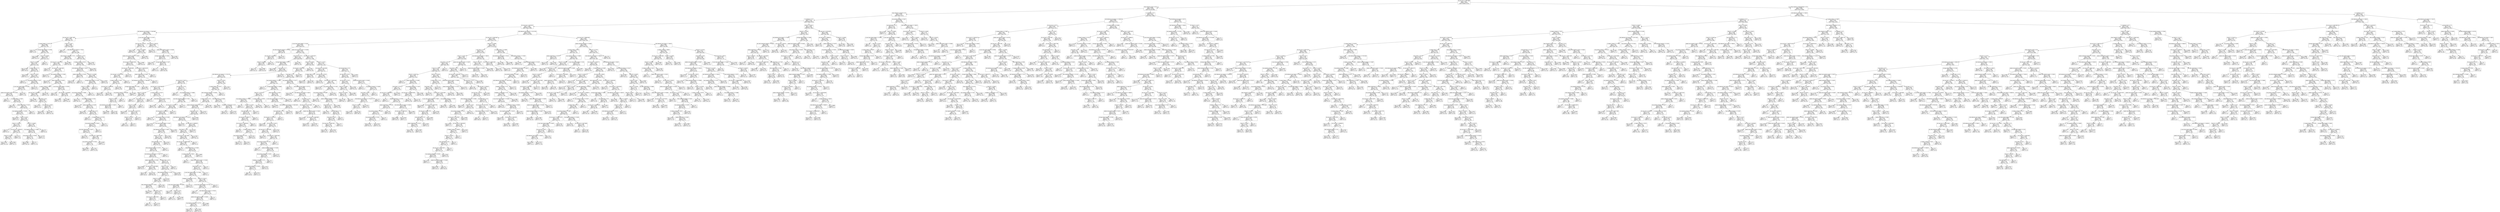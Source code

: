 digraph Tree {
node [shape=box] ;
0 [label="kw_avg_avg <= 2887.8569\ngini = 0.4977\nsamples = 39644\nvalue = [18490, 21154]"] ;
1 [label="data_channel_is_tech <= 0.5\ngini = 0.4928\nsamples = 20119\nvalue = [11264, 8855]"] ;
0 -> 1 [labeldistance=2.5, labelangle=45, headlabel="True"] ;
2 [label="data_channel_is_socmed <= 0.5\ngini = 0.4795\nsamples = 15477\nvalue = [9307, 6170]"] ;
1 -> 2 ;
3 [label="is_weekend <= 0.5\ngini = 0.4714\nsamples = 14657\nvalue = [9082, 5575]"] ;
2 -> 3 ;
4 [label="kw_max_max <= 654150.0\ngini = 0.4585\nsamples = 13050\nvalue = [8405, 4645]"] ;
3 -> 4 ;
5 [label="self_reference_avg_sharess <= 2240.0962\ngini = 0.4999\nsamples = 2494\nvalue = [1265, 1229]"] ;
4 -> 5 ;
6 [label="kw_max_avg <= 2861.1499\ngini = 0.4963\nsamples = 1723\nvalue = [936, 787]"] ;
5 -> 6 ;
7 [label="n_unique_tokens <= 0.4172\ngini = 0.4686\nsamples = 499\nvalue = [312, 187]"] ;
6 -> 7 ;
8 [label="gini = 0.18\nsamples = 10\nvalue = [1, 9]"] ;
7 -> 8 ;
9 [label="average_token_length <= 4.4706\ngini = 0.463\nsamples = 489\nvalue = [311, 178]"] ;
7 -> 9 ;
10 [label="gini = 0.4996\nsamples = 72\nvalue = [35, 37]"] ;
9 -> 10 ;
11 [label="LDA_04 <= 0.8409\ngini = 0.4476\nsamples = 417\nvalue = [276, 141]"] ;
9 -> 11 ;
12 [label="LDA_03 <= 0.025\ngini = 0.4423\nsamples = 412\nvalue = [276, 136]"] ;
11 -> 12 ;
13 [label="gini = 0.2449\nsamples = 42\nvalue = [36, 6]"] ;
12 -> 13 ;
14 [label="n_tokens_title <= 7.5\ngini = 0.4558\nsamples = 370\nvalue = [240, 130]"] ;
12 -> 14 ;
15 [label="gini = 0.4664\nsamples = 27\nvalue = [10, 17]"] ;
14 -> 15 ;
16 [label="LDA_03 <= 0.025\ngini = 0.4418\nsamples = 343\nvalue = [230, 113]"] ;
14 -> 16 ;
17 [label="gini = 0.0\nsamples = 4\nvalue = [0, 4]"] ;
16 -> 17 ;
18 [label="avg_positive_polarity <= 0.457\ngini = 0.4363\nsamples = 339\nvalue = [230, 109]"] ;
16 -> 18 ;
19 [label="n_non_stop_unique_tokens <= 0.826\ngini = 0.4493\nsamples = 314\nvalue = [207, 107]"] ;
18 -> 19 ;
20 [label="global_rate_positive_words <= 0.0138\ngini = 0.435\nsamples = 294\nvalue = [200, 94]"] ;
19 -> 20 ;
21 [label="gini = 0.0\nsamples = 4\nvalue = [0, 4]"] ;
20 -> 21 ;
22 [label="n_unique_tokens <= 0.461\ngini = 0.4281\nsamples = 290\nvalue = [200, 90]"] ;
20 -> 22 ;
23 [label="gini = 0.497\nsamples = 26\nvalue = [12, 14]"] ;
22 -> 23 ;
24 [label="global_subjectivity <= 0.613\ngini = 0.41\nsamples = 264\nvalue = [188, 76]"] ;
22 -> 24 ;
25 [label="avg_negative_polarity <= -0.4539\ngini = 0.4029\nsamples = 261\nvalue = [188, 73]"] ;
24 -> 25 ;
26 [label="gini = 0.4444\nsamples = 9\nvalue = [3, 6]"] ;
25 -> 26 ;
27 [label="LDA_01 <= 0.04\ngini = 0.3904\nsamples = 252\nvalue = [185, 67]"] ;
25 -> 27 ;
28 [label="LDA_01 <= 0.0222\ngini = 0.3143\nsamples = 128\nvalue = [103, 25]"] ;
27 -> 28 ;
29 [label="gini = 0.0\nsamples = 2\nvalue = [0, 2]"] ;
28 -> 29 ;
30 [label="kw_min_avg <= 1458.6012\ngini = 0.2984\nsamples = 126\nvalue = [103, 23]"] ;
28 -> 30 ;
31 [label="LDA_03 <= 0.0337\ngini = 0.2556\nsamples = 113\nvalue = [96, 17]"] ;
30 -> 31 ;
32 [label="gini = 0.3491\nsamples = 71\nvalue = [55, 16]"] ;
31 -> 32 ;
33 [label="gini = 0.0465\nsamples = 42\nvalue = [41, 1]"] ;
31 -> 33 ;
34 [label="gini = 0.497\nsamples = 13\nvalue = [7, 6]"] ;
30 -> 34 ;
35 [label="LDA_02 <= 0.8382\ngini = 0.448\nsamples = 124\nvalue = [82, 42]"] ;
27 -> 35 ;
36 [label="avg_negative_polarity <= -0.0882\ngini = 0.4328\nsamples = 120\nvalue = [82, 38]"] ;
35 -> 36 ;
37 [label="rate_positive_words <= 0.8708\ngini = 0.4114\nsamples = 114\nvalue = [81, 33]"] ;
36 -> 37 ;
38 [label="gini = 0.4489\nsamples = 97\nvalue = [64, 33]"] ;
37 -> 38 ;
39 [label="gini = 0.0\nsamples = 17\nvalue = [17, 0]"] ;
37 -> 39 ;
40 [label="gini = 0.2778\nsamples = 6\nvalue = [1, 5]"] ;
36 -> 40 ;
41 [label="gini = 0.0\nsamples = 4\nvalue = [0, 4]"] ;
35 -> 41 ;
42 [label="gini = 0.0\nsamples = 3\nvalue = [0, 3]"] ;
24 -> 42 ;
43 [label="gini = 0.455\nsamples = 20\nvalue = [7, 13]"] ;
19 -> 43 ;
44 [label="gini = 0.1472\nsamples = 25\nvalue = [23, 2]"] ;
18 -> 44 ;
45 [label="gini = 0.0\nsamples = 5\nvalue = [0, 5]"] ;
11 -> 45 ;
46 [label="LDA_01 <= 0.02\ngini = 0.4998\nsamples = 1224\nvalue = [624, 600]"] ;
6 -> 46 ;
47 [label="gini = 0.0\nsamples = 12\nvalue = [12, 0]"] ;
46 -> 47 ;
48 [label="self_reference_avg_sharess <= 706.0\ngini = 0.5\nsamples = 1212\nvalue = [612, 600]"] ;
46 -> 48 ;
49 [label="data_channel_is_lifestyle <= 0.5\ngini = 0.4974\nsamples = 634\nvalue = [294, 340]"] ;
48 -> 49 ;
50 [label="kw_avg_avg <= 1474.2235\ngini = 0.4999\nsamples = 550\nvalue = [272, 278]"] ;
49 -> 50 ;
51 [label="gini = 0.375\nsamples = 28\nvalue = [21, 7]"] ;
50 -> 51 ;
52 [label="kw_avg_avg <= 1544.3403\ngini = 0.4993\nsamples = 522\nvalue = [251, 271]"] ;
50 -> 52 ;
53 [label="gini = 0.2311\nsamples = 15\nvalue = [2, 13]"] ;
52 -> 53 ;
54 [label="max_negative_polarity <= -0.3063\ngini = 0.4998\nsamples = 507\nvalue = [249, 258]"] ;
52 -> 54 ;
55 [label="gini = 0.3512\nsamples = 22\nvalue = [17, 5]"] ;
54 -> 55 ;
56 [label="global_subjectivity <= 0.4873\ngini = 0.4991\nsamples = 485\nvalue = [232, 253]"] ;
54 -> 56 ;
57 [label="n_tokens_content <= 683.5\ngini = 0.4993\nsamples = 343\nvalue = [178, 165]"] ;
56 -> 57 ;
58 [label="kw_max_max <= 60500.0\ngini = 0.4995\nsamples = 291\nvalue = [141, 150]"] ;
57 -> 58 ;
59 [label="gini = 0.4669\nsamples = 70\nvalue = [44, 26]"] ;
58 -> 59 ;
60 [label="num_imgs <= 0.5\ngini = 0.4925\nsamples = 221\nvalue = [97, 124]"] ;
58 -> 60 ;
61 [label="gini = 0.4178\nsamples = 74\nvalue = [22, 52]"] ;
60 -> 61 ;
62 [label="kw_min_max <= 780.5\ngini = 0.4998\nsamples = 147\nvalue = [75, 72]"] ;
60 -> 62 ;
63 [label="gini = 0.4922\nsamples = 96\nvalue = [42, 54]"] ;
62 -> 63 ;
64 [label="gini = 0.4567\nsamples = 51\nvalue = [33, 18]"] ;
62 -> 64 ;
65 [label="gini = 0.4105\nsamples = 52\nvalue = [37, 15]"] ;
57 -> 65 ;
66 [label="n_non_stop_unique_tokens <= 0.6791\ngini = 0.4713\nsamples = 142\nvalue = [54, 88]"] ;
56 -> 66 ;
67 [label="gini = 0.255\nsamples = 40\nvalue = [6, 34]"] ;
66 -> 67 ;
68 [label="kw_avg_min <= 328.0833\ngini = 0.4983\nsamples = 102\nvalue = [48, 54]"] ;
66 -> 68 ;
69 [label="gini = 0.2688\nsamples = 25\nvalue = [4, 21]"] ;
68 -> 69 ;
70 [label="gini = 0.4898\nsamples = 77\nvalue = [44, 33]"] ;
68 -> 70 ;
71 [label="gini = 0.3866\nsamples = 84\nvalue = [22, 62]"] ;
49 -> 71 ;
72 [label="num_hrefs <= 14.5\ngini = 0.495\nsamples = 578\nvalue = [318, 260]"] ;
48 -> 72 ;
73 [label="n_tokens_content <= 901.0\ngini = 0.4823\nsamples = 483\nvalue = [287, 196]"] ;
72 -> 73 ;
74 [label="self_reference_min_shares <= 803.5\ngini = 0.4754\nsamples = 455\nvalue = [278, 177]"] ;
73 -> 74 ;
75 [label="global_subjectivity <= 0.5018\ngini = 0.3844\nsamples = 104\nvalue = [77, 27]"] ;
74 -> 75 ;
76 [label="gini = 0.4281\nsamples = 87\nvalue = [60, 27]"] ;
75 -> 76 ;
77 [label="gini = 0.0\nsamples = 17\nvalue = [17, 0]"] ;
75 -> 77 ;
78 [label="LDA_02 <= 0.7989\ngini = 0.4894\nsamples = 351\nvalue = [201, 150]"] ;
74 -> 78 ;
79 [label="average_token_length <= 5.3101\ngini = 0.4828\nsamples = 329\nvalue = [195, 134]"] ;
78 -> 79 ;
80 [label="LDA_02 <= 0.6093\ngini = 0.4785\nsamples = 323\nvalue = [195, 128]"] ;
79 -> 80 ;
81 [label="avg_positive_polarity <= 0.2808\ngini = 0.4844\nsamples = 311\nvalue = [183, 128]"] ;
80 -> 81 ;
82 [label="gini = 0.3702\nsamples = 53\nvalue = [40, 13]"] ;
81 -> 82 ;
83 [label="max_positive_polarity <= 0.55\ngini = 0.4941\nsamples = 258\nvalue = [143, 115]"] ;
81 -> 83 ;
84 [label="gini = 0.4274\nsamples = 42\nvalue = [13, 29]"] ;
83 -> 84 ;
85 [label="global_subjectivity <= 0.4189\ngini = 0.4793\nsamples = 216\nvalue = [130, 86]"] ;
83 -> 85 ;
86 [label="gini = 0.4927\nsamples = 66\nvalue = [29, 37]"] ;
85 -> 86 ;
87 [label="n_tokens_title <= 5.5\ngini = 0.4399\nsamples = 150\nvalue = [101, 49]"] ;
85 -> 87 ;
88 [label="gini = 0.0\nsamples = 4\nvalue = [0, 4]"] ;
87 -> 88 ;
89 [label="n_unique_tokens <= 0.7279\ngini = 0.4264\nsamples = 146\nvalue = [101, 45]"] ;
87 -> 89 ;
90 [label="avg_positive_polarity <= 0.5624\ngini = 0.4477\nsamples = 133\nvalue = [88, 45]"] ;
89 -> 90 ;
91 [label="abs_title_subjectivity <= 0.0477\ngini = 0.4336\nsamples = 129\nvalue = [88, 41]"] ;
90 -> 91 ;
92 [label="gini = 0.495\nsamples = 20\nvalue = [9, 11]"] ;
91 -> 92 ;
93 [label="kw_max_avg <= 4842.2939\ngini = 0.399\nsamples = 109\nvalue = [79, 30]"] ;
91 -> 93 ;
94 [label="avg_positive_polarity <= 0.3156\ngini = 0.37\nsamples = 102\nvalue = [77, 25]"] ;
93 -> 94 ;
95 [label="gini = 0.4688\nsamples = 8\nvalue = [3, 5]"] ;
94 -> 95 ;
96 [label="gini = 0.335\nsamples = 94\nvalue = [74, 20]"] ;
94 -> 96 ;
97 [label="gini = 0.4082\nsamples = 7\nvalue = [2, 5]"] ;
93 -> 97 ;
98 [label="gini = 0.0\nsamples = 4\nvalue = [0, 4]"] ;
90 -> 98 ;
99 [label="gini = 0.0\nsamples = 13\nvalue = [13, 0]"] ;
89 -> 99 ;
100 [label="gini = 0.0\nsamples = 12\nvalue = [12, 0]"] ;
80 -> 100 ;
101 [label="gini = 0.0\nsamples = 6\nvalue = [0, 6]"] ;
79 -> 101 ;
102 [label="gini = 0.3967\nsamples = 22\nvalue = [6, 16]"] ;
78 -> 102 ;
103 [label="gini = 0.4362\nsamples = 28\nvalue = [9, 19]"] ;
73 -> 103 ;
104 [label="gini = 0.4397\nsamples = 95\nvalue = [31, 64]"] ;
72 -> 104 ;
105 [label="n_non_stop_unique_tokens <= 0.7677\ngini = 0.4893\nsamples = 771\nvalue = [329, 442]"] ;
5 -> 105 ;
106 [label="kw_max_min <= 363.0\ngini = 0.4741\nsamples = 536\nvalue = [207, 329]"] ;
105 -> 106 ;
107 [label="gini = 0.405\nsamples = 39\nvalue = [28, 11]"] ;
106 -> 107 ;
108 [label="LDA_01 <= 0.6933\ngini = 0.4609\nsamples = 497\nvalue = [179, 318]"] ;
106 -> 108 ;
109 [label="global_rate_positive_words <= 0.0591\ngini = 0.4492\nsamples = 458\nvalue = [156, 302]"] ;
108 -> 109 ;
110 [label="kw_avg_max <= 39293.3359\ngini = 0.4279\nsamples = 387\nvalue = [120, 267]"] ;
109 -> 110 ;
111 [label="kw_min_avg <= 1906.9938\ngini = 0.463\nsamples = 228\nvalue = [83, 145]"] ;
110 -> 111 ;
112 [label="kw_avg_max <= 37781.4297\ngini = 0.4485\nsamples = 215\nvalue = [73, 142]"] ;
111 -> 112 ;
113 [label="n_tokens_content <= 443.5\ngini = 0.4402\nsamples = 211\nvalue = [69, 142]"] ;
112 -> 113 ;
114 [label="kw_max_avg <= 2949.083\ngini = 0.375\nsamples = 112\nvalue = [28, 84]"] ;
113 -> 114 ;
115 [label="gini = 0.4835\nsamples = 44\nvalue = [18, 26]"] ;
114 -> 115 ;
116 [label="gini = 0.2509\nsamples = 68\nvalue = [10, 58]"] ;
114 -> 116 ;
117 [label="gini = 0.4853\nsamples = 99\nvalue = [41, 58]"] ;
113 -> 117 ;
118 [label="gini = 0.0\nsamples = 4\nvalue = [4, 0]"] ;
112 -> 118 ;
119 [label="gini = 0.355\nsamples = 13\nvalue = [10, 3]"] ;
111 -> 119 ;
120 [label="kw_avg_max <= 264144.625\ngini = 0.3571\nsamples = 159\nvalue = [37, 122]"] ;
110 -> 120 ;
121 [label="global_subjectivity <= 0.5825\ngini = 0.3409\nsamples = 156\nvalue = [34, 122]"] ;
120 -> 121 ;
122 [label="self_reference_avg_sharess <= 7094.6001\ngini = 0.3184\nsamples = 151\nvalue = [30, 121]"] ;
121 -> 122 ;
123 [label="average_token_length <= 5.1428\ngini = 0.2337\nsamples = 111\nvalue = [15, 96]"] ;
122 -> 123 ;
124 [label="avg_positive_polarity <= 0.5248\ngini = 0.1892\nsamples = 104\nvalue = [11, 93]"] ;
123 -> 124 ;
125 [label="LDA_04 <= 0.915\ngini = 0.1753\nsamples = 103\nvalue = [10, 93]"] ;
124 -> 125 ;
126 [label="self_reference_max_shares <= 2450.0\ngini = 0.1609\nsamples = 102\nvalue = [9, 93]"] ;
125 -> 126 ;
127 [label="gini = 0.4688\nsamples = 8\nvalue = [3, 5]"] ;
126 -> 127 ;
128 [label="gini = 0.1195\nsamples = 94\nvalue = [6, 88]"] ;
126 -> 128 ;
129 [label="gini = 0.0\nsamples = 1\nvalue = [1, 0]"] ;
125 -> 129 ;
130 [label="gini = 0.0\nsamples = 1\nvalue = [1, 0]"] ;
124 -> 130 ;
131 [label="gini = 0.4898\nsamples = 7\nvalue = [4, 3]"] ;
123 -> 131 ;
132 [label="gini = 0.4688\nsamples = 40\nvalue = [15, 25]"] ;
122 -> 132 ;
133 [label="gini = 0.32\nsamples = 5\nvalue = [4, 1]"] ;
121 -> 133 ;
134 [label="gini = 0.0\nsamples = 3\nvalue = [3, 0]"] ;
120 -> 134 ;
135 [label="gini = 0.4999\nsamples = 71\nvalue = [36, 35]"] ;
109 -> 135 ;
136 [label="gini = 0.4839\nsamples = 39\nvalue = [23, 16]"] ;
108 -> 136 ;
137 [label="kw_avg_min <= 304.45\ngini = 0.4993\nsamples = 235\nvalue = [122, 113]"] ;
105 -> 137 ;
138 [label="gini = 0.3107\nsamples = 26\nvalue = [5, 21]"] ;
137 -> 138 ;
139 [label="global_rate_negative_words <= 0.0189\ngini = 0.4928\nsamples = 209\nvalue = [117, 92]"] ;
137 -> 139 ;
140 [label="average_token_length <= 4.3654\ngini = 0.4582\nsamples = 121\nvalue = [78, 43]"] ;
139 -> 140 ;
141 [label="gini = 0.455\nsamples = 20\nvalue = [7, 13]"] ;
140 -> 141 ;
142 [label="average_token_length <= 4.447\ngini = 0.4176\nsamples = 101\nvalue = [71, 30]"] ;
140 -> 142 ;
143 [label="gini = 0.0\nsamples = 15\nvalue = [15, 0]"] ;
142 -> 143 ;
144 [label="gini = 0.4543\nsamples = 86\nvalue = [56, 30]"] ;
142 -> 144 ;
145 [label="gini = 0.4935\nsamples = 88\nvalue = [39, 49]"] ;
139 -> 145 ;
146 [label="self_reference_avg_sharess <= 2122.3335\ngini = 0.4378\nsamples = 10556\nvalue = [7140, 3416]"] ;
4 -> 146 ;
147 [label="kw_max_avg <= 3634.8467\ngini = 0.3979\nsamples = 6535\nvalue = [4744, 1791]"] ;
146 -> 147 ;
148 [label="n_non_stop_unique_tokens <= 0.516\ngini = 0.3576\nsamples = 3912\nvalue = [3000, 912]"] ;
147 -> 148 ;
149 [label="abs_title_sentiment_polarity <= 0.2769\ngini = 0.4982\nsamples = 168\nvalue = [89, 79]"] ;
148 -> 149 ;
150 [label="kw_avg_max <= 285128.5\ngini = 0.4859\nsamples = 137\nvalue = [80, 57]"] ;
149 -> 150 ;
151 [label="LDA_04 <= 0.0294\ngini = 0.4989\nsamples = 107\nvalue = [56, 51]"] ;
150 -> 151 ;
152 [label="gini = 0.42\nsamples = 40\nvalue = [28, 12]"] ;
151 -> 152 ;
153 [label="gini = 0.4865\nsamples = 67\nvalue = [28, 39]"] ;
151 -> 153 ;
154 [label="gini = 0.32\nsamples = 30\nvalue = [24, 6]"] ;
150 -> 154 ;
155 [label="gini = 0.4121\nsamples = 31\nvalue = [9, 22]"] ;
149 -> 155 ;
156 [label="global_rate_positive_words <= 0.0339\ngini = 0.346\nsamples = 3744\nvalue = [2911, 833]"] ;
148 -> 156 ;
157 [label="num_hrefs <= 31.5\ngini = 0.3027\nsamples = 1963\nvalue = [1598, 365]"] ;
156 -> 157 ;
158 [label="average_token_length <= 4.3777\ngini = 0.2958\nsamples = 1923\nvalue = [1576, 347]"] ;
157 -> 158 ;
159 [label="gini = 0.4696\nsamples = 69\nvalue = [43, 26]"] ;
158 -> 159 ;
160 [label="num_imgs <= 7.5\ngini = 0.2863\nsamples = 1854\nvalue = [1533, 321]"] ;
158 -> 160 ;
161 [label="self_reference_avg_sharess <= 1116.125\ngini = 0.2778\nsamples = 1782\nvalue = [1485, 297]"] ;
160 -> 161 ;
162 [label="kw_max_min <= 340.5\ngini = 0.2396\nsamples = 1013\nvalue = [872, 141]"] ;
161 -> 162 ;
163 [label="kw_max_avg <= 3470.4639\ngini = 0.1476\nsamples = 299\nvalue = [275, 24]"] ;
162 -> 163 ;
164 [label="LDA_01 <= 0.02\ngini = 0.0588\nsamples = 165\nvalue = [160, 5]"] ;
163 -> 164 ;
165 [label="gini = 0.0\nsamples = 1\nvalue = [0, 1]"] ;
164 -> 165 ;
166 [label="num_videos <= 4.0\ngini = 0.0476\nsamples = 164\nvalue = [160, 4]"] ;
164 -> 166 ;
167 [label="LDA_02 <= 0.031\ngini = 0.0364\nsamples = 162\nvalue = [159, 3]"] ;
166 -> 167 ;
168 [label="gini = 0.4444\nsamples = 3\nvalue = [2, 1]"] ;
167 -> 168 ;
169 [label="kw_avg_max <= 513275.0\ngini = 0.0248\nsamples = 159\nvalue = [157, 2]"] ;
167 -> 169 ;
170 [label="LDA_03 <= 0.7976\ngini = 0.0128\nsamples = 155\nvalue = [154, 1]"] ;
169 -> 170 ;
171 [label="gini = 0.0\nsamples = 150\nvalue = [150, 0]"] ;
170 -> 171 ;
172 [label="gini = 0.32\nsamples = 5\nvalue = [4, 1]"] ;
170 -> 172 ;
173 [label="gini = 0.375\nsamples = 4\nvalue = [3, 1]"] ;
169 -> 173 ;
174 [label="gini = 0.5\nsamples = 2\nvalue = [1, 1]"] ;
166 -> 174 ;
175 [label="n_unique_tokens <= 0.4217\ngini = 0.2434\nsamples = 134\nvalue = [115, 19]"] ;
163 -> 175 ;
176 [label="gini = 0.48\nsamples = 5\nvalue = [2, 3]"] ;
175 -> 176 ;
177 [label="self_reference_max_shares <= 975.0\ngini = 0.2173\nsamples = 129\nvalue = [113, 16]"] ;
175 -> 177 ;
178 [label="gini = 0.2975\nsamples = 88\nvalue = [72, 16]"] ;
177 -> 178 ;
179 [label="gini = 0.0\nsamples = 41\nvalue = [41, 0]"] ;
177 -> 179 ;
180 [label="kw_min_avg <= -0.5\ngini = 0.274\nsamples = 714\nvalue = [597, 117]"] ;
162 -> 180 ;
181 [label="gini = 0.0\nsamples = 2\nvalue = [0, 2]"] ;
180 -> 181 ;
182 [label="avg_negative_polarity <= -0.0896\ngini = 0.2709\nsamples = 712\nvalue = [597, 115]"] ;
180 -> 182 ;
183 [label="abs_title_sentiment_polarity <= 0.95\ngini = 0.2629\nsamples = 700\nvalue = [591, 109]"] ;
182 -> 183 ;
184 [label="kw_min_avg <= 2233.177\ngini = 0.2582\nsamples = 696\nvalue = [590, 106]"] ;
183 -> 184 ;
185 [label="kw_max_max <= 766850.0\ngini = 0.2534\nsamples = 692\nvalue = [589, 103]"] ;
184 -> 185 ;
186 [label="gini = 0.392\nsamples = 71\nvalue = [52, 19]"] ;
185 -> 186 ;
187 [label="rate_negative_words <= 0.2595\ngini = 0.2339\nsamples = 621\nvalue = [537, 84]"] ;
185 -> 187 ;
188 [label="gini = 0.0333\nsamples = 59\nvalue = [58, 1]"] ;
187 -> 188 ;
189 [label="n_non_stop_unique_tokens <= 0.827\ngini = 0.2518\nsamples = 562\nvalue = [479, 83]"] ;
187 -> 189 ;
190 [label="self_reference_min_shares <= 959.0\ngini = 0.2434\nsamples = 550\nvalue = [472, 78]"] ;
189 -> 190 ;
191 [label="LDA_01 <= 0.1435\ngini = 0.2179\nsamples = 466\nvalue = [408, 58]"] ;
190 -> 191 ;
192 [label="num_self_hrefs <= 9.5\ngini = 0.2424\nsamples = 404\nvalue = [347, 57]"] ;
191 -> 192 ;
193 [label="title_sentiment_polarity <= 0.575\ngini = 0.2393\nsamples = 403\nvalue = [347, 56]"] ;
192 -> 193 ;
194 [label="self_reference_max_shares <= 708.0\ngini = 0.2362\nsamples = 402\nvalue = [347, 55]"] ;
193 -> 194 ;
195 [label="global_subjectivity <= 0.3395\ngini = 0.2981\nsamples = 192\nvalue = [157, 35]"] ;
194 -> 195 ;
196 [label="gini = 0.0868\nsamples = 44\nvalue = [42, 2]"] ;
195 -> 196 ;
197 [label="kw_max_avg <= 3410.8999\ngini = 0.3465\nsamples = 148\nvalue = [115, 33]"] ;
195 -> 197 ;
198 [label="gini = 0.168\nsamples = 54\nvalue = [49, 5]"] ;
197 -> 198 ;
199 [label="gini = 0.4183\nsamples = 94\nvalue = [66, 28]"] ;
197 -> 199 ;
200 [label="n_tokens_title <= 20.5\ngini = 0.1723\nsamples = 210\nvalue = [190, 20]"] ;
194 -> 200 ;
201 [label="LDA_01 <= 0.04\ngini = 0.1653\nsamples = 209\nvalue = [190, 19]"] ;
200 -> 201 ;
202 [label="title_sentiment_polarity <= 0.325\ngini = 0.1178\nsamples = 175\nvalue = [164, 11]"] ;
201 -> 202 ;
203 [label="LDA_02 <= 0.8851\ngini = 0.0928\nsamples = 164\nvalue = [156, 8]"] ;
202 -> 203 ;
204 [label="title_sentiment_polarity <= -0.625\ngini = 0.0451\nsamples = 130\nvalue = [127, 3]"] ;
203 -> 204 ;
205 [label="gini = 0.4444\nsamples = 3\nvalue = [2, 1]"] ;
204 -> 205 ;
206 [label="num_hrefs <= 20.5\ngini = 0.031\nsamples = 127\nvalue = [125, 2]"] ;
204 -> 206 ;
207 [label="kw_avg_avg <= 2634.1819\ngini = 0.0161\nsamples = 123\nvalue = [122, 1]"] ;
206 -> 207 ;
208 [label="gini = 0.0\nsamples = 117\nvalue = [117, 0]"] ;
207 -> 208 ;
209 [label="gini = 0.2778\nsamples = 6\nvalue = [5, 1]"] ;
207 -> 209 ;
210 [label="gini = 0.375\nsamples = 4\nvalue = [3, 1]"] ;
206 -> 210 ;
211 [label="gini = 0.2509\nsamples = 34\nvalue = [29, 5]"] ;
203 -> 211 ;
212 [label="gini = 0.3967\nsamples = 11\nvalue = [8, 3]"] ;
202 -> 212 ;
213 [label="gini = 0.3599\nsamples = 34\nvalue = [26, 8]"] ;
201 -> 213 ;
214 [label="gini = 0.0\nsamples = 1\nvalue = [0, 1]"] ;
200 -> 214 ;
215 [label="gini = 0.0\nsamples = 1\nvalue = [0, 1]"] ;
193 -> 215 ;
216 [label="gini = 0.0\nsamples = 1\nvalue = [0, 1]"] ;
192 -> 216 ;
217 [label="gini = 0.0317\nsamples = 62\nvalue = [61, 1]"] ;
191 -> 217 ;
218 [label="gini = 0.3628\nsamples = 84\nvalue = [64, 20]"] ;
190 -> 218 ;
219 [label="gini = 0.4861\nsamples = 12\nvalue = [7, 5]"] ;
189 -> 219 ;
220 [label="gini = 0.375\nsamples = 4\nvalue = [1, 3]"] ;
184 -> 220 ;
221 [label="gini = 0.375\nsamples = 4\nvalue = [1, 3]"] ;
183 -> 221 ;
222 [label="gini = 0.5\nsamples = 12\nvalue = [6, 6]"] ;
182 -> 222 ;
223 [label="LDA_04 <= 0.534\ngini = 0.3234\nsamples = 769\nvalue = [613, 156]"] ;
161 -> 223 ;
224 [label="n_unique_tokens <= 0.7671\ngini = 0.3095\nsamples = 742\nvalue = [600, 142]"] ;
223 -> 224 ;
225 [label="title_sentiment_polarity <= 0.0208\ngini = 0.3054\nsamples = 739\nvalue = [600, 139]"] ;
224 -> 225 ;
226 [label="n_tokens_title <= 12.5\ngini = 0.2755\nsamples = 594\nvalue = [496, 98]"] ;
225 -> 226 ;
227 [label="global_sentiment_polarity <= 0.1337\ngini = 0.2485\nsamples = 502\nvalue = [429, 73]"] ;
226 -> 227 ;
228 [label="num_imgs <= 4.5\ngini = 0.2268\nsamples = 460\nvalue = [400, 60]"] ;
227 -> 228 ;
229 [label="self_reference_avg_sharess <= 1144.25\ngini = 0.2128\nsamples = 446\nvalue = [392, 54]"] ;
228 -> 229 ;
230 [label="gini = 0.4861\nsamples = 12\nvalue = [7, 5]"] ;
229 -> 230 ;
231 [label="kw_min_max <= 109500.0\ngini = 0.2003\nsamples = 434\nvalue = [385, 49]"] ;
229 -> 231 ;
232 [label="num_hrefs <= 13.5\ngini = 0.1943\nsamples = 431\nvalue = [384, 47]"] ;
231 -> 232 ;
233 [label="kw_avg_avg <= 2871.4893\ngini = 0.1628\nsamples = 358\nvalue = [326, 32]"] ;
232 -> 233 ;
234 [label="kw_avg_max <= 105843.0469\ngini = 0.1586\nsamples = 357\nvalue = [326, 31]"] ;
233 -> 234 ;
235 [label="gini = 0.0\nsamples = 1\nvalue = [0, 1]"] ;
234 -> 235 ;
236 [label="global_subjectivity <= 0.5463\ngini = 0.1543\nsamples = 356\nvalue = [326, 30]"] ;
234 -> 236 ;
237 [label="n_unique_tokens <= 0.3841\ngini = 0.1428\nsamples = 349\nvalue = [322, 27]"] ;
236 -> 237 ;
238 [label="gini = 0.0\nsamples = 1\nvalue = [0, 1]"] ;
237 -> 238 ;
239 [label="global_rate_positive_words <= 0.0338\ngini = 0.1383\nsamples = 348\nvalue = [322, 26]"] ;
237 -> 239 ;
240 [label="num_videos <= 8.0\ngini = 0.1337\nsamples = 347\nvalue = [322, 25]"] ;
239 -> 240 ;
241 [label="n_non_stop_unique_tokens <= 0.7094\ngini = 0.1291\nsamples = 346\nvalue = [322, 24]"] ;
240 -> 241 ;
242 [label="weekday_is_wednesday <= 0.5\ngini = 0.0634\nsamples = 183\nvalue = [177, 6]"] ;
241 -> 242 ;
243 [label="n_non_stop_unique_tokens <= 0.5826\ngini = 0.0265\nsamples = 149\nvalue = [147, 2]"] ;
242 -> 243 ;
244 [label="gini = 0.375\nsamples = 4\nvalue = [3, 1]"] ;
243 -> 244 ;
245 [label="LDA_02 <= 0.9\ngini = 0.0137\nsamples = 145\nvalue = [144, 1]"] ;
243 -> 245 ;
246 [label="gini = 0.0\nsamples = 137\nvalue = [137, 0]"] ;
245 -> 246 ;
247 [label="gini = 0.2188\nsamples = 8\nvalue = [7, 1]"] ;
245 -> 247 ;
248 [label="gini = 0.2076\nsamples = 34\nvalue = [30, 4]"] ;
242 -> 248 ;
249 [label="LDA_02 <= 0.9111\ngini = 0.1965\nsamples = 163\nvalue = [145, 18]"] ;
241 -> 249 ;
250 [label="n_non_stop_unique_tokens <= 0.7101\ngini = 0.1879\nsamples = 162\nvalue = [145, 17]"] ;
249 -> 250 ;
251 [label="gini = 0.0\nsamples = 1\nvalue = [0, 1]"] ;
250 -> 251 ;
252 [label="self_reference_max_shares <= 5750.0\ngini = 0.179\nsamples = 161\nvalue = [145, 16]"] ;
250 -> 252 ;
253 [label="global_rate_negative_words <= 0.0359\ngini = 0.1699\nsamples = 160\nvalue = [145, 15]"] ;
252 -> 253 ;
254 [label="avg_negative_polarity <= -0.2773\ngini = 0.1454\nsamples = 152\nvalue = [140, 12]"] ;
253 -> 254 ;
255 [label="gini = 0.0312\nsamples = 63\nvalue = [62, 1]"] ;
254 -> 255 ;
256 [label="gini = 0.2166\nsamples = 89\nvalue = [78, 11]"] ;
254 -> 256 ;
257 [label="gini = 0.4688\nsamples = 8\nvalue = [5, 3]"] ;
253 -> 257 ;
258 [label="gini = 0.0\nsamples = 1\nvalue = [0, 1]"] ;
252 -> 258 ;
259 [label="gini = 0.0\nsamples = 1\nvalue = [0, 1]"] ;
249 -> 259 ;
260 [label="gini = 0.0\nsamples = 1\nvalue = [0, 1]"] ;
240 -> 260 ;
261 [label="gini = 0.0\nsamples = 1\nvalue = [0, 1]"] ;
239 -> 261 ;
262 [label="gini = 0.4898\nsamples = 7\nvalue = [4, 3]"] ;
236 -> 262 ;
263 [label="gini = 0.0\nsamples = 1\nvalue = [0, 1]"] ;
233 -> 263 ;
264 [label="gini = 0.3265\nsamples = 73\nvalue = [58, 15]"] ;
232 -> 264 ;
265 [label="gini = 0.4444\nsamples = 3\nvalue = [1, 2]"] ;
231 -> 265 ;
266 [label="gini = 0.4898\nsamples = 14\nvalue = [8, 6]"] ;
228 -> 266 ;
267 [label="gini = 0.4274\nsamples = 42\nvalue = [29, 13]"] ;
227 -> 267 ;
268 [label="gini = 0.3958\nsamples = 92\nvalue = [67, 25]"] ;
226 -> 268 ;
269 [label="title_subjectivity <= 0.2208\ngini = 0.4056\nsamples = 145\nvalue = [104, 41]"] ;
225 -> 269 ;
270 [label="gini = 0.4654\nsamples = 19\nvalue = [7, 12]"] ;
269 -> 270 ;
271 [label="weekday_is_wednesday <= 0.5\ngini = 0.3544\nsamples = 126\nvalue = [97, 29]"] ;
269 -> 271 ;
272 [label="gini = 0.4173\nsamples = 91\nvalue = [64, 27]"] ;
271 -> 272 ;
273 [label="gini = 0.1078\nsamples = 35\nvalue = [33, 2]"] ;
271 -> 273 ;
274 [label="gini = 0.0\nsamples = 3\nvalue = [0, 3]"] ;
224 -> 274 ;
275 [label="gini = 0.4993\nsamples = 27\nvalue = [13, 14]"] ;
223 -> 275 ;
276 [label="gini = 0.4444\nsamples = 72\nvalue = [48, 24]"] ;
160 -> 276 ;
277 [label="gini = 0.495\nsamples = 40\nvalue = [22, 18]"] ;
157 -> 277 ;
278 [label="kw_avg_avg <= 2335.5227\ngini = 0.3874\nsamples = 1781\nvalue = [1313, 468]"] ;
156 -> 278 ;
279 [label="LDA_04 <= 0.4826\ngini = 0.3458\nsamples = 1003\nvalue = [780, 223]"] ;
278 -> 279 ;
280 [label="kw_avg_min <= 650.2381\ngini = 0.3303\nsamples = 944\nvalue = [747, 197]"] ;
279 -> 280 ;
281 [label="num_imgs <= 1.5\ngini = 0.3231\nsamples = 933\nvalue = [744, 189]"] ;
280 -> 281 ;
282 [label="max_positive_polarity <= 0.2667\ngini = 0.2893\nsamples = 707\nvalue = [583, 124]"] ;
281 -> 282 ;
283 [label="gini = 0.0\nsamples = 3\nvalue = [0, 3]"] ;
282 -> 283 ;
284 [label="average_token_length <= 4.6948\ngini = 0.2847\nsamples = 704\nvalue = [583, 121]"] ;
282 -> 284 ;
285 [label="LDA_02 <= 0.5219\ngini = 0.3572\nsamples = 262\nvalue = [201, 61]"] ;
284 -> 285 ;
286 [label="avg_negative_polarity <= -0.4851\ngini = 0.2623\nsamples = 161\nvalue = [136, 25]"] ;
285 -> 286 ;
287 [label="gini = 0.0\nsamples = 3\nvalue = [0, 3]"] ;
286 -> 287 ;
288 [label="LDA_03 <= 0.7853\ngini = 0.2397\nsamples = 158\nvalue = [136, 22]"] ;
286 -> 288 ;
289 [label="num_self_hrefs <= 8.5\ngini = 0.2163\nsamples = 154\nvalue = [135, 19]"] ;
288 -> 289 ;
290 [label="kw_avg_max <= 385027.5\ngini = 0.1928\nsamples = 148\nvalue = [132, 16]"] ;
289 -> 290 ;
291 [label="kw_avg_avg <= 1369.5641\ngini = 0.1663\nsamples = 142\nvalue = [129, 13]"] ;
290 -> 291 ;
292 [label="gini = 0.48\nsamples = 5\nvalue = [3, 2]"] ;
291 -> 292 ;
293 [label="n_tokens_content <= 686.0\ngini = 0.1477\nsamples = 137\nvalue = [126, 11]"] ;
291 -> 293 ;
294 [label="max_positive_polarity <= 0.55\ngini = 0.0924\nsamples = 103\nvalue = [98, 5]"] ;
293 -> 294 ;
295 [label="gini = 0.2778\nsamples = 24\nvalue = [20, 4]"] ;
294 -> 295 ;
296 [label="gini = 0.025\nsamples = 79\nvalue = [78, 1]"] ;
294 -> 296 ;
297 [label="gini = 0.2907\nsamples = 34\nvalue = [28, 6]"] ;
293 -> 297 ;
298 [label="gini = 0.5\nsamples = 6\nvalue = [3, 3]"] ;
290 -> 298 ;
299 [label="gini = 0.5\nsamples = 6\nvalue = [3, 3]"] ;
289 -> 299 ;
300 [label="gini = 0.375\nsamples = 4\nvalue = [1, 3]"] ;
288 -> 300 ;
301 [label="n_unique_tokens <= 0.6762\ngini = 0.4588\nsamples = 101\nvalue = [65, 36]"] ;
285 -> 301 ;
302 [label="gini = 0.4321\nsamples = 95\nvalue = [65, 30]"] ;
301 -> 302 ;
303 [label="gini = 0.0\nsamples = 6\nvalue = [0, 6]"] ;
301 -> 303 ;
304 [label="title_subjectivity <= 0.647\ngini = 0.2346\nsamples = 442\nvalue = [382, 60]"] ;
284 -> 304 ;
305 [label="n_non_stop_unique_tokens <= 0.5619\ngini = 0.2064\nsamples = 385\nvalue = [340, 45]"] ;
304 -> 305 ;
306 [label="gini = 0.4938\nsamples = 9\nvalue = [5, 4]"] ;
305 -> 306 ;
307 [label="self_reference_avg_sharess <= 1852.8333\ngini = 0.1943\nsamples = 376\nvalue = [335, 41]"] ;
305 -> 307 ;
308 [label="num_self_hrefs <= 15.0\ngini = 0.1745\nsamples = 352\nvalue = [318, 34]"] ;
307 -> 308 ;
309 [label="kw_avg_max <= 137325.0\ngini = 0.1704\nsamples = 351\nvalue = [318, 33]"] ;
308 -> 309 ;
310 [label="gini = 0.3967\nsamples = 22\nvalue = [16, 6]"] ;
309 -> 310 ;
311 [label="kw_avg_min <= 361.9\ngini = 0.1507\nsamples = 329\nvalue = [302, 27]"] ;
309 -> 311 ;
312 [label="kw_max_avg <= 3250.2495\ngini = 0.126\nsamples = 296\nvalue = [276, 20]"] ;
311 -> 312 ;
313 [label="gini = 0.4444\nsamples = 6\nvalue = [4, 2]"] ;
312 -> 313 ;
314 [label="kw_max_avg <= 3628.2246\ngini = 0.1164\nsamples = 290\nvalue = [272, 18]"] ;
312 -> 314 ;
315 [label="max_positive_polarity <= 0.45\ngini = 0.1111\nsamples = 288\nvalue = [271, 17]"] ;
314 -> 315 ;
316 [label="gini = 0.5\nsamples = 2\nvalue = [1, 1]"] ;
315 -> 316 ;
317 [label="global_sentiment_polarity <= 0.1628\ngini = 0.1056\nsamples = 286\nvalue = [270, 16]"] ;
315 -> 317 ;
318 [label="min_positive_polarity <= 0.1833\ngini = 0.0639\nsamples = 212\nvalue = [205, 7]"] ;
317 -> 318 ;
319 [label="weekday_is_monday <= 0.5\ngini = 0.0555\nsamples = 210\nvalue = [204, 6]"] ;
318 -> 319 ;
320 [label="avg_negative_polarity <= -0.1618\ngini = 0.0227\nsamples = 174\nvalue = [172, 2]"] ;
319 -> 320 ;
321 [label="gini = 0.0\nsamples = 159\nvalue = [159, 0]"] ;
320 -> 321 ;
322 [label="gini = 0.2311\nsamples = 15\nvalue = [13, 2]"] ;
320 -> 322 ;
323 [label="gini = 0.1975\nsamples = 36\nvalue = [32, 4]"] ;
319 -> 323 ;
324 [label="gini = 0.5\nsamples = 2\nvalue = [1, 1]"] ;
318 -> 324 ;
325 [label="gini = 0.2137\nsamples = 74\nvalue = [65, 9]"] ;
317 -> 325 ;
326 [label="gini = 0.5\nsamples = 2\nvalue = [1, 1]"] ;
314 -> 326 ;
327 [label="gini = 0.3343\nsamples = 33\nvalue = [26, 7]"] ;
311 -> 327 ;
328 [label="gini = 0.0\nsamples = 1\nvalue = [0, 1]"] ;
308 -> 328 ;
329 [label="gini = 0.4132\nsamples = 24\nvalue = [17, 7]"] ;
307 -> 329 ;
330 [label="gini = 0.3878\nsamples = 57\nvalue = [42, 15]"] ;
304 -> 330 ;
331 [label="avg_negative_polarity <= -0.4177\ngini = 0.4098\nsamples = 226\nvalue = [161, 65]"] ;
281 -> 331 ;
332 [label="gini = 0.42\nsamples = 10\nvalue = [3, 7]"] ;
331 -> 332 ;
333 [label="self_reference_max_shares <= 477.5\ngini = 0.3928\nsamples = 216\nvalue = [158, 58]"] ;
331 -> 333 ;
334 [label="gini = 0.4967\nsamples = 37\nvalue = [20, 17]"] ;
333 -> 334 ;
335 [label="self_reference_min_shares <= 636.0\ngini = 0.3532\nsamples = 179\nvalue = [138, 41]"] ;
333 -> 335 ;
336 [label="gini = 0.0\nsamples = 25\nvalue = [25, 0]"] ;
335 -> 336 ;
337 [label="num_hrefs <= 14.5\ngini = 0.3907\nsamples = 154\nvalue = [113, 41]"] ;
335 -> 337 ;
338 [label="kw_avg_avg <= 1573.3448\ngini = 0.3512\nsamples = 132\nvalue = [102, 30]"] ;
337 -> 338 ;
339 [label="gini = 0.497\nsamples = 13\nvalue = [6, 7]"] ;
338 -> 339 ;
340 [label="global_rate_negative_words <= 0.0061\ngini = 0.3118\nsamples = 119\nvalue = [96, 23]"] ;
338 -> 340 ;
341 [label="gini = 0.4444\nsamples = 6\nvalue = [2, 4]"] ;
340 -> 341 ;
342 [label="kw_avg_avg <= 2168.9692\ngini = 0.2797\nsamples = 113\nvalue = [94, 19]"] ;
340 -> 342 ;
343 [label="gini = 0.1975\nsamples = 81\nvalue = [72, 9]"] ;
342 -> 343 ;
344 [label="gini = 0.4297\nsamples = 32\nvalue = [22, 10]"] ;
342 -> 344 ;
345 [label="gini = 0.5\nsamples = 22\nvalue = [11, 11]"] ;
337 -> 345 ;
346 [label="gini = 0.3967\nsamples = 11\nvalue = [3, 8]"] ;
280 -> 346 ;
347 [label="gini = 0.493\nsamples = 59\nvalue = [33, 26]"] ;
279 -> 347 ;
348 [label="LDA_01 <= 0.05\ngini = 0.4315\nsamples = 778\nvalue = [533, 245]"] ;
278 -> 348 ;
349 [label="kw_avg_min <= 120.4286\ngini = 0.4768\nsamples = 441\nvalue = [268, 173]"] ;
348 -> 349 ;
350 [label="n_tokens_title <= 8.5\ngini = 0.3823\nsamples = 101\nvalue = [75, 26]"] ;
349 -> 350 ;
351 [label="gini = 0.4983\nsamples = 17\nvalue = [8, 9]"] ;
350 -> 351 ;
352 [label="gini = 0.3228\nsamples = 84\nvalue = [67, 17]"] ;
350 -> 352 ;
353 [label="kw_min_max <= 702.0\ngini = 0.4908\nsamples = 340\nvalue = [193, 147]"] ;
349 -> 353 ;
354 [label="gini = 0.4583\nsamples = 45\nvalue = [16, 29]"] ;
353 -> 354 ;
355 [label="kw_min_avg <= 1095.9165\ngini = 0.48\nsamples = 295\nvalue = [177, 118]"] ;
353 -> 355 ;
356 [label="gini = 0.2499\nsamples = 41\nvalue = [35, 6]"] ;
355 -> 356 ;
357 [label="min_positive_polarity <= 0.1182\ngini = 0.493\nsamples = 254\nvalue = [142, 112]"] ;
355 -> 357 ;
358 [label="avg_positive_polarity <= 0.2887\ngini = 0.4777\nsamples = 218\nvalue = [132, 86]"] ;
357 -> 358 ;
359 [label="gini = 0.4734\nsamples = 39\nvalue = [15, 24]"] ;
358 -> 359 ;
360 [label="global_sentiment_polarity <= 0.1685\ngini = 0.4528\nsamples = 179\nvalue = [117, 62]"] ;
358 -> 360 ;
361 [label="num_hrefs <= 4.5\ngini = 0.4024\nsamples = 129\nvalue = [93, 36]"] ;
360 -> 361 ;
362 [label="gini = 0.495\nsamples = 20\nvalue = [9, 11]"] ;
361 -> 362 ;
363 [label="num_self_hrefs <= 7.5\ngini = 0.3535\nsamples = 109\nvalue = [84, 25]"] ;
361 -> 363 ;
364 [label="num_hrefs <= 29.0\ngini = 0.3289\nsamples = 106\nvalue = [84, 22]"] ;
363 -> 364 ;
365 [label="kw_max_avg <= 3430.1001\ngini = 0.3107\nsamples = 104\nvalue = [84, 20]"] ;
364 -> 365 ;
366 [label="gini = 0.1244\nsamples = 45\nvalue = [42, 3]"] ;
365 -> 366 ;
367 [label="gini = 0.4102\nsamples = 59\nvalue = [42, 17]"] ;
365 -> 367 ;
368 [label="gini = 0.0\nsamples = 2\nvalue = [0, 2]"] ;
364 -> 368 ;
369 [label="gini = 0.0\nsamples = 3\nvalue = [0, 3]"] ;
363 -> 369 ;
370 [label="gini = 0.4992\nsamples = 50\nvalue = [24, 26]"] ;
360 -> 370 ;
371 [label="gini = 0.4012\nsamples = 36\nvalue = [10, 26]"] ;
357 -> 371 ;
372 [label="num_keywords <= 9.5\ngini = 0.336\nsamples = 337\nvalue = [265, 72]"] ;
348 -> 372 ;
373 [label="kw_max_min <= 447.5\ngini = 0.3215\nsamples = 328\nvalue = [262, 66]"] ;
372 -> 373 ;
374 [label="kw_avg_min <= 123.2\ngini = 0.3867\nsamples = 187\nvalue = [138, 49]"] ;
373 -> 374 ;
375 [label="LDA_00 <= 0.0667\ngini = 0.2984\nsamples = 137\nvalue = [112, 25]"] ;
374 -> 375 ;
376 [label="LDA_03 <= 0.7976\ngini = 0.1769\nsamples = 102\nvalue = [92, 10]"] ;
375 -> 376 ;
377 [label="gini = 0.1339\nsamples = 97\nvalue = [90, 7]"] ;
376 -> 377 ;
378 [label="gini = 0.48\nsamples = 5\nvalue = [2, 3]"] ;
376 -> 378 ;
379 [label="gini = 0.4898\nsamples = 35\nvalue = [20, 15]"] ;
375 -> 379 ;
380 [label="gini = 0.4992\nsamples = 50\nvalue = [26, 24]"] ;
374 -> 380 ;
381 [label="global_rate_positive_words <= 0.0345\ngini = 0.2121\nsamples = 141\nvalue = [124, 17]"] ;
373 -> 381 ;
382 [label="gini = 0.0\nsamples = 2\nvalue = [0, 2]"] ;
381 -> 382 ;
383 [label="avg_positive_polarity <= 0.4628\ngini = 0.1925\nsamples = 139\nvalue = [124, 15]"] ;
381 -> 383 ;
384 [label="num_hrefs <= 30.5\ngini = 0.1642\nsamples = 133\nvalue = [121, 12]"] ;
383 -> 384 ;
385 [label="self_reference_avg_sharess <= 1734.875\ngini = 0.1528\nsamples = 132\nvalue = [121, 11]"] ;
384 -> 385 ;
386 [label="LDA_04 <= 0.0333\ngini = 0.1031\nsamples = 110\nvalue = [104, 6]"] ;
385 -> 386 ;
387 [label="gini = 0.3628\nsamples = 21\nvalue = [16, 5]"] ;
386 -> 387 ;
388 [label="gini = 0.0222\nsamples = 89\nvalue = [88, 1]"] ;
386 -> 388 ;
389 [label="gini = 0.3512\nsamples = 22\nvalue = [17, 5]"] ;
385 -> 389 ;
390 [label="gini = 0.0\nsamples = 1\nvalue = [0, 1]"] ;
384 -> 390 ;
391 [label="gini = 0.5\nsamples = 6\nvalue = [3, 3]"] ;
383 -> 391 ;
392 [label="gini = 0.4444\nsamples = 9\nvalue = [3, 6]"] ;
372 -> 392 ;
393 [label="LDA_00 <= 0.2998\ngini = 0.4456\nsamples = 2623\nvalue = [1744, 879]"] ;
147 -> 393 ;
394 [label="num_imgs <= 3.5\ngini = 0.4211\nsamples = 1961\nvalue = [1370, 591]"] ;
393 -> 394 ;
395 [label="LDA_01 <= 0.0517\ngini = 0.4004\nsamples = 1611\nvalue = [1165, 446]"] ;
394 -> 395 ;
396 [label="num_hrefs <= 53.5\ngini = 0.4355\nsamples = 1008\nvalue = [685, 323]"] ;
395 -> 396 ;
397 [label="LDA_04 <= 0.04\ngini = 0.4326\nsamples = 1002\nvalue = [685, 317]"] ;
396 -> 397 ;
398 [label="LDA_02 <= 0.0212\ngini = 0.3907\nsamples = 507\nvalue = [372, 135]"] ;
397 -> 398 ;
399 [label="gini = 0.0\nsamples = 4\nvalue = [0, 4]"] ;
398 -> 399 ;
400 [label="global_subjectivity <= 0.4296\ngini = 0.3852\nsamples = 503\nvalue = [372, 131]"] ;
398 -> 400 ;
401 [label="num_hrefs <= 24.5\ngini = 0.32\nsamples = 265\nvalue = [212, 53]"] ;
400 -> 401 ;
402 [label="kw_max_avg <= 3646.9976\ngini = 0.3016\nsamples = 254\nvalue = [207, 47]"] ;
401 -> 402 ;
403 [label="gini = 0.0\nsamples = 2\nvalue = [0, 2]"] ;
402 -> 403 ;
404 [label="global_subjectivity <= 0.3785\ngini = 0.2934\nsamples = 252\nvalue = [207, 45]"] ;
402 -> 404 ;
405 [label="global_subjectivity <= 0.3746\ngini = 0.3621\nsamples = 139\nvalue = [106, 33]"] ;
404 -> 405 ;
406 [label="avg_positive_polarity <= 0.4533\ngini = 0.331\nsamples = 129\nvalue = [102, 27]"] ;
405 -> 406 ;
407 [label="avg_positive_polarity <= 0.262\ngini = 0.3162\nsamples = 127\nvalue = [102, 25]"] ;
406 -> 407 ;
408 [label="gini = 0.4444\nsamples = 45\nvalue = [30, 15]"] ;
407 -> 408 ;
409 [label="gini = 0.2142\nsamples = 82\nvalue = [72, 10]"] ;
407 -> 409 ;
410 [label="gini = 0.0\nsamples = 2\nvalue = [0, 2]"] ;
406 -> 410 ;
411 [label="gini = 0.48\nsamples = 10\nvalue = [4, 6]"] ;
405 -> 411 ;
412 [label="self_reference_max_shares <= 2250.0\ngini = 0.1898\nsamples = 113\nvalue = [101, 12]"] ;
404 -> 412 ;
413 [label="kw_min_avg <= 1898.4414\ngini = 0.129\nsamples = 101\nvalue = [94, 7]"] ;
412 -> 413 ;
414 [label="gini = 0.0968\nsamples = 98\nvalue = [93, 5]"] ;
413 -> 414 ;
415 [label="gini = 0.4444\nsamples = 3\nvalue = [1, 2]"] ;
413 -> 415 ;
416 [label="gini = 0.4861\nsamples = 12\nvalue = [7, 5]"] ;
412 -> 416 ;
417 [label="gini = 0.4959\nsamples = 11\nvalue = [5, 6]"] ;
401 -> 417 ;
418 [label="avg_negative_polarity <= -0.207\ngini = 0.4406\nsamples = 238\nvalue = [160, 78]"] ;
400 -> 418 ;
419 [label="kw_avg_max <= 225068.3438\ngini = 0.4036\nsamples = 189\nvalue = [136, 53]"] ;
418 -> 419 ;
420 [label="gini = 0.473\nsamples = 99\nvalue = [61, 38]"] ;
419 -> 420 ;
421 [label="gini = 0.2778\nsamples = 90\nvalue = [75, 15]"] ;
419 -> 421 ;
422 [label="gini = 0.4998\nsamples = 49\nvalue = [24, 25]"] ;
418 -> 422 ;
423 [label="LDA_03 <= 0.0334\ngini = 0.465\nsamples = 495\nvalue = [313, 182]"] ;
397 -> 423 ;
424 [label="n_tokens_title <= 14.5\ngini = 0.4322\nsamples = 364\nvalue = [249, 115]"] ;
423 -> 424 ;
425 [label="num_hrefs <= 2.5\ngini = 0.4184\nsamples = 349\nvalue = [245, 104]"] ;
424 -> 425 ;
426 [label="gini = 0.4297\nsamples = 16\nvalue = [5, 11]"] ;
425 -> 426 ;
427 [label="kw_avg_avg <= 2576.1987\ngini = 0.4026\nsamples = 333\nvalue = [240, 93]"] ;
425 -> 427 ;
428 [label="n_non_stop_unique_tokens <= 0.5801\ngini = 0.3324\nsamples = 190\nvalue = [150, 40]"] ;
427 -> 428 ;
429 [label="gini = 0.4628\nsamples = 11\nvalue = [4, 7]"] ;
428 -> 429 ;
430 [label="kw_avg_avg <= 2440.3726\ngini = 0.3007\nsamples = 179\nvalue = [146, 33]"] ;
428 -> 430 ;
431 [label="kw_max_avg <= 5405.7275\ngini = 0.3651\nsamples = 129\nvalue = [98, 31]"] ;
430 -> 431 ;
432 [label="num_self_hrefs <= 4.5\ngini = 0.3374\nsamples = 121\nvalue = [95, 26]"] ;
431 -> 432 ;
433 [label="global_subjectivity <= 0.5121\ngini = 0.3094\nsamples = 115\nvalue = [93, 22]"] ;
432 -> 433 ;
434 [label="gini = 0.2383\nsamples = 94\nvalue = [81, 13]"] ;
433 -> 434 ;
435 [label="gini = 0.4898\nsamples = 21\nvalue = [12, 9]"] ;
433 -> 435 ;
436 [label="gini = 0.4444\nsamples = 6\nvalue = [2, 4]"] ;
432 -> 436 ;
437 [label="gini = 0.4688\nsamples = 8\nvalue = [3, 5]"] ;
431 -> 437 ;
438 [label="gini = 0.0768\nsamples = 50\nvalue = [48, 2]"] ;
430 -> 438 ;
439 [label="avg_negative_polarity <= -0.2203\ngini = 0.4665\nsamples = 143\nvalue = [90, 53]"] ;
427 -> 439 ;
440 [label="gini = 0.4095\nsamples = 94\nvalue = [67, 27]"] ;
439 -> 440 ;
441 [label="gini = 0.4981\nsamples = 49\nvalue = [23, 26]"] ;
439 -> 441 ;
442 [label="gini = 0.3911\nsamples = 15\nvalue = [4, 11]"] ;
424 -> 442 ;
443 [label="global_rate_positive_words <= 0.0593\ngini = 0.4997\nsamples = 131\nvalue = [64, 67]"] ;
423 -> 443 ;
444 [label="global_sentiment_polarity <= 0.1191\ngini = 0.4905\nsamples = 109\nvalue = [47, 62]"] ;
443 -> 444 ;
445 [label="gini = 0.4938\nsamples = 63\nvalue = [35, 28]"] ;
444 -> 445 ;
446 [label="gini = 0.3856\nsamples = 46\nvalue = [12, 34]"] ;
444 -> 446 ;
447 [label="gini = 0.3512\nsamples = 22\nvalue = [17, 5]"] ;
443 -> 447 ;
448 [label="gini = 0.0\nsamples = 6\nvalue = [0, 6]"] ;
396 -> 448 ;
449 [label="global_rate_negative_words <= 0.0397\ngini = 0.3247\nsamples = 603\nvalue = [480, 123]"] ;
395 -> 449 ;
450 [label="num_hrefs <= 31.5\ngini = 0.3096\nsamples = 585\nvalue = [473, 112]"] ;
449 -> 450 ;
451 [label="kw_avg_min <= 429.0238\ngini = 0.2999\nsamples = 577\nvalue = [471, 106]"] ;
450 -> 451 ;
452 [label="kw_max_min <= 411.5\ngini = 0.2782\nsamples = 521\nvalue = [434, 87]"] ;
451 -> 452 ;
453 [label="gini = 0.395\nsamples = 96\nvalue = [70, 26]"] ;
452 -> 453 ;
454 [label="kw_min_max <= 10350.0\ngini = 0.2459\nsamples = 425\nvalue = [364, 61]"] ;
452 -> 454 ;
455 [label="kw_min_max <= 147.5\ngini = 0.2339\nsamples = 414\nvalue = [358, 56]"] ;
454 -> 455 ;
456 [label="title_sentiment_polarity <= -0.2958\ngini = 0.2852\nsamples = 267\nvalue = [221, 46]"] ;
455 -> 456 ;
457 [label="gini = 0.4922\nsamples = 16\nvalue = [9, 7]"] ;
456 -> 457 ;
458 [label="LDA_00 <= 0.04\ngini = 0.2625\nsamples = 251\nvalue = [212, 39]"] ;
456 -> 458 ;
459 [label="min_positive_polarity <= 0.155\ngini = 0.2062\nsamples = 197\nvalue = [174, 23]"] ;
458 -> 459 ;
460 [label="kw_avg_avg <= 1716.991\ngini = 0.1685\nsamples = 183\nvalue = [166, 17]"] ;
459 -> 460 ;
461 [label="gini = 0.4444\nsamples = 3\nvalue = [1, 2]"] ;
460 -> 461 ;
462 [label="kw_max_avg <= 7636.9502\ngini = 0.1528\nsamples = 180\nvalue = [165, 15]"] ;
460 -> 462 ;
463 [label="n_tokens_content <= 3048.0\ngini = 0.1361\nsamples = 177\nvalue = [164, 13]"] ;
462 -> 463 ;
464 [label="LDA_04 <= 0.8131\ngini = 0.1271\nsamples = 176\nvalue = [164, 12]"] ;
463 -> 464 ;
465 [label="num_self_hrefs <= 8.0\ngini = 0.1178\nsamples = 175\nvalue = [164, 11]"] ;
464 -> 465 ;
466 [label="kw_avg_avg <= 2710.1621\ngini = 0.1089\nsamples = 173\nvalue = [163, 10]"] ;
465 -> 466 ;
467 [label="avg_negative_polarity <= -0.5328\ngini = 0.0596\nsamples = 130\nvalue = [126, 4]"] ;
466 -> 467 ;
468 [label="gini = 0.375\nsamples = 4\nvalue = [3, 1]"] ;
467 -> 468 ;
469 [label="global_rate_positive_words <= 0.0295\ngini = 0.0465\nsamples = 126\nvalue = [123, 3]"] ;
467 -> 469 ;
470 [label="gini = 0.1699\nsamples = 32\nvalue = [29, 3]"] ;
469 -> 470 ;
471 [label="gini = 0.0\nsamples = 94\nvalue = [94, 0]"] ;
469 -> 471 ;
472 [label="gini = 0.2401\nsamples = 43\nvalue = [37, 6]"] ;
466 -> 472 ;
473 [label="gini = 0.5\nsamples = 2\nvalue = [1, 1]"] ;
465 -> 473 ;
474 [label="gini = 0.0\nsamples = 1\nvalue = [0, 1]"] ;
464 -> 474 ;
475 [label="gini = 0.0\nsamples = 1\nvalue = [0, 1]"] ;
463 -> 475 ;
476 [label="gini = 0.4444\nsamples = 3\nvalue = [1, 2]"] ;
462 -> 476 ;
477 [label="gini = 0.4898\nsamples = 14\nvalue = [8, 6]"] ;
459 -> 477 ;
478 [label="gini = 0.417\nsamples = 54\nvalue = [38, 16]"] ;
458 -> 478 ;
479 [label="num_self_hrefs <= 9.5\ngini = 0.1268\nsamples = 147\nvalue = [137, 10]"] ;
455 -> 479 ;
480 [label="kw_avg_avg <= 2776.1953\ngini = 0.1157\nsamples = 146\nvalue = [137, 9]"] ;
479 -> 480 ;
481 [label="rate_positive_words <= 0.8974\ngini = 0.0194\nsamples = 102\nvalue = [101, 1]"] ;
480 -> 481 ;
482 [label="gini = 0.0\nsamples = 98\nvalue = [98, 0]"] ;
481 -> 482 ;
483 [label="gini = 0.375\nsamples = 4\nvalue = [3, 1]"] ;
481 -> 483 ;
484 [label="gini = 0.2975\nsamples = 44\nvalue = [36, 8]"] ;
480 -> 484 ;
485 [label="gini = 0.0\nsamples = 1\nvalue = [0, 1]"] ;
479 -> 485 ;
486 [label="gini = 0.4959\nsamples = 11\nvalue = [6, 5]"] ;
454 -> 486 ;
487 [label="gini = 0.4483\nsamples = 56\nvalue = [37, 19]"] ;
451 -> 487 ;
488 [label="gini = 0.375\nsamples = 8\nvalue = [2, 6]"] ;
450 -> 488 ;
489 [label="gini = 0.4753\nsamples = 18\nvalue = [7, 11]"] ;
449 -> 489 ;
490 [label="self_reference_max_shares <= 1650.0\ngini = 0.4853\nsamples = 350\nvalue = [205, 145]"] ;
394 -> 490 ;
491 [label="LDA_04 <= 0.1372\ngini = 0.4993\nsamples = 243\nvalue = [126, 117]"] ;
490 -> 491 ;
492 [label="global_rate_positive_words <= 0.0283\ngini = 0.4842\nsamples = 163\nvalue = [96, 67]"] ;
491 -> 492 ;
493 [label="gini = 0.4965\nsamples = 72\nvalue = [33, 39]"] ;
492 -> 493 ;
494 [label="gini = 0.426\nsamples = 91\nvalue = [63, 28]"] ;
492 -> 494 ;
495 [label="gini = 0.4688\nsamples = 80\nvalue = [30, 50]"] ;
491 -> 495 ;
496 [label="kw_avg_avg <= 2839.1494\ngini = 0.3864\nsamples = 107\nvalue = [79, 28]"] ;
490 -> 496 ;
497 [label="gini = 0.335\nsamples = 94\nvalue = [74, 20]"] ;
496 -> 497 ;
498 [label="gini = 0.4734\nsamples = 13\nvalue = [5, 8]"] ;
496 -> 498 ;
499 [label="n_unique_tokens <= 0.4589\ngini = 0.4916\nsamples = 662\nvalue = [374, 288]"] ;
393 -> 499 ;
500 [label="self_reference_avg_sharess <= 814.5\ngini = 0.4621\nsamples = 138\nvalue = [50, 88]"] ;
499 -> 500 ;
501 [label="gini = 0.3861\nsamples = 88\nvalue = [23, 65]"] ;
500 -> 501 ;
502 [label="gini = 0.4968\nsamples = 50\nvalue = [27, 23]"] ;
500 -> 502 ;
503 [label="avg_negative_polarity <= -0.3501\ngini = 0.472\nsamples = 524\nvalue = [324, 200]"] ;
499 -> 503 ;
504 [label="gini = 0.4904\nsamples = 72\nvalue = [31, 41]"] ;
503 -> 504 ;
505 [label="global_sentiment_polarity <= 0.2153\ngini = 0.4561\nsamples = 452\nvalue = [293, 159]"] ;
503 -> 505 ;
506 [label="self_reference_max_shares <= 2450.0\ngini = 0.4782\nsamples = 359\nvalue = [217, 142]"] ;
505 -> 506 ;
507 [label="avg_positive_polarity <= 0.4801\ngini = 0.489\nsamples = 324\nvalue = [186, 138]"] ;
506 -> 507 ;
508 [label="self_reference_avg_sharess <= 1933.3333\ngini = 0.4841\nsamples = 314\nvalue = [185, 129]"] ;
507 -> 508 ;
509 [label="weekday_is_tuesday <= 0.5\ngini = 0.4775\nsamples = 302\nvalue = [183, 119]"] ;
508 -> 509 ;
510 [label="weekday_is_wednesday <= 0.5\ngini = 0.4919\nsamples = 243\nvalue = [137, 106]"] ;
509 -> 510 ;
511 [label="n_non_stop_unique_tokens <= 0.6506\ngini = 0.5\nsamples = 178\nvalue = [89, 89]"] ;
510 -> 511 ;
512 [label="gini = 0.355\nsamples = 26\nvalue = [20, 6]"] ;
511 -> 512 ;
513 [label="rate_positive_words <= 0.8536\ngini = 0.4958\nsamples = 152\nvalue = [69, 83]"] ;
511 -> 513 ;
514 [label="min_negative_polarity <= -0.6125\ngini = 0.5\nsamples = 130\nvalue = [65, 65]"] ;
513 -> 514 ;
515 [label="gini = 0.3578\nsamples = 30\nvalue = [7, 23]"] ;
514 -> 515 ;
516 [label="kw_min_avg <= 796.8334\ngini = 0.4872\nsamples = 100\nvalue = [58, 42]"] ;
514 -> 516 ;
517 [label="gini = 0.4993\nsamples = 79\nvalue = [41, 38]"] ;
516 -> 517 ;
518 [label="gini = 0.3084\nsamples = 21\nvalue = [17, 4]"] ;
516 -> 518 ;
519 [label="gini = 0.2975\nsamples = 22\nvalue = [4, 18]"] ;
513 -> 519 ;
520 [label="gini = 0.3863\nsamples = 65\nvalue = [48, 17]"] ;
510 -> 520 ;
521 [label="gini = 0.3436\nsamples = 59\nvalue = [46, 13]"] ;
509 -> 521 ;
522 [label="gini = 0.2778\nsamples = 12\nvalue = [2, 10]"] ;
508 -> 522 ;
523 [label="gini = 0.18\nsamples = 10\nvalue = [1, 9]"] ;
507 -> 523 ;
524 [label="gini = 0.2024\nsamples = 35\nvalue = [31, 4]"] ;
506 -> 524 ;
525 [label="gini = 0.2988\nsamples = 93\nvalue = [76, 17]"] ;
505 -> 525 ;
526 [label="kw_max_avg <= 3898.9436\ngini = 0.4816\nsamples = 4021\nvalue = [2396, 1625]"] ;
146 -> 526 ;
527 [label="global_sentiment_polarity <= 0.0565\ngini = 0.4607\nsamples = 2574\nvalue = [1648, 926]"] ;
526 -> 527 ;
528 [label="n_unique_tokens <= 0.45\ngini = 0.4058\nsamples = 774\nvalue = [555, 219]"] ;
527 -> 528 ;
529 [label="global_subjectivity <= 0.3573\ngini = 0.4979\nsamples = 109\nvalue = [58, 51]"] ;
528 -> 529 ;
530 [label="gini = 0.3107\nsamples = 26\nvalue = [5, 21]"] ;
529 -> 530 ;
531 [label="gini = 0.4616\nsamples = 83\nvalue = [53, 30]"] ;
529 -> 531 ;
532 [label="max_negative_polarity <= -0.0801\ngini = 0.3776\nsamples = 665\nvalue = [497, 168]"] ;
528 -> 532 ;
533 [label="LDA_04 <= 0.0286\ngini = 0.4192\nsamples = 418\nvalue = [293, 125]"] ;
532 -> 533 ;
534 [label="gini = 0.2509\nsamples = 68\nvalue = [58, 10]"] ;
533 -> 534 ;
535 [label="num_imgs <= 15.5\ngini = 0.4412\nsamples = 350\nvalue = [235, 115]"] ;
533 -> 535 ;
536 [label="LDA_04 <= 0.0333\ngini = 0.4358\nsamples = 346\nvalue = [235, 111]"] ;
535 -> 536 ;
537 [label="gini = 0.4983\nsamples = 34\nvalue = [16, 18]"] ;
536 -> 537 ;
538 [label="kw_min_avg <= 2243.3359\ngini = 0.4185\nsamples = 312\nvalue = [219, 93]"] ;
536 -> 538 ;
539 [label="kw_avg_min <= 391.4881\ngini = 0.4098\nsamples = 306\nvalue = [218, 88]"] ;
538 -> 539 ;
540 [label="min_negative_polarity <= -0.8375\ngini = 0.392\nsamples = 284\nvalue = [208, 76]"] ;
539 -> 540 ;
541 [label="gini = 0.2061\nsamples = 60\nvalue = [53, 7]"] ;
540 -> 541 ;
542 [label="global_rate_positive_words <= 0.0393\ngini = 0.4263\nsamples = 224\nvalue = [155, 69]"] ;
540 -> 542 ;
543 [label="global_rate_negative_words <= 0.0248\ngini = 0.3995\nsamples = 203\nvalue = [147, 56]"] ;
542 -> 543 ;
544 [label="global_sentiment_polarity <= 0.0062\ngini = 0.4429\nsamples = 145\nvalue = [97, 48]"] ;
543 -> 544 ;
545 [label="gini = 0.4998\nsamples = 51\nvalue = [26, 25]"] ;
544 -> 545 ;
546 [label="gini = 0.3696\nsamples = 94\nvalue = [71, 23]"] ;
544 -> 546 ;
547 [label="gini = 0.2378\nsamples = 58\nvalue = [50, 8]"] ;
543 -> 547 ;
548 [label="gini = 0.4717\nsamples = 21\nvalue = [8, 13]"] ;
542 -> 548 ;
549 [label="gini = 0.4959\nsamples = 22\nvalue = [10, 12]"] ;
539 -> 549 ;
550 [label="gini = 0.2778\nsamples = 6\nvalue = [1, 5]"] ;
538 -> 550 ;
551 [label="gini = 0.0\nsamples = 4\nvalue = [0, 4]"] ;
535 -> 551 ;
552 [label="n_non_stop_unique_tokens <= 0.83\ngini = 0.2876\nsamples = 247\nvalue = [204, 43]"] ;
532 -> 552 ;
553 [label="global_rate_negative_words <= 0.0286\ngini = 0.2665\nsamples = 240\nvalue = [202, 38]"] ;
552 -> 553 ;
554 [label="kw_avg_min <= 229.8494\ngini = 0.3435\nsamples = 168\nvalue = [131, 37]"] ;
553 -> 554 ;
555 [label="global_subjectivity <= 0.392\ngini = 0.2759\nsamples = 121\nvalue = [101, 20]"] ;
554 -> 555 ;
556 [label="gini = 0.0965\nsamples = 59\nvalue = [56, 3]"] ;
555 -> 556 ;
557 [label="gini = 0.398\nsamples = 62\nvalue = [45, 17]"] ;
555 -> 557 ;
558 [label="gini = 0.4617\nsamples = 47\nvalue = [30, 17]"] ;
554 -> 558 ;
559 [label="gini = 0.0274\nsamples = 72\nvalue = [71, 1]"] ;
553 -> 559 ;
560 [label="gini = 0.4082\nsamples = 7\nvalue = [2, 5]"] ;
552 -> 560 ;
561 [label="LDA_04 <= 0.7155\ngini = 0.477\nsamples = 1800\nvalue = [1093, 707]"] ;
527 -> 561 ;
562 [label="self_reference_avg_sharess <= 6950.0\ngini = 0.474\nsamples = 1770\nvalue = [1087, 683]"] ;
561 -> 562 ;
563 [label="kw_avg_max <= 143037.5\ngini = 0.4594\nsamples = 1292\nvalue = [830, 462]"] ;
562 -> 563 ;
564 [label="gini = 0.4934\nsamples = 61\nvalue = [27, 34]"] ;
563 -> 564 ;
565 [label="n_unique_tokens <= 0.4589\ngini = 0.4536\nsamples = 1231\nvalue = [803, 428]"] ;
563 -> 565 ;
566 [label="LDA_02 <= 0.0501\ngini = 0.4941\nsamples = 249\nvalue = [138, 111]"] ;
565 -> 566 ;
567 [label="gini = 0.4729\nsamples = 73\nvalue = [28, 45]"] ;
566 -> 567 ;
568 [label="kw_avg_avg <= 2159.5151\ngini = 0.4688\nsamples = 176\nvalue = [110, 66]"] ;
566 -> 568 ;
569 [label="gini = 0.2778\nsamples = 48\nvalue = [40, 8]"] ;
568 -> 569 ;
570 [label="LDA_01 <= 0.241\ngini = 0.4956\nsamples = 128\nvalue = [70, 58]"] ;
568 -> 570 ;
571 [label="kw_min_avg <= 1413.7881\ngini = 0.4988\nsamples = 101\nvalue = [48, 53]"] ;
570 -> 571 ;
572 [label="gini = 0.4677\nsamples = 59\nvalue = [37, 22]"] ;
571 -> 572 ;
573 [label="gini = 0.3866\nsamples = 42\nvalue = [11, 31]"] ;
571 -> 573 ;
574 [label="gini = 0.3018\nsamples = 27\nvalue = [22, 5]"] ;
570 -> 574 ;
575 [label="kw_max_min <= 598.0\ngini = 0.4372\nsamples = 982\nvalue = [665, 317]"] ;
565 -> 575 ;
576 [label="title_subjectivity <= 0.975\ngini = 0.4033\nsamples = 564\nvalue = [406, 158]"] ;
575 -> 576 ;
577 [label="abs_title_subjectivity <= 0.0442\ngini = 0.3901\nsamples = 531\nvalue = [390, 141]"] ;
576 -> 577 ;
578 [label="gini = 0.4973\nsamples = 41\nvalue = [22, 19]"] ;
577 -> 578 ;
579 [label="kw_avg_max <= 153905.5\ngini = 0.374\nsamples = 490\nvalue = [368, 122]"] ;
577 -> 579 ;
580 [label="gini = 0.0\nsamples = 4\nvalue = [0, 4]"] ;
579 -> 580 ;
581 [label="rate_negative_words <= 0.5327\ngini = 0.3677\nsamples = 486\nvalue = [368, 118]"] ;
579 -> 581 ;
582 [label="n_tokens_title <= 15.5\ngini = 0.3628\nsamples = 483\nvalue = [368, 115]"] ;
581 -> 582 ;
583 [label="avg_positive_polarity <= 0.3687\ngini = 0.3578\nsamples = 480\nvalue = [368, 112]"] ;
582 -> 583 ;
584 [label="kw_avg_max <= 319811.4375\ngini = 0.4009\nsamples = 274\nvalue = [198, 76]"] ;
583 -> 584 ;
585 [label="n_non_stop_unique_tokens <= 0.8453\ngini = 0.3437\nsamples = 186\nvalue = [145, 41]"] ;
584 -> 585 ;
586 [label="kw_min_avg <= 64.5\ngini = 0.3239\nsamples = 182\nvalue = [145, 37]"] ;
585 -> 586 ;
587 [label="self_reference_max_shares <= 2350.0\ngini = 0.407\nsamples = 102\nvalue = [73, 29]"] ;
586 -> 587 ;
588 [label="gini = 0.4082\nsamples = 7\nvalue = [2, 5]"] ;
587 -> 588 ;
589 [label="gini = 0.3776\nsamples = 95\nvalue = [71, 24]"] ;
587 -> 589 ;
590 [label="gini = 0.18\nsamples = 80\nvalue = [72, 8]"] ;
586 -> 590 ;
591 [label="gini = 0.0\nsamples = 4\nvalue = [0, 4]"] ;
585 -> 591 ;
592 [label="gini = 0.4791\nsamples = 88\nvalue = [53, 35]"] ;
584 -> 592 ;
593 [label="avg_negative_polarity <= -0.2449\ngini = 0.2884\nsamples = 206\nvalue = [170, 36]"] ;
583 -> 593 ;
594 [label="gini = 0.3873\nsamples = 99\nvalue = [73, 26]"] ;
593 -> 594 ;
595 [label="kw_max_avg <= 3257.6665\ngini = 0.1694\nsamples = 107\nvalue = [97, 10]"] ;
593 -> 595 ;
596 [label="gini = 0.5\nsamples = 8\nvalue = [4, 4]"] ;
595 -> 596 ;
597 [label="gini = 0.1139\nsamples = 99\nvalue = [93, 6]"] ;
595 -> 597 ;
598 [label="gini = 0.0\nsamples = 3\nvalue = [0, 3]"] ;
582 -> 598 ;
599 [label="gini = 0.0\nsamples = 3\nvalue = [0, 3]"] ;
581 -> 599 ;
600 [label="gini = 0.4995\nsamples = 33\nvalue = [16, 17]"] ;
576 -> 600 ;
601 [label="kw_max_avg <= 3286.8491\ngini = 0.4714\nsamples = 418\nvalue = [259, 159]"] ;
575 -> 601 ;
602 [label="gini = 0.2778\nsamples = 42\nvalue = [35, 7]"] ;
601 -> 602 ;
603 [label="kw_max_avg <= 3532.0913\ngini = 0.4817\nsamples = 376\nvalue = [224, 152]"] ;
601 -> 603 ;
604 [label="average_token_length <= 4.4941\ngini = 0.4999\nsamples = 184\nvalue = [91, 93]"] ;
603 -> 604 ;
605 [label="gini = 0.32\nsamples = 25\nvalue = [5, 20]"] ;
604 -> 605 ;
606 [label="num_self_hrefs <= 6.5\ngini = 0.4967\nsamples = 159\nvalue = [86, 73]"] ;
604 -> 606 ;
607 [label="kw_max_avg <= 3436.4185\ngini = 0.4857\nsamples = 142\nvalue = [83, 59]"] ;
606 -> 607 ;
608 [label="gini = 0.393\nsamples = 67\nvalue = [49, 18]"] ;
607 -> 608 ;
609 [label="gini = 0.4956\nsamples = 75\nvalue = [34, 41]"] ;
607 -> 609 ;
610 [label="gini = 0.2907\nsamples = 17\nvalue = [3, 14]"] ;
606 -> 610 ;
611 [label="self_reference_max_shares <= 4050.0\ngini = 0.4257\nsamples = 192\nvalue = [133, 59]"] ;
603 -> 611 ;
612 [label="gini = 0.4999\nsamples = 69\nvalue = [35, 34]"] ;
611 -> 612 ;
613 [label="LDA_01 <= 0.8523\ngini = 0.3239\nsamples = 123\nvalue = [98, 25]"] ;
611 -> 613 ;
614 [label="LDA_03 <= 0.1001\ngini = 0.3079\nsamples = 121\nvalue = [98, 23]"] ;
613 -> 614 ;
615 [label="self_reference_min_shares <= 972.5\ngini = 0.255\nsamples = 100\nvalue = [85, 15]"] ;
614 -> 615 ;
616 [label="gini = 0.4224\nsamples = 33\nvalue = [23, 10]"] ;
615 -> 616 ;
617 [label="gini = 0.1381\nsamples = 67\nvalue = [62, 5]"] ;
615 -> 617 ;
618 [label="gini = 0.4717\nsamples = 21\nvalue = [13, 8]"] ;
614 -> 618 ;
619 [label="gini = 0.0\nsamples = 2\nvalue = [0, 2]"] ;
613 -> 619 ;
620 [label="self_reference_min_shares <= 843.5\ngini = 0.4972\nsamples = 478\nvalue = [257, 221]"] ;
562 -> 620 ;
621 [label="gini = 0.3648\nsamples = 50\nvalue = [38, 12]"] ;
620 -> 621 ;
622 [label="min_positive_polarity <= 0.0417\ngini = 0.4997\nsamples = 428\nvalue = [219, 209]"] ;
620 -> 622 ;
623 [label="gini = 0.4668\nsamples = 97\nvalue = [36, 61]"] ;
622 -> 623 ;
624 [label="LDA_00 <= 0.5283\ngini = 0.4944\nsamples = 331\nvalue = [183, 148]"] ;
622 -> 624 ;
625 [label="LDA_04 <= 0.04\ngini = 0.4999\nsamples = 269\nvalue = [136, 133]"] ;
624 -> 625 ;
626 [label="LDA_03 <= 0.3786\ngini = 0.4722\nsamples = 123\nvalue = [76, 47]"] ;
625 -> 626 ;
627 [label="LDA_00 <= 0.025\ngini = 0.489\nsamples = 108\nvalue = [62, 46]"] ;
626 -> 627 ;
628 [label="gini = 0.1172\nsamples = 16\nvalue = [15, 1]"] ;
627 -> 628 ;
629 [label="gini = 0.4998\nsamples = 92\nvalue = [47, 45]"] ;
627 -> 629 ;
630 [label="gini = 0.1244\nsamples = 15\nvalue = [14, 1]"] ;
626 -> 630 ;
631 [label="abs_title_subjectivity <= 0.0688\ngini = 0.4841\nsamples = 146\nvalue = [60, 86]"] ;
625 -> 631 ;
632 [label="gini = 0.4012\nsamples = 18\nvalue = [13, 5]"] ;
631 -> 632 ;
633 [label="global_rate_positive_words <= 0.0284\ngini = 0.4647\nsamples = 128\nvalue = [47, 81]"] ;
631 -> 633 ;
634 [label="gini = 0.4764\nsamples = 23\nvalue = [14, 9]"] ;
633 -> 634 ;
635 [label="kw_min_avg <= 2147.0244\ngini = 0.431\nsamples = 105\nvalue = [33, 72]"] ;
633 -> 635 ;
636 [label="gini = 0.4002\nsamples = 94\nvalue = [26, 68]"] ;
635 -> 636 ;
637 [label="gini = 0.4628\nsamples = 11\nvalue = [7, 4]"] ;
635 -> 637 ;
638 [label="gini = 0.3668\nsamples = 62\nvalue = [47, 15]"] ;
624 -> 638 ;
639 [label="gini = 0.32\nsamples = 30\nvalue = [6, 24]"] ;
561 -> 639 ;
640 [label="self_reference_min_shares <= 2050.0\ngini = 0.4994\nsamples = 1447\nvalue = [748, 699]"] ;
526 -> 640 ;
641 [label="n_tokens_content <= 988.5\ngini = 0.4821\nsamples = 592\nvalue = [352, 240]"] ;
640 -> 641 ;
642 [label="kw_avg_avg <= 2782.948\ngini = 0.4636\nsamples = 482\nvalue = [306, 176]"] ;
641 -> 642 ;
643 [label="LDA_03 <= 0.1486\ngini = 0.4329\nsamples = 385\nvalue = [263, 122]"] ;
642 -> 643 ;
644 [label="n_tokens_content <= 162.0\ngini = 0.4582\nsamples = 287\nvalue = [185, 102]"] ;
643 -> 644 ;
645 [label="gini = 0.0\nsamples = 13\nvalue = [13, 0]"] ;
644 -> 645 ;
646 [label="global_rate_positive_words <= 0.0251\ngini = 0.4674\nsamples = 274\nvalue = [172, 102]"] ;
644 -> 646 ;
647 [label="gini = 0.3475\nsamples = 67\nvalue = [52, 15]"] ;
646 -> 647 ;
648 [label="kw_min_max <= 3250.0\ngini = 0.4873\nsamples = 207\nvalue = [120, 87]"] ;
646 -> 648 ;
649 [label="global_rate_negative_words <= 0.0288\ngini = 0.4783\nsamples = 192\nvalue = [116, 76]"] ;
648 -> 649 ;
650 [label="kw_avg_max <= 147177.5\ngini = 0.4864\nsamples = 182\nvalue = [106, 76]"] ;
649 -> 650 ;
651 [label="gini = 0.4234\nsamples = 23\nvalue = [7, 16]"] ;
650 -> 651 ;
652 [label="title_sentiment_polarity <= 0.825\ngini = 0.4699\nsamples = 159\nvalue = [99, 60]"] ;
650 -> 652 ;
653 [label="avg_negative_polarity <= -0.1879\ngini = 0.4615\nsamples = 155\nvalue = [99, 56]"] ;
652 -> 653 ;
654 [label="n_tokens_content <= 329.5\ngini = 0.4861\nsamples = 120\nvalue = [70, 50]"] ;
653 -> 654 ;
655 [label="gini = 0.4012\nsamples = 18\nvalue = [5, 13]"] ;
654 -> 655 ;
656 [label="global_subjectivity <= 0.4631\ngini = 0.4623\nsamples = 102\nvalue = [65, 37]"] ;
654 -> 656 ;
657 [label="gini = 0.3795\nsamples = 55\nvalue = [41, 14]"] ;
656 -> 657 ;
658 [label="gini = 0.4998\nsamples = 47\nvalue = [24, 23]"] ;
656 -> 658 ;
659 [label="gini = 0.2841\nsamples = 35\nvalue = [29, 6]"] ;
653 -> 659 ;
660 [label="gini = 0.0\nsamples = 4\nvalue = [0, 4]"] ;
652 -> 660 ;
661 [label="gini = 0.0\nsamples = 10\nvalue = [10, 0]"] ;
649 -> 661 ;
662 [label="gini = 0.3911\nsamples = 15\nvalue = [4, 11]"] ;
648 -> 662 ;
663 [label="gini = 0.3249\nsamples = 98\nvalue = [78, 20]"] ;
643 -> 663 ;
664 [label="gini = 0.4936\nsamples = 97\nvalue = [43, 54]"] ;
642 -> 664 ;
665 [label="LDA_01 <= 0.3599\ngini = 0.4866\nsamples = 110\nvalue = [46, 64]"] ;
641 -> 665 ;
666 [label="gini = 0.4417\nsamples = 82\nvalue = [27, 55]"] ;
665 -> 666 ;
667 [label="gini = 0.4362\nsamples = 28\nvalue = [19, 9]"] ;
665 -> 667 ;
668 [label="LDA_00 <= 0.5124\ngini = 0.4973\nsamples = 855\nvalue = [396, 459]"] ;
640 -> 668 ;
669 [label="num_hrefs <= 19.5\ngini = 0.4999\nsamples = 684\nvalue = [338, 346]"] ;
668 -> 669 ;
670 [label="global_rate_positive_words <= 0.0307\ngini = 0.4993\nsamples = 611\nvalue = [317, 294]"] ;
669 -> 670 ;
671 [label="self_reference_avg_sharess <= 2550.0\ngini = 0.4773\nsamples = 211\nvalue = [128, 83]"] ;
670 -> 671 ;
672 [label="gini = 0.3911\nsamples = 15\nvalue = [4, 11]"] ;
671 -> 672 ;
673 [label="kw_max_min <= 395.5\ngini = 0.4648\nsamples = 196\nvalue = [124, 72]"] ;
671 -> 673 ;
674 [label="gini = 0.4918\nsamples = 39\nvalue = [17, 22]"] ;
673 -> 674 ;
675 [label="global_sentiment_polarity <= 0.0058\ngini = 0.4341\nsamples = 157\nvalue = [107, 50]"] ;
673 -> 675 ;
676 [label="gini = 0.2235\nsamples = 39\nvalue = [34, 5]"] ;
675 -> 676 ;
677 [label="LDA_03 <= 0.3708\ngini = 0.4718\nsamples = 118\nvalue = [73, 45]"] ;
675 -> 677 ;
678 [label="n_tokens_content <= 307.0\ngini = 0.4861\nsamples = 108\nvalue = [63, 45]"] ;
677 -> 678 ;
679 [label="gini = 0.48\nsamples = 35\nvalue = [14, 21]"] ;
678 -> 679 ;
680 [label="gini = 0.4414\nsamples = 73\nvalue = [49, 24]"] ;
678 -> 680 ;
681 [label="gini = 0.0\nsamples = 10\nvalue = [10, 0]"] ;
677 -> 681 ;
682 [label="LDA_02 <= 0.1263\ngini = 0.4985\nsamples = 400\nvalue = [189, 211]"] ;
670 -> 682 ;
683 [label="self_reference_max_shares <= 17650.0\ngini = 0.4872\nsamples = 181\nvalue = [105, 76]"] ;
682 -> 683 ;
684 [label="max_negative_polarity <= -0.1417\ngini = 0.4558\nsamples = 148\nvalue = [96, 52]"] ;
683 -> 684 ;
685 [label="gini = 0.4945\nsamples = 38\nvalue = [17, 21]"] ;
684 -> 685 ;
686 [label="global_sentiment_polarity <= 0.0049\ngini = 0.4048\nsamples = 110\nvalue = [79, 31]"] ;
684 -> 686 ;
687 [label="gini = 0.0\nsamples = 4\nvalue = [0, 4]"] ;
686 -> 687 ;
688 [label="avg_positive_polarity <= 0.3886\ngini = 0.3797\nsamples = 106\nvalue = [79, 27]"] ;
686 -> 688 ;
689 [label="gini = 0.2344\nsamples = 59\nvalue = [51, 8]"] ;
688 -> 689 ;
690 [label="gini = 0.4817\nsamples = 47\nvalue = [28, 19]"] ;
688 -> 690 ;
691 [label="gini = 0.3967\nsamples = 33\nvalue = [9, 24]"] ;
683 -> 691 ;
692 [label="max_positive_polarity <= 0.875\ngini = 0.4729\nsamples = 219\nvalue = [84, 135]"] ;
682 -> 692 ;
693 [label="kw_avg_max <= 180308.8906\ngini = 0.4988\nsamples = 124\nvalue = [59, 65]"] ;
692 -> 693 ;
694 [label="gini = 0.3866\nsamples = 42\nvalue = [11, 31]"] ;
693 -> 694 ;
695 [label="gini = 0.4854\nsamples = 82\nvalue = [48, 34]"] ;
693 -> 695 ;
696 [label="gini = 0.3878\nsamples = 95\nvalue = [25, 70]"] ;
692 -> 696 ;
697 [label="gini = 0.4098\nsamples = 73\nvalue = [21, 52]"] ;
669 -> 697 ;
698 [label="kw_min_max <= 897.5\ngini = 0.4483\nsamples = 171\nvalue = [58, 113]"] ;
668 -> 698 ;
699 [label="n_non_stop_unique_tokens <= 0.6602\ngini = 0.4047\nsamples = 142\nvalue = [40, 102]"] ;
698 -> 699 ;
700 [label="gini = 0.18\nsamples = 40\nvalue = [4, 36]"] ;
699 -> 700 ;
701 [label="LDA_02 <= 0.0253\ngini = 0.4567\nsamples = 102\nvalue = [36, 66]"] ;
699 -> 701 ;
702 [label="gini = 0.487\nsamples = 31\nvalue = [18, 13]"] ;
701 -> 702 ;
703 [label="gini = 0.3785\nsamples = 71\nvalue = [18, 53]"] ;
701 -> 703 ;
704 [label="gini = 0.4709\nsamples = 29\nvalue = [18, 11]"] ;
698 -> 704 ;
705 [label="LDA_02 <= 0.6211\ngini = 0.4876\nsamples = 1607\nvalue = [677, 930]"] ;
3 -> 705 ;
706 [label="LDA_00 <= 0.1205\ngini = 0.4515\nsamples = 979\nvalue = [337, 642]"] ;
705 -> 706 ;
707 [label="self_reference_min_shares <= 1750.0\ngini = 0.4805\nsamples = 588\nvalue = [236, 352]"] ;
706 -> 707 ;
708 [label="abs_title_sentiment_polarity <= 0.6833\ngini = 0.495\nsamples = 422\nvalue = [190, 232]"] ;
707 -> 708 ;
709 [label="global_subjectivity <= 0.3904\ngini = 0.4976\nsamples = 404\nvalue = [188, 216]"] ;
708 -> 709 ;
710 [label="LDA_02 <= 0.0201\ngini = 0.4838\nsamples = 100\nvalue = [59, 41]"] ;
709 -> 710 ;
711 [label="gini = 0.1107\nsamples = 17\nvalue = [16, 1]"] ;
710 -> 711 ;
712 [label="gini = 0.4993\nsamples = 83\nvalue = [43, 40]"] ;
710 -> 712 ;
713 [label="kw_avg_min <= 201.0667\ngini = 0.4886\nsamples = 304\nvalue = [129, 175]"] ;
709 -> 713 ;
714 [label="kw_max_avg <= 3568.3103\ngini = 0.4967\nsamples = 124\nvalue = [67, 57]"] ;
713 -> 714 ;
715 [label="gini = 0.3688\nsamples = 41\nvalue = [31, 10]"] ;
714 -> 715 ;
716 [label="gini = 0.4912\nsamples = 83\nvalue = [36, 47]"] ;
714 -> 716 ;
717 [label="title_subjectivity <= 0.7136\ngini = 0.4516\nsamples = 180\nvalue = [62, 118]"] ;
713 -> 717 ;
718 [label="title_subjectivity <= 0.498\ngini = 0.4714\nsamples = 163\nvalue = [62, 101]"] ;
717 -> 718 ;
719 [label="LDA_03 <= 0.357\ngini = 0.4293\nsamples = 125\nvalue = [39, 86]"] ;
718 -> 719 ;
720 [label="gini = 0.3356\nsamples = 75\nvalue = [16, 59]"] ;
719 -> 720 ;
721 [label="gini = 0.4968\nsamples = 50\nvalue = [23, 27]"] ;
719 -> 721 ;
722 [label="gini = 0.4778\nsamples = 38\nvalue = [23, 15]"] ;
718 -> 722 ;
723 [label="gini = 0.0\nsamples = 17\nvalue = [0, 17]"] ;
717 -> 723 ;
724 [label="gini = 0.1975\nsamples = 18\nvalue = [2, 16]"] ;
708 -> 724 ;
725 [label="kw_avg_min <= 296.25\ngini = 0.4006\nsamples = 166\nvalue = [46, 120]"] ;
707 -> 725 ;
726 [label="gini = 0.4861\nsamples = 84\nvalue = [35, 49]"] ;
725 -> 726 ;
727 [label="gini = 0.2323\nsamples = 82\nvalue = [11, 71]"] ;
725 -> 727 ;
728 [label="average_token_length <= 5.3568\ngini = 0.3832\nsamples = 391\nvalue = [101, 290]"] ;
706 -> 728 ;
729 [label="global_rate_negative_words <= 0.0196\ngini = 0.3593\nsamples = 362\nvalue = [85, 277]"] ;
728 -> 729 ;
730 [label="rate_positive_words <= 0.8193\ngini = 0.2907\nsamples = 255\nvalue = [45, 210]"] ;
729 -> 730 ;
731 [label="kw_avg_avg <= 1310.0343\ngini = 0.2102\nsamples = 176\nvalue = [21, 155]"] ;
730 -> 731 ;
732 [label="gini = 0.0\nsamples = 2\nvalue = [2, 0]"] ;
731 -> 732 ;
733 [label="num_hrefs <= 5.5\ngini = 0.1945\nsamples = 174\nvalue = [19, 155]"] ;
731 -> 733 ;
734 [label="gini = 0.3878\nsamples = 38\nvalue = [10, 28]"] ;
733 -> 734 ;
735 [label="data_channel_is_lifestyle <= 0.5\ngini = 0.1236\nsamples = 136\nvalue = [9, 127]"] ;
733 -> 735 ;
736 [label="global_sentiment_polarity <= 0.2441\ngini = 0.0894\nsamples = 128\nvalue = [6, 122]"] ;
735 -> 736 ;
737 [label="LDA_03 <= 0.6866\ngini = 0.0762\nsamples = 126\nvalue = [5, 121]"] ;
736 -> 737 ;
738 [label="kw_max_min <= 1550.0\ngini = 0.0624\nsamples = 124\nvalue = [4, 120]"] ;
737 -> 738 ;
739 [label="global_sentiment_polarity <= 0.0735\ngini = 0.0348\nsamples = 113\nvalue = [2, 111]"] ;
738 -> 739 ;
740 [label="gini = 0.1884\nsamples = 19\nvalue = [2, 17]"] ;
739 -> 740 ;
741 [label="gini = 0.0\nsamples = 94\nvalue = [0, 94]"] ;
739 -> 741 ;
742 [label="gini = 0.2975\nsamples = 11\nvalue = [2, 9]"] ;
738 -> 742 ;
743 [label="gini = 0.5\nsamples = 2\nvalue = [1, 1]"] ;
737 -> 743 ;
744 [label="gini = 0.5\nsamples = 2\nvalue = [1, 1]"] ;
736 -> 744 ;
745 [label="gini = 0.4688\nsamples = 8\nvalue = [3, 5]"] ;
735 -> 745 ;
746 [label="gini = 0.423\nsamples = 79\nvalue = [24, 55]"] ;
730 -> 746 ;
747 [label="num_self_hrefs <= 3.5\ngini = 0.4682\nsamples = 107\nvalue = [40, 67]"] ;
729 -> 747 ;
748 [label="gini = 0.382\nsamples = 70\nvalue = [18, 52]"] ;
747 -> 748 ;
749 [label="gini = 0.4821\nsamples = 37\nvalue = [22, 15]"] ;
747 -> 749 ;
750 [label="gini = 0.4946\nsamples = 29\nvalue = [16, 13]"] ;
728 -> 750 ;
751 [label="kw_max_avg <= 3753.0879\ngini = 0.4966\nsamples = 628\nvalue = [340, 288]"] ;
705 -> 751 ;
752 [label="kw_max_max <= 766850.0\ngini = 0.4811\nsamples = 499\nvalue = [298, 201]"] ;
751 -> 752 ;
753 [label="gini = 0.3133\nsamples = 36\nvalue = [7, 29]"] ;
752 -> 753 ;
754 [label="global_subjectivity <= 0.4073\ngini = 0.467\nsamples = 463\nvalue = [291, 172]"] ;
752 -> 754 ;
755 [label="avg_positive_polarity <= 0.2445\ngini = 0.4131\nsamples = 271\nvalue = [192, 79]"] ;
754 -> 755 ;
756 [label="gini = 0.4994\nsamples = 60\nvalue = [31, 29]"] ;
755 -> 756 ;
757 [label="LDA_01 <= 0.2307\ngini = 0.3616\nsamples = 211\nvalue = [161, 50]"] ;
755 -> 757 ;
758 [label="num_imgs <= 10.5\ngini = 0.3457\nsamples = 207\nvalue = [161, 46]"] ;
757 -> 758 ;
759 [label="n_non_stop_unique_tokens <= 0.7976\ngini = 0.3176\nsamples = 197\nvalue = [158, 39]"] ;
758 -> 759 ;
760 [label="avg_negative_polarity <= -0.1805\ngini = 0.2894\nsamples = 188\nvalue = [155, 33]"] ;
759 -> 760 ;
761 [label="kw_min_avg <= 2196.2021\ngini = 0.2238\nsamples = 148\nvalue = [129, 19]"] ;
760 -> 761 ;
762 [label="avg_negative_polarity <= -0.4219\ngini = 0.1975\nsamples = 144\nvalue = [128, 16]"] ;
761 -> 762 ;
763 [label="gini = 0.4444\nsamples = 3\nvalue = [1, 2]"] ;
762 -> 763 ;
764 [label="kw_avg_max <= 128795.6953\ngini = 0.1789\nsamples = 141\nvalue = [127, 14]"] ;
762 -> 764 ;
765 [label="gini = 0.0\nsamples = 1\nvalue = [0, 1]"] ;
764 -> 765 ;
766 [label="n_tokens_content <= 1450.0\ngini = 0.1685\nsamples = 140\nvalue = [127, 13]"] ;
764 -> 766 ;
767 [label="self_reference_min_shares <= 32800.0\ngini = 0.1391\nsamples = 133\nvalue = [123, 10]"] ;
766 -> 767 ;
768 [label="kw_avg_max <= 274669.0625\ngini = 0.1271\nsamples = 132\nvalue = [123, 9]"] ;
767 -> 768 ;
769 [label="gini = 0.0256\nsamples = 77\nvalue = [76, 1]"] ;
768 -> 769 ;
770 [label="gini = 0.2486\nsamples = 55\nvalue = [47, 8]"] ;
768 -> 770 ;
771 [label="gini = 0.0\nsamples = 1\nvalue = [0, 1]"] ;
767 -> 771 ;
772 [label="gini = 0.4898\nsamples = 7\nvalue = [4, 3]"] ;
766 -> 772 ;
773 [label="gini = 0.375\nsamples = 4\nvalue = [1, 3]"] ;
761 -> 773 ;
774 [label="gini = 0.455\nsamples = 40\nvalue = [26, 14]"] ;
760 -> 774 ;
775 [label="gini = 0.4444\nsamples = 9\nvalue = [3, 6]"] ;
759 -> 775 ;
776 [label="gini = 0.42\nsamples = 10\nvalue = [3, 7]"] ;
758 -> 776 ;
777 [label="gini = 0.0\nsamples = 4\nvalue = [0, 4]"] ;
757 -> 777 ;
778 [label="self_reference_min_shares <= 1050.0\ngini = 0.4995\nsamples = 192\nvalue = [99, 93]"] ;
754 -> 778 ;
779 [label="LDA_00 <= 0.0222\ngini = 0.4704\nsamples = 111\nvalue = [69, 42]"] ;
778 -> 779 ;
780 [label="gini = 0.3911\nsamples = 15\nvalue = [4, 11]"] ;
779 -> 780 ;
781 [label="gini = 0.4373\nsamples = 96\nvalue = [65, 31]"] ;
779 -> 781 ;
782 [label="gini = 0.4664\nsamples = 81\nvalue = [30, 51]"] ;
778 -> 782 ;
783 [label="LDA_04 <= 0.0286\ngini = 0.4392\nsamples = 129\nvalue = [42, 87]"] ;
751 -> 783 ;
784 [label="gini = 0.1866\nsamples = 48\nvalue = [5, 43]"] ;
783 -> 784 ;
785 [label="gini = 0.4963\nsamples = 81\nvalue = [37, 44]"] ;
783 -> 785 ;
786 [label="min_positive_polarity <= 0.0417\ngini = 0.3982\nsamples = 820\nvalue = [225, 595]"] ;
2 -> 786 ;
787 [label="num_keywords <= 3.5\ngini = 0.2718\nsamples = 413\nvalue = [67, 346]"] ;
786 -> 787 ;
788 [label="gini = 0.3457\nsamples = 9\nvalue = [7, 2]"] ;
787 -> 788 ;
789 [label="LDA_01 <= 0.0286\ngini = 0.2529\nsamples = 404\nvalue = [60, 344]"] ;
787 -> 789 ;
790 [label="n_non_stop_unique_tokens <= 0.3282\ngini = 0.1222\nsamples = 153\nvalue = [10, 143]"] ;
789 -> 790 ;
791 [label="gini = 0.0\nsamples = 1\nvalue = [1, 0]"] ;
790 -> 791 ;
792 [label="LDA_02 <= 0.919\ngini = 0.1114\nsamples = 152\nvalue = [9, 143]"] ;
790 -> 792 ;
793 [label="n_unique_tokens <= 0.6501\ngini = 0.1003\nsamples = 151\nvalue = [8, 143]"] ;
792 -> 793 ;
794 [label="average_token_length <= 5.0124\ngini = 0.0788\nsamples = 146\nvalue = [6, 140]"] ;
793 -> 794 ;
795 [label="global_subjectivity <= 0.5331\ngini = 0.0438\nsamples = 134\nvalue = [3, 131]"] ;
794 -> 795 ;
796 [label="kw_avg_avg <= 2836.5249\ngini = 0.0155\nsamples = 128\nvalue = [1, 127]"] ;
795 -> 796 ;
797 [label="gini = 0.0\nsamples = 123\nvalue = [0, 123]"] ;
796 -> 797 ;
798 [label="gini = 0.32\nsamples = 5\nvalue = [1, 4]"] ;
796 -> 798 ;
799 [label="gini = 0.4444\nsamples = 6\nvalue = [2, 4]"] ;
795 -> 799 ;
800 [label="gini = 0.375\nsamples = 12\nvalue = [3, 9]"] ;
794 -> 800 ;
801 [label="gini = 0.48\nsamples = 5\nvalue = [2, 3]"] ;
793 -> 801 ;
802 [label="gini = 0.0\nsamples = 1\nvalue = [1, 0]"] ;
792 -> 802 ;
803 [label="n_non_stop_unique_tokens <= 0.8081\ngini = 0.319\nsamples = 251\nvalue = [50, 201]"] ;
789 -> 803 ;
804 [label="num_imgs <= 18.5\ngini = 0.2936\nsamples = 235\nvalue = [42, 193]"] ;
803 -> 804 ;
805 [label="LDA_01 <= 0.6216\ngini = 0.2729\nsamples = 227\nvalue = [37, 190]"] ;
804 -> 805 ;
806 [label="kw_max_avg <= 3868.3154\ngini = 0.2627\nsamples = 225\nvalue = [35, 190]"] ;
805 -> 806 ;
807 [label="kw_avg_avg <= 2188.5894\ngini = 0.37\nsamples = 102\nvalue = [25, 77]"] ;
806 -> 807 ;
808 [label="gini = 0.48\nsamples = 35\nvalue = [14, 21]"] ;
807 -> 808 ;
809 [label="gini = 0.2744\nsamples = 67\nvalue = [11, 56]"] ;
807 -> 809 ;
810 [label="LDA_04 <= 0.4867\ngini = 0.1494\nsamples = 123\nvalue = [10, 113]"] ;
806 -> 810 ;
811 [label="global_subjectivity <= 0.3695\ngini = 0.1134\nsamples = 116\nvalue = [7, 109]"] ;
810 -> 811 ;
812 [label="gini = 0.3457\nsamples = 18\nvalue = [4, 14]"] ;
811 -> 812 ;
813 [label="gini = 0.0594\nsamples = 98\nvalue = [3, 95]"] ;
811 -> 813 ;
814 [label="gini = 0.4898\nsamples = 7\nvalue = [3, 4]"] ;
810 -> 814 ;
815 [label="gini = 0.0\nsamples = 2\nvalue = [2, 0]"] ;
805 -> 815 ;
816 [label="gini = 0.4688\nsamples = 8\nvalue = [5, 3]"] ;
804 -> 816 ;
817 [label="gini = 0.5\nsamples = 16\nvalue = [8, 8]"] ;
803 -> 817 ;
818 [label="self_reference_min_shares <= 1650.0\ngini = 0.475\nsamples = 407\nvalue = [158, 249]"] ;
786 -> 818 ;
819 [label="kw_max_avg <= 3736.8157\ngini = 0.4999\nsamples = 231\nvalue = [114, 117]"] ;
818 -> 819 ;
820 [label="gini = 0.4105\nsamples = 52\nvalue = [37, 15]"] ;
819 -> 820 ;
821 [label="LDA_02 <= 0.8018\ngini = 0.4902\nsamples = 179\nvalue = [77, 102]"] ;
819 -> 821 ;
822 [label="min_negative_polarity <= -0.6125\ngini = 0.4759\nsamples = 164\nvalue = [64, 100]"] ;
821 -> 822 ;
823 [label="gini = 0.3147\nsamples = 46\nvalue = [9, 37]"] ;
822 -> 823 ;
824 [label="average_token_length <= 4.5369\ngini = 0.4977\nsamples = 118\nvalue = [55, 63]"] ;
822 -> 824 ;
825 [label="gini = 0.42\nsamples = 40\nvalue = [28, 12]"] ;
824 -> 825 ;
826 [label="gini = 0.4527\nsamples = 78\nvalue = [27, 51]"] ;
824 -> 826 ;
827 [label="gini = 0.2311\nsamples = 15\nvalue = [13, 2]"] ;
821 -> 827 ;
828 [label="LDA_00 <= 0.068\ngini = 0.375\nsamples = 176\nvalue = [44, 132]"] ;
818 -> 828 ;
829 [label="gini = 0.4933\nsamples = 52\nvalue = [23, 29]"] ;
828 -> 829 ;
830 [label="LDA_04 <= 0.0219\ngini = 0.2813\nsamples = 124\nvalue = [21, 103]"] ;
828 -> 830 ;
831 [label="gini = 0.4938\nsamples = 9\nvalue = [5, 4]"] ;
830 -> 831 ;
832 [label="global_rate_positive_words <= 0.0583\ngini = 0.2395\nsamples = 115\nvalue = [16, 99]"] ;
830 -> 832 ;
833 [label="gini = 0.1715\nsamples = 95\nvalue = [9, 86]"] ;
832 -> 833 ;
834 [label="gini = 0.455\nsamples = 20\nvalue = [7, 13]"] ;
832 -> 834 ;
835 [label="is_weekend <= 0.5\ngini = 0.4877\nsamples = 4642\nvalue = [1957, 2685]"] ;
1 -> 835 ;
836 [label="self_reference_avg_sharess <= 3190.0\ngini = 0.4948\nsamples = 4122\nvalue = [1850, 2272]"] ;
835 -> 836 ;
837 [label="kw_min_min <= 107.5\ngini = 0.4997\nsamples = 2573\nvalue = [1256, 1317]"] ;
836 -> 837 ;
838 [label="n_unique_tokens <= 0.3891\ngini = 0.499\nsamples = 2032\nvalue = [1062, 970]"] ;
837 -> 838 ;
839 [label="kw_avg_avg <= 2349.6152\ngini = 0.4444\nsamples = 201\nvalue = [67, 134]"] ;
838 -> 839 ;
840 [label="gini = 0.4999\nsamples = 73\nvalue = [37, 36]"] ;
839 -> 840 ;
841 [label="average_token_length <= 4.9242\ngini = 0.3589\nsamples = 128\nvalue = [30, 98]"] ;
839 -> 841 ;
842 [label="n_non_stop_unique_tokens <= 0.5621\ngini = 0.3334\nsamples = 123\nvalue = [26, 97]"] ;
841 -> 842 ;
843 [label="self_reference_avg_sharess <= 3131.25\ngini = 0.2879\nsamples = 109\nvalue = [19, 90]"] ;
842 -> 843 ;
844 [label="global_sentiment_polarity <= 0.191\ngini = 0.2673\nsamples = 107\nvalue = [17, 90]"] ;
843 -> 844 ;
845 [label="gini = 0.3317\nsamples = 81\nvalue = [17, 64]"] ;
844 -> 845 ;
846 [label="gini = 0.0\nsamples = 26\nvalue = [0, 26]"] ;
844 -> 846 ;
847 [label="gini = 0.0\nsamples = 2\nvalue = [2, 0]"] ;
843 -> 847 ;
848 [label="gini = 0.5\nsamples = 14\nvalue = [7, 7]"] ;
842 -> 848 ;
849 [label="gini = 0.32\nsamples = 5\nvalue = [4, 1]"] ;
841 -> 849 ;
850 [label="global_rate_positive_words <= 0.0719\ngini = 0.4962\nsamples = 1831\nvalue = [995, 836]"] ;
838 -> 850 ;
851 [label="kw_avg_avg <= 2647.168\ngini = 0.4981\nsamples = 1764\nvalue = [937, 827]"] ;
850 -> 851 ;
852 [label="n_non_stop_unique_tokens <= 0.8788\ngini = 0.4921\nsamples = 1286\nvalue = [724, 562]"] ;
851 -> 852 ;
853 [label="kw_max_avg <= 3287.6655\ngini = 0.4944\nsamples = 1246\nvalue = [689, 557]"] ;
852 -> 853 ;
854 [label="num_hrefs <= 17.5\ngini = 0.4342\nsamples = 182\nvalue = [124, 58]"] ;
853 -> 854 ;
855 [label="kw_avg_min <= 71.9333\ngini = 0.4015\nsamples = 169\nvalue = [122, 47]"] ;
854 -> 855 ;
856 [label="gini = 0.4959\nsamples = 22\nvalue = [10, 12]"] ;
855 -> 856 ;
857 [label="LDA_03 <= 0.0468\ngini = 0.3628\nsamples = 147\nvalue = [112, 35]"] ;
855 -> 857 ;
858 [label="LDA_02 <= 0.28\ngini = 0.3079\nsamples = 121\nvalue = [98, 23]"] ;
857 -> 858 ;
859 [label="global_subjectivity <= 0.4708\ngini = 0.2505\nsamples = 109\nvalue = [93, 16]"] ;
858 -> 859 ;
860 [label="gini = 0.3423\nsamples = 73\nvalue = [57, 16]"] ;
859 -> 860 ;
861 [label="gini = 0.0\nsamples = 36\nvalue = [36, 0]"] ;
859 -> 861 ;
862 [label="gini = 0.4861\nsamples = 12\nvalue = [5, 7]"] ;
858 -> 862 ;
863 [label="gini = 0.497\nsamples = 26\nvalue = [14, 12]"] ;
857 -> 863 ;
864 [label="gini = 0.2604\nsamples = 13\nvalue = [2, 11]"] ;
854 -> 864 ;
865 [label="self_reference_min_shares <= 996.0\ngini = 0.4981\nsamples = 1064\nvalue = [565, 499]"] ;
853 -> 865 ;
866 [label="LDA_00 <= 0.025\ngini = 0.4871\nsamples = 598\nvalue = [347, 251]"] ;
865 -> 866 ;
867 [label="global_rate_negative_words <= 0.0371\ngini = 0.4404\nsamples = 226\nvalue = [152, 74]"] ;
866 -> 867 ;
868 [label="kw_max_min <= 835.5\ngini = 0.4295\nsamples = 221\nvalue = [152, 69]"] ;
867 -> 868 ;
869 [label="kw_avg_max <= 189922.2188\ngini = 0.3398\nsamples = 106\nvalue = [83, 23]"] ;
868 -> 869 ;
870 [label="gini = 0.2828\nsamples = 88\nvalue = [73, 15]"] ;
869 -> 870 ;
871 [label="gini = 0.4938\nsamples = 18\nvalue = [10, 8]"] ;
869 -> 871 ;
872 [label="weekday_is_friday <= 0.5\ngini = 0.48\nsamples = 115\nvalue = [69, 46]"] ;
868 -> 872 ;
873 [label="LDA_02 <= 0.0222\ngini = 0.455\nsamples = 100\nvalue = [65, 35]"] ;
872 -> 873 ;
874 [label="gini = 0.4938\nsamples = 36\nvalue = [16, 20]"] ;
873 -> 874 ;
875 [label="gini = 0.3589\nsamples = 64\nvalue = [49, 15]"] ;
873 -> 875 ;
876 [label="gini = 0.3911\nsamples = 15\nvalue = [4, 11]"] ;
872 -> 876 ;
877 [label="gini = 0.0\nsamples = 5\nvalue = [0, 5]"] ;
867 -> 877 ;
878 [label="kw_min_max <= 198.5\ngini = 0.4988\nsamples = 372\nvalue = [195, 177]"] ;
866 -> 878 ;
879 [label="kw_avg_avg <= 1860.0961\ngini = 0.4981\nsamples = 277\nvalue = [130, 147]"] ;
878 -> 879 ;
880 [label="gini = 0.4082\nsamples = 35\nvalue = [25, 10]"] ;
879 -> 880 ;
881 [label="LDA_04 <= 0.1724\ngini = 0.4913\nsamples = 242\nvalue = [105, 137]"] ;
879 -> 881 ;
882 [label="gini = 0.0\nsamples = 6\nvalue = [6, 0]"] ;
881 -> 882 ;
883 [label="kw_max_avg <= 3354.4634\ngini = 0.487\nsamples = 236\nvalue = [99, 137]"] ;
881 -> 883 ;
884 [label="gini = 0.4444\nsamples = 27\nvalue = [18, 9]"] ;
883 -> 884 ;
885 [label="kw_avg_max <= 151332.6875\ngini = 0.4747\nsamples = 209\nvalue = [81, 128]"] ;
883 -> 885 ;
886 [label="gini = 0.3436\nsamples = 59\nvalue = [13, 46]"] ;
885 -> 886 ;
887 [label="LDA_01 <= 0.1771\ngini = 0.4956\nsamples = 150\nvalue = [68, 82]"] ;
885 -> 887 ;
888 [label="avg_negative_polarity <= -0.2486\ngini = 0.5\nsamples = 123\nvalue = [61, 62]"] ;
887 -> 888 ;
889 [label="gini = 0.4494\nsamples = 44\nvalue = [29, 15]"] ;
888 -> 889 ;
890 [label="gini = 0.482\nsamples = 79\nvalue = [32, 47]"] ;
888 -> 890 ;
891 [label="gini = 0.3841\nsamples = 27\nvalue = [7, 20]"] ;
887 -> 891 ;
892 [label="gini = 0.4321\nsamples = 95\nvalue = [65, 30]"] ;
878 -> 892 ;
893 [label="n_tokens_content <= 478.0\ngini = 0.4979\nsamples = 466\nvalue = [218, 248]"] ;
865 -> 893 ;
894 [label="average_token_length <= 4.8965\ngini = 0.4988\nsamples = 326\nvalue = [171, 155]"] ;
893 -> 894 ;
895 [label="LDA_04 <= 0.7086\ngini = 0.4936\nsamples = 291\nvalue = [162, 129]"] ;
894 -> 895 ;
896 [label="title_subjectivity <= 0.5179\ngini = 0.4518\nsamples = 145\nvalue = [95, 50]"] ;
895 -> 896 ;
897 [label="min_negative_polarity <= -0.45\ngini = 0.418\nsamples = 121\nvalue = [85, 36]"] ;
896 -> 897 ;
898 [label="gini = 0.497\nsamples = 39\nvalue = [21, 18]"] ;
897 -> 898 ;
899 [label="gini = 0.3427\nsamples = 82\nvalue = [64, 18]"] ;
897 -> 899 ;
900 [label="gini = 0.4861\nsamples = 24\nvalue = [10, 14]"] ;
896 -> 900 ;
901 [label="LDA_00 <= 0.0401\ngini = 0.4966\nsamples = 146\nvalue = [67, 79]"] ;
895 -> 901 ;
902 [label="weekday_is_wednesday <= 0.5\ngini = 0.4995\nsamples = 128\nvalue = [66, 62]"] ;
901 -> 902 ;
903 [label="gini = 0.4884\nsamples = 92\nvalue = [39, 53]"] ;
902 -> 903 ;
904 [label="gini = 0.375\nsamples = 36\nvalue = [27, 9]"] ;
902 -> 904 ;
905 [label="gini = 0.1049\nsamples = 18\nvalue = [1, 17]"] ;
901 -> 905 ;
906 [label="gini = 0.382\nsamples = 35\nvalue = [9, 26]"] ;
894 -> 906 ;
907 [label="kw_max_avg <= 3485.8772\ngini = 0.446\nsamples = 140\nvalue = [47, 93]"] ;
893 -> 907 ;
908 [label="gini = 0.4938\nsamples = 54\nvalue = [30, 24]"] ;
907 -> 908 ;
909 [label="gini = 0.3172\nsamples = 86\nvalue = [17, 69]"] ;
907 -> 909 ;
910 [label="gini = 0.2188\nsamples = 40\nvalue = [35, 5]"] ;
852 -> 910 ;
911 [label="LDA_01 <= 0.2206\ngini = 0.4941\nsamples = 478\nvalue = [213, 265]"] ;
851 -> 911 ;
912 [label="global_rate_positive_words <= 0.0372\ngini = 0.4885\nsamples = 441\nvalue = [187, 254]"] ;
911 -> 912 ;
913 [label="LDA_02 <= 0.2049\ngini = 0.4324\nsamples = 155\nvalue = [49, 106]"] ;
912 -> 913 ;
914 [label="self_reference_min_shares <= 1050.0\ngini = 0.3792\nsamples = 118\nvalue = [30, 88]"] ;
913 -> 914 ;
915 [label="gini = 0.4748\nsamples = 49\nvalue = [19, 30]"] ;
914 -> 915 ;
916 [label="gini = 0.268\nsamples = 69\nvalue = [11, 58]"] ;
914 -> 916 ;
917 [label="gini = 0.4996\nsamples = 37\nvalue = [19, 18]"] ;
913 -> 917 ;
918 [label="title_subjectivity <= 0.506\ngini = 0.4994\nsamples = 286\nvalue = [138, 148]"] ;
912 -> 918 ;
919 [label="n_unique_tokens <= 0.6206\ngini = 0.4995\nsamples = 246\nvalue = [127, 119]"] ;
918 -> 919 ;
920 [label="self_reference_min_shares <= 731.5\ngini = 0.4988\nsamples = 208\nvalue = [99, 109]"] ;
919 -> 920 ;
921 [label="gini = 0.4706\nsamples = 66\nvalue = [41, 25]"] ;
920 -> 921 ;
922 [label="n_tokens_content <= 466.5\ngini = 0.4832\nsamples = 142\nvalue = [58, 84]"] ;
920 -> 922 ;
923 [label="gini = 0.4961\nsamples = 79\nvalue = [43, 36]"] ;
922 -> 923 ;
924 [label="gini = 0.3628\nsamples = 63\nvalue = [15, 48]"] ;
922 -> 924 ;
925 [label="gini = 0.3878\nsamples = 38\nvalue = [28, 10]"] ;
919 -> 925 ;
926 [label="gini = 0.3988\nsamples = 40\nvalue = [11, 29]"] ;
918 -> 926 ;
927 [label="gini = 0.4178\nsamples = 37\nvalue = [26, 11]"] ;
911 -> 927 ;
928 [label="gini = 0.2326\nsamples = 67\nvalue = [58, 9]"] ;
850 -> 928 ;
929 [label="LDA_01 <= 0.332\ngini = 0.46\nsamples = 541\nvalue = [194, 347]"] ;
837 -> 929 ;
930 [label="kw_avg_min <= 243.7667\ngini = 0.4466\nsamples = 505\nvalue = [170, 335]"] ;
929 -> 930 ;
931 [label="gini = 0.0\nsamples = 6\nvalue = [6, 0]"] ;
930 -> 931 ;
932 [label="kw_min_avg <= 2360.7788\ngini = 0.4413\nsamples = 499\nvalue = [164, 335]"] ;
930 -> 932 ;
933 [label="num_self_hrefs <= 2.5\ngini = 0.4356\nsamples = 493\nvalue = [158, 335]"] ;
932 -> 933 ;
934 [label="n_tokens_title <= 7.5\ngini = 0.3867\nsamples = 271\nvalue = [71, 200]"] ;
933 -> 934 ;
935 [label="gini = 0.498\nsamples = 32\nvalue = [15, 17]"] ;
934 -> 935 ;
936 [label="kw_max_avg <= 3141.6191\ngini = 0.3588\nsamples = 239\nvalue = [56, 183]"] ;
934 -> 936 ;
937 [label="gini = 0.4518\nsamples = 87\nvalue = [30, 57]"] ;
936 -> 937 ;
938 [label="LDA_04 <= 0.5211\ngini = 0.2836\nsamples = 152\nvalue = [26, 126]"] ;
936 -> 938 ;
939 [label="gini = 0.0571\nsamples = 34\nvalue = [1, 33]"] ;
938 -> 939 ;
940 [label="LDA_04 <= 0.6188\ngini = 0.334\nsamples = 118\nvalue = [25, 93]"] ;
938 -> 940 ;
941 [label="gini = 0.4938\nsamples = 27\nvalue = [12, 15]"] ;
940 -> 941 ;
942 [label="gini = 0.2449\nsamples = 91\nvalue = [13, 78]"] ;
940 -> 942 ;
943 [label="LDA_03 <= 0.0246\ngini = 0.4766\nsamples = 222\nvalue = [87, 135]"] ;
933 -> 943 ;
944 [label="gini = 0.375\nsamples = 60\nvalue = [15, 45]"] ;
943 -> 944 ;
945 [label="avg_positive_polarity <= 0.2416\ngini = 0.4938\nsamples = 162\nvalue = [72, 90]"] ;
943 -> 945 ;
946 [label="gini = 0.0\nsamples = 8\nvalue = [0, 8]"] ;
945 -> 946 ;
947 [label="kw_max_avg <= 2747.312\ngini = 0.4979\nsamples = 154\nvalue = [72, 82]"] ;
945 -> 947 ;
948 [label="gini = 0.3878\nsamples = 19\nvalue = [14, 5]"] ;
947 -> 948 ;
949 [label="title_sentiment_polarity <= -0.1125\ngini = 0.4901\nsamples = 135\nvalue = [58, 77]"] ;
947 -> 949 ;
950 [label="gini = 0.2188\nsamples = 8\nvalue = [7, 1]"] ;
949 -> 950 ;
951 [label="global_sentiment_polarity <= 0.1683\ngini = 0.4806\nsamples = 127\nvalue = [51, 76]"] ;
949 -> 951 ;
952 [label="gini = 0.4997\nsamples = 80\nvalue = [39, 41]"] ;
951 -> 952 ;
953 [label="gini = 0.3803\nsamples = 47\nvalue = [12, 35]"] ;
951 -> 953 ;
954 [label="gini = 0.0\nsamples = 6\nvalue = [6, 0]"] ;
932 -> 954 ;
955 [label="gini = 0.4444\nsamples = 36\nvalue = [24, 12]"] ;
929 -> 955 ;
956 [label="n_unique_tokens <= 0.4588\ngini = 0.4728\nsamples = 1549\nvalue = [594, 955]"] ;
836 -> 956 ;
957 [label="kw_avg_avg <= 2597.7722\ngini = 0.3868\nsamples = 393\nvalue = [103, 290]"] ;
956 -> 957 ;
958 [label="n_tokens_content <= 475.0\ngini = 0.4344\nsamples = 254\nvalue = [81, 173]"] ;
957 -> 958 ;
959 [label="gini = 0.2975\nsamples = 11\nvalue = [9, 2]"] ;
958 -> 959 ;
960 [label="avg_positive_polarity <= 0.4441\ngini = 0.417\nsamples = 243\nvalue = [72, 171]"] ;
958 -> 960 ;
961 [label="num_imgs <= 0.5\ngini = 0.396\nsamples = 228\nvalue = [62, 166]"] ;
960 -> 961 ;
962 [label="gini = 0.0\nsamples = 3\nvalue = [3, 0]"] ;
961 -> 962 ;
963 [label="global_rate_positive_words <= 0.0733\ngini = 0.3869\nsamples = 225\nvalue = [59, 166]"] ;
961 -> 963 ;
964 [label="LDA_00 <= 0.0293\ngini = 0.3772\nsamples = 222\nvalue = [56, 166]"] ;
963 -> 964 ;
965 [label="n_unique_tokens <= 0.2601\ngini = 0.3229\nsamples = 163\nvalue = [33, 130]"] ;
964 -> 965 ;
966 [label="gini = 0.0\nsamples = 2\nvalue = [2, 0]"] ;
965 -> 966 ;
967 [label="LDA_04 <= 0.9111\ngini = 0.3109\nsamples = 161\nvalue = [31, 130]"] ;
965 -> 967 ;
968 [label="average_token_length <= 4.6832\ngini = 0.2699\nsamples = 143\nvalue = [23, 120]"] ;
967 -> 968 ;
969 [label="title_sentiment_polarity <= -0.45\ngini = 0.2138\nsamples = 115\nvalue = [14, 101]"] ;
968 -> 969 ;
970 [label="gini = 0.0\nsamples = 2\nvalue = [2, 0]"] ;
969 -> 970 ;
971 [label="avg_negative_polarity <= -0.117\ngini = 0.1898\nsamples = 113\nvalue = [12, 101]"] ;
969 -> 971 ;
972 [label="kw_avg_avg <= 2404.312\ngini = 0.1771\nsamples = 112\nvalue = [11, 101]"] ;
971 -> 972 ;
973 [label="gini = 0.2589\nsamples = 72\nvalue = [11, 61]"] ;
972 -> 973 ;
974 [label="gini = 0.0\nsamples = 40\nvalue = [0, 40]"] ;
972 -> 974 ;
975 [label="gini = 0.0\nsamples = 1\nvalue = [1, 0]"] ;
971 -> 975 ;
976 [label="gini = 0.4362\nsamples = 28\nvalue = [9, 19]"] ;
968 -> 976 ;
977 [label="gini = 0.4938\nsamples = 18\nvalue = [8, 10]"] ;
967 -> 977 ;
978 [label="gini = 0.4757\nsamples = 59\nvalue = [23, 36]"] ;
964 -> 978 ;
979 [label="gini = 0.0\nsamples = 3\nvalue = [3, 0]"] ;
963 -> 979 ;
980 [label="gini = 0.4444\nsamples = 15\nvalue = [10, 5]"] ;
960 -> 980 ;
981 [label="kw_avg_max <= 440570.0\ngini = 0.2664\nsamples = 139\nvalue = [22, 117]"] ;
957 -> 981 ;
982 [label="average_token_length <= 4.9637\ngini = 0.2404\nsamples = 136\nvalue = [19, 117]"] ;
981 -> 982 ;
983 [label="self_reference_min_shares <= 54700.0\ngini = 0.2117\nsamples = 133\nvalue = [16, 117]"] ;
982 -> 983 ;
984 [label="self_reference_min_shares <= 293.0\ngini = 0.18\nsamples = 130\nvalue = [13, 117]"] ;
983 -> 984 ;
985 [label="gini = 0.0\nsamples = 1\nvalue = [1, 0]"] ;
984 -> 985 ;
986 [label="min_positive_polarity <= 0.1682\ngini = 0.1687\nsamples = 129\nvalue = [12, 117]"] ;
984 -> 986 ;
987 [label="kw_max_min <= 7200.0\ngini = 0.1571\nsamples = 128\nvalue = [11, 117]"] ;
986 -> 987 ;
988 [label="num_keywords <= 8.5\ngini = 0.1451\nsamples = 127\nvalue = [10, 117]"] ;
987 -> 988 ;
989 [label="gini = 0.2449\nsamples = 70\nvalue = [10, 60]"] ;
988 -> 989 ;
990 [label="gini = 0.0\nsamples = 57\nvalue = [0, 57]"] ;
988 -> 990 ;
991 [label="gini = 0.0\nsamples = 1\nvalue = [1, 0]"] ;
987 -> 991 ;
992 [label="gini = 0.0\nsamples = 1\nvalue = [1, 0]"] ;
986 -> 992 ;
993 [label="gini = 0.0\nsamples = 3\nvalue = [3, 0]"] ;
983 -> 993 ;
994 [label="gini = 0.0\nsamples = 3\nvalue = [3, 0]"] ;
982 -> 994 ;
995 [label="gini = 0.0\nsamples = 3\nvalue = [3, 0]"] ;
981 -> 995 ;
996 [label="kw_max_avg <= 3321.6416\ngini = 0.4887\nsamples = 1156\nvalue = [491, 665]"] ;
956 -> 996 ;
997 [label="kw_max_max <= 766850.0\ngini = 0.4952\nsamples = 235\nvalue = [129, 106]"] ;
996 -> 997 ;
998 [label="gini = 0.4739\nsamples = 70\nvalue = [27, 43]"] ;
997 -> 998 ;
999 [label="global_rate_negative_words <= 0.0148\ngini = 0.4721\nsamples = 165\nvalue = [102, 63]"] ;
997 -> 999 ;
1000 [label="self_reference_avg_sharess <= 3342.5557\ngini = 0.4152\nsamples = 102\nvalue = [72, 30]"] ;
999 -> 1000 ;
1001 [label="gini = 0.0\nsamples = 4\nvalue = [0, 4]"] ;
1000 -> 1001 ;
1002 [label="gini = 0.3898\nsamples = 98\nvalue = [72, 26]"] ;
1000 -> 1002 ;
1003 [label="gini = 0.4989\nsamples = 63\nvalue = [30, 33]"] ;
999 -> 1003 ;
1004 [label="n_non_stop_unique_tokens <= 0.8746\ngini = 0.4771\nsamples = 921\nvalue = [362, 559]"] ;
996 -> 1004 ;
1005 [label="n_non_stop_unique_tokens <= 0.6426\ngini = 0.4712\nsamples = 884\nvalue = [336, 548]"] ;
1004 -> 1005 ;
1006 [label="global_sentiment_polarity <= 0.1858\ngini = 0.4997\nsamples = 125\nvalue = [64, 61]"] ;
1005 -> 1006 ;
1007 [label="gini = 0.4657\nsamples = 84\nvalue = [53, 31]"] ;
1006 -> 1007 ;
1008 [label="gini = 0.3926\nsamples = 41\nvalue = [11, 30]"] ;
1006 -> 1008 ;
1009 [label="avg_positive_polarity <= 0.4067\ngini = 0.4599\nsamples = 759\nvalue = [272, 487]"] ;
1005 -> 1009 ;
1010 [label="global_rate_negative_words <= 0.0037\ngini = 0.4403\nsamples = 596\nvalue = [195, 401]"] ;
1009 -> 1010 ;
1011 [label="gini = 0.4926\nsamples = 41\nvalue = [23, 18]"] ;
1010 -> 1011 ;
1012 [label="global_rate_positive_words <= 0.0753\ngini = 0.4277\nsamples = 555\nvalue = [172, 383]"] ;
1010 -> 1012 ;
1013 [label="LDA_02 <= 0.6131\ngini = 0.4223\nsamples = 548\nvalue = [166, 382]"] ;
1012 -> 1013 ;
1014 [label="self_reference_max_shares <= 3950.0\ngini = 0.4176\nsamples = 542\nvalue = [161, 381]"] ;
1013 -> 1014 ;
1015 [label="gini = 0.4986\nsamples = 38\nvalue = [18, 20]"] ;
1014 -> 1015 ;
1016 [label="kw_max_avg <= 3588.7712\ngini = 0.4065\nsamples = 504\nvalue = [143, 361]"] ;
1014 -> 1016 ;
1017 [label="global_subjectivity <= 0.3451\ngini = 0.4444\nsamples = 261\nvalue = [87, 174]"] ;
1016 -> 1017 ;
1018 [label="gini = 0.074\nsamples = 26\nvalue = [1, 25]"] ;
1017 -> 1018 ;
1019 [label="self_reference_avg_sharess <= 3990.0\ngini = 0.4641\nsamples = 235\nvalue = [86, 149]"] ;
1017 -> 1019 ;
1020 [label="gini = 0.2392\nsamples = 36\nvalue = [5, 31]"] ;
1019 -> 1020 ;
1021 [label="title_subjectivity <= 0.6528\ngini = 0.4827\nsamples = 199\nvalue = [81, 118]"] ;
1019 -> 1021 ;
1022 [label="LDA_01 <= 0.1835\ngini = 0.4922\nsamples = 176\nvalue = [77, 99]"] ;
1021 -> 1022 ;
1023 [label="global_rate_positive_words <= 0.0471\ngini = 0.4829\nsamples = 162\nvalue = [66, 96]"] ;
1022 -> 1023 ;
1024 [label="average_token_length <= 4.5769\ngini = 0.4504\nsamples = 108\nvalue = [37, 71]"] ;
1023 -> 1024 ;
1025 [label="gini = 0.4984\nsamples = 53\nvalue = [25, 28]"] ;
1024 -> 1025 ;
1026 [label="gini = 0.3412\nsamples = 55\nvalue = [12, 43]"] ;
1024 -> 1026 ;
1027 [label="gini = 0.4973\nsamples = 54\nvalue = [29, 25]"] ;
1023 -> 1027 ;
1028 [label="gini = 0.3367\nsamples = 14\nvalue = [11, 3]"] ;
1022 -> 1028 ;
1029 [label="gini = 0.2873\nsamples = 23\nvalue = [4, 19]"] ;
1021 -> 1029 ;
1030 [label="kw_avg_min <= 263.5\ngini = 0.3547\nsamples = 243\nvalue = [56, 187]"] ;
1016 -> 1030 ;
1031 [label="kw_avg_avg <= 2347.8889\ngini = 0.2533\nsamples = 121\nvalue = [18, 103]"] ;
1030 -> 1031 ;
1032 [label="gini = 0.4753\nsamples = 18\nvalue = [7, 11]"] ;
1031 -> 1032 ;
1033 [label="global_rate_negative_words <= 0.0112\ngini = 0.1908\nsamples = 103\nvalue = [11, 92]"] ;
1031 -> 1033 ;
1034 [label="gini = 0.417\nsamples = 27\nvalue = [8, 19]"] ;
1033 -> 1034 ;
1035 [label="gini = 0.0758\nsamples = 76\nvalue = [3, 73]"] ;
1033 -> 1035 ;
1036 [label="LDA_03 <= 0.1725\ngini = 0.4289\nsamples = 122\nvalue = [38, 84]"] ;
1030 -> 1036 ;
1037 [label="LDA_03 <= 0.1282\ngini = 0.4542\nsamples = 109\nvalue = [38, 71]"] ;
1036 -> 1037 ;
1038 [label="max_positive_polarity <= 0.85\ngini = 0.4379\nsamples = 105\nvalue = [34, 71]"] ;
1037 -> 1038 ;
1039 [label="gini = 0.4725\nsamples = 81\nvalue = [31, 50]"] ;
1038 -> 1039 ;
1040 [label="gini = 0.2188\nsamples = 24\nvalue = [3, 21]"] ;
1038 -> 1040 ;
1041 [label="gini = 0.0\nsamples = 4\nvalue = [4, 0]"] ;
1037 -> 1041 ;
1042 [label="gini = 0.0\nsamples = 13\nvalue = [0, 13]"] ;
1036 -> 1042 ;
1043 [label="gini = 0.2778\nsamples = 6\nvalue = [5, 1]"] ;
1013 -> 1043 ;
1044 [label="gini = 0.2449\nsamples = 7\nvalue = [6, 1]"] ;
1012 -> 1044 ;
1045 [label="kw_max_min <= 215.0\ngini = 0.4985\nsamples = 163\nvalue = [77, 86]"] ;
1009 -> 1045 ;
1046 [label="gini = 0.0\nsamples = 11\nvalue = [0, 11]"] ;
1045 -> 1046 ;
1047 [label="rate_positive_words <= 0.8516\ngini = 0.4999\nsamples = 152\nvalue = [77, 75]"] ;
1045 -> 1047 ;
1048 [label="kw_max_avg <= 3404.7075\ngini = 0.4866\nsamples = 110\nvalue = [64, 46]"] ;
1047 -> 1048 ;
1049 [label="gini = 0.18\nsamples = 10\nvalue = [1, 9]"] ;
1048 -> 1049 ;
1050 [label="kw_max_avg <= 3743.709\ngini = 0.4662\nsamples = 100\nvalue = [63, 37]"] ;
1048 -> 1050 ;
1051 [label="gini = 0.3383\nsamples = 51\nvalue = [40, 11]"] ;
1050 -> 1051 ;
1052 [label="gini = 0.4981\nsamples = 49\nvalue = [23, 26]"] ;
1050 -> 1052 ;
1053 [label="gini = 0.4274\nsamples = 42\nvalue = [13, 29]"] ;
1047 -> 1053 ;
1054 [label="gini = 0.4178\nsamples = 37\nvalue = [26, 11]"] ;
1004 -> 1054 ;
1055 [label="self_reference_min_shares <= 927.5\ngini = 0.3269\nsamples = 520\nvalue = [107, 413]"] ;
835 -> 1055 ;
1056 [label="self_reference_max_shares <= 4500.0\ngini = 0.3938\nsamples = 204\nvalue = [55, 149]"] ;
1055 -> 1056 ;
1057 [label="avg_negative_polarity <= -0.1233\ngini = 0.3165\nsamples = 137\nvalue = [27, 110]"] ;
1056 -> 1057 ;
1058 [label="kw_max_min <= 317.0\ngini = 0.276\nsamples = 127\nvalue = [21, 106]"] ;
1057 -> 1058 ;
1059 [label="gini = 0.5\nsamples = 12\nvalue = [6, 6]"] ;
1058 -> 1059 ;
1060 [label="rate_negative_words <= 0.3797\ngini = 0.2268\nsamples = 115\nvalue = [15, 100]"] ;
1058 -> 1060 ;
1061 [label="gini = 0.1668\nsamples = 98\nvalue = [9, 89]"] ;
1060 -> 1061 ;
1062 [label="gini = 0.4567\nsamples = 17\nvalue = [6, 11]"] ;
1060 -> 1062 ;
1063 [label="gini = 0.48\nsamples = 10\nvalue = [6, 4]"] ;
1057 -> 1063 ;
1064 [label="gini = 0.4865\nsamples = 67\nvalue = [28, 39]"] ;
1056 -> 1064 ;
1065 [label="LDA_01 <= 0.02\ngini = 0.275\nsamples = 316\nvalue = [52, 264]"] ;
1055 -> 1065 ;
1066 [label="gini = 0.48\nsamples = 20\nvalue = [8, 12]"] ;
1065 -> 1066 ;
1067 [label="global_rate_negative_words <= 0.0309\ngini = 0.2531\nsamples = 296\nvalue = [44, 252]"] ;
1065 -> 1067 ;
1068 [label="self_reference_avg_sharess <= 1741.6667\ngini = 0.2355\nsamples = 286\nvalue = [39, 247]"] ;
1067 -> 1068 ;
1069 [label="gini = 0.4002\nsamples = 47\nvalue = [13, 34]"] ;
1068 -> 1069 ;
1070 [label="kw_min_max <= 18600.0\ngini = 0.1939\nsamples = 239\nvalue = [26, 213]"] ;
1068 -> 1070 ;
1071 [label="kw_max_min <= 1250.0\ngini = 0.1827\nsamples = 236\nvalue = [24, 212]"] ;
1070 -> 1071 ;
1072 [label="n_unique_tokens <= 0.7359\ngini = 0.1394\nsamples = 199\nvalue = [15, 184]"] ;
1071 -> 1072 ;
1073 [label="average_token_length <= 5.0757\ngini = 0.1314\nsamples = 198\nvalue = [14, 184]"] ;
1072 -> 1073 ;
1074 [label="global_sentiment_polarity <= 0.2931\ngini = 0.1166\nsamples = 193\nvalue = [12, 181]"] ;
1073 -> 1074 ;
1075 [label="num_keywords <= 6.5\ngini = 0.1007\nsamples = 188\nvalue = [10, 178]"] ;
1074 -> 1075 ;
1076 [label="gini = 0.2873\nsamples = 23\nvalue = [4, 19]"] ;
1075 -> 1076 ;
1077 [label="self_reference_avg_sharess <= 6100.0\ngini = 0.0701\nsamples = 165\nvalue = [6, 159]"] ;
1075 -> 1077 ;
1078 [label="num_self_hrefs <= 1.5\ngini = 0.0175\nsamples = 113\nvalue = [1, 112]"] ;
1077 -> 1078 ;
1079 [label="gini = 0.2778\nsamples = 6\nvalue = [1, 5]"] ;
1078 -> 1079 ;
1080 [label="gini = 0.0\nsamples = 107\nvalue = [0, 107]"] ;
1078 -> 1080 ;
1081 [label="gini = 0.1738\nsamples = 52\nvalue = [5, 47]"] ;
1077 -> 1081 ;
1082 [label="gini = 0.48\nsamples = 5\nvalue = [2, 3]"] ;
1074 -> 1082 ;
1083 [label="gini = 0.48\nsamples = 5\nvalue = [2, 3]"] ;
1073 -> 1083 ;
1084 [label="gini = 0.0\nsamples = 1\nvalue = [1, 0]"] ;
1072 -> 1084 ;
1085 [label="gini = 0.3682\nsamples = 37\nvalue = [9, 28]"] ;
1071 -> 1085 ;
1086 [label="gini = 0.4444\nsamples = 3\nvalue = [2, 1]"] ;
1070 -> 1086 ;
1087 [label="gini = 0.5\nsamples = 10\nvalue = [5, 5]"] ;
1067 -> 1087 ;
1088 [label="data_channel_is_entertainment <= 0.5\ngini = 0.4662\nsamples = 19525\nvalue = [7226, 12299]"] ;
0 -> 1088 [labeldistance=2.5, labelangle=-45, headlabel="False"] ;
1089 [label="self_reference_min_shares <= 1650.0\ngini = 0.442\nsamples = 15633\nvalue = [5155, 10478]"] ;
1088 -> 1089 ;
1090 [label="is_weekend <= 0.5\ngini = 0.4744\nsamples = 7901\nvalue = [3056, 4845]"] ;
1089 -> 1090 ;
1091 [label="LDA_02 <= 0.3847\ngini = 0.4849\nsamples = 6654\nvalue = [2749, 3905]"] ;
1090 -> 1091 ;
1092 [label="n_tokens_content <= 729.5\ngini = 0.476\nsamples = 5693\nvalue = [2223, 3470]"] ;
1091 -> 1092 ;
1093 [label="kw_avg_min <= 254.6279\ngini = 0.4873\nsamples = 4458\nvalue = [1874, 2584]"] ;
1092 -> 1093 ;
1094 [label="n_unique_tokens <= 0.6378\ngini = 0.4961\nsamples = 2571\nvalue = [1172, 1399]"] ;
1093 -> 1094 ;
1095 [label="kw_avg_avg <= 3679.7197\ngini = 0.4892\nsamples = 2009\nvalue = [857, 1152]"] ;
1094 -> 1095 ;
1096 [label="LDA_04 <= 0.4396\ngini = 0.4997\nsamples = 884\nvalue = [431, 453]"] ;
1095 -> 1096 ;
1097 [label="kw_avg_max <= 227176.4375\ngini = 0.4941\nsamples = 532\nvalue = [295, 237]"] ;
1096 -> 1097 ;
1098 [label="gini = 0.3688\nsamples = 41\nvalue = [10, 31]"] ;
1097 -> 1098 ;
1099 [label="global_sentiment_polarity <= 0.1564\ngini = 0.4871\nsamples = 491\nvalue = [285, 206]"] ;
1097 -> 1099 ;
1100 [label="self_reference_avg_sharess <= 6195.833\ngini = 0.4605\nsamples = 306\nvalue = [196, 110]"] ;
1099 -> 1100 ;
1101 [label="num_imgs <= 1.5\ngini = 0.4419\nsamples = 270\nvalue = [181, 89]"] ;
1100 -> 1101 ;
1102 [label="LDA_03 <= 0.772\ngini = 0.3911\nsamples = 180\nvalue = [132, 48]"] ;
1101 -> 1102 ;
1103 [label="n_unique_tokens <= 0.477\ngini = 0.3595\nsamples = 166\nvalue = [127, 39]"] ;
1102 -> 1103 ;
1104 [label="gini = 0.5\nsamples = 16\nvalue = [8, 8]"] ;
1103 -> 1104 ;
1105 [label="LDA_01 <= 0.5307\ngini = 0.3279\nsamples = 150\nvalue = [119, 31]"] ;
1103 -> 1105 ;
1106 [label="weekday_is_friday <= 0.5\ngini = 0.3151\nsamples = 148\nvalue = [119, 29]"] ;
1105 -> 1106 ;
1107 [label="weekday_is_thursday <= 0.5\ngini = 0.2688\nsamples = 125\nvalue = [105, 20]"] ;
1106 -> 1107 ;
1108 [label="avg_negative_polarity <= -0.1581\ngini = 0.2059\nsamples = 103\nvalue = [91, 12]"] ;
1107 -> 1108 ;
1109 [label="gini = 0.1435\nsamples = 90\nvalue = [83, 7]"] ;
1108 -> 1109 ;
1110 [label="gini = 0.4734\nsamples = 13\nvalue = [8, 5]"] ;
1108 -> 1110 ;
1111 [label="gini = 0.4628\nsamples = 22\nvalue = [14, 8]"] ;
1107 -> 1111 ;
1112 [label="gini = 0.4764\nsamples = 23\nvalue = [14, 9]"] ;
1106 -> 1112 ;
1113 [label="gini = 0.0\nsamples = 2\nvalue = [0, 2]"] ;
1105 -> 1113 ;
1114 [label="gini = 0.4592\nsamples = 14\nvalue = [5, 9]"] ;
1102 -> 1114 ;
1115 [label="gini = 0.496\nsamples = 90\nvalue = [49, 41]"] ;
1101 -> 1115 ;
1116 [label="gini = 0.4861\nsamples = 36\nvalue = [15, 21]"] ;
1100 -> 1116 ;
1117 [label="kw_avg_min <= 84.2875\ngini = 0.4993\nsamples = 185\nvalue = [89, 96]"] ;
1099 -> 1117 ;
1118 [label="gini = 0.4405\nsamples = 58\nvalue = [39, 19]"] ;
1117 -> 1118 ;
1119 [label="global_rate_negative_words <= 0.0111\ngini = 0.4774\nsamples = 127\nvalue = [50, 77]"] ;
1117 -> 1119 ;
1120 [label="gini = 0.4996\nsamples = 70\nvalue = [36, 34]"] ;
1119 -> 1120 ;
1121 [label="gini = 0.3706\nsamples = 57\nvalue = [14, 43]"] ;
1119 -> 1121 ;
1122 [label="n_non_stop_unique_tokens <= 0.7893\ngini = 0.4742\nsamples = 352\nvalue = [136, 216]"] ;
1096 -> 1122 ;
1123 [label="avg_negative_polarity <= -0.1798\ngini = 0.483\nsamples = 331\nvalue = [135, 196]"] ;
1122 -> 1123 ;
1124 [label="LDA_04 <= 0.5332\ngini = 0.4975\nsamples = 239\nvalue = [111, 128]"] ;
1123 -> 1124 ;
1125 [label="gini = 0.32\nsamples = 35\nvalue = [7, 28]"] ;
1124 -> 1125 ;
1126 [label="global_subjectivity <= 0.4994\ngini = 0.4998\nsamples = 204\nvalue = [104, 100]"] ;
1124 -> 1126 ;
1127 [label="avg_positive_polarity <= 0.4029\ngini = 0.4877\nsamples = 140\nvalue = [59, 81]"] ;
1126 -> 1127 ;
1128 [label="data_channel_is_world <= 0.5\ngini = 0.4503\nsamples = 111\nvalue = [38, 73]"] ;
1127 -> 1128 ;
1129 [label="kw_avg_avg <= 2983.8135\ngini = 0.4288\nsamples = 106\nvalue = [33, 73]"] ;
1128 -> 1129 ;
1130 [label="gini = 0.4753\nsamples = 18\nvalue = [11, 7]"] ;
1129 -> 1130 ;
1131 [label="gini = 0.375\nsamples = 88\nvalue = [22, 66]"] ;
1129 -> 1131 ;
1132 [label="gini = 0.0\nsamples = 5\nvalue = [5, 0]"] ;
1128 -> 1132 ;
1133 [label="gini = 0.3995\nsamples = 29\nvalue = [21, 8]"] ;
1127 -> 1133 ;
1134 [label="gini = 0.4175\nsamples = 64\nvalue = [45, 19]"] ;
1126 -> 1134 ;
1135 [label="gini = 0.3856\nsamples = 92\nvalue = [24, 68]"] ;
1123 -> 1135 ;
1136 [label="gini = 0.0907\nsamples = 21\nvalue = [1, 20]"] ;
1122 -> 1136 ;
1137 [label="LDA_02 <= 0.02\ngini = 0.4706\nsamples = 1125\nvalue = [426, 699]"] ;
1095 -> 1137 ;
1138 [label="gini = 0.4617\nsamples = 47\nvalue = [30, 17]"] ;
1137 -> 1138 ;
1139 [label="abs_title_subjectivity <= 0.475\ngini = 0.4648\nsamples = 1078\nvalue = [396, 682]"] ;
1137 -> 1139 ;
1140 [label="num_videos <= 7.5\ngini = 0.4321\nsamples = 510\nvalue = [161, 349]"] ;
1139 -> 1140 ;
1141 [label="self_reference_max_shares <= 13050.0\ngini = 0.416\nsamples = 471\nvalue = [139, 332]"] ;
1140 -> 1141 ;
1142 [label="n_unique_tokens <= 0.5442\ngini = 0.4347\nsamples = 426\nvalue = [136, 290]"] ;
1141 -> 1142 ;
1143 [label="kw_max_min <= 1150.0\ngini = 0.3984\nsamples = 295\nvalue = [81, 214]"] ;
1142 -> 1143 ;
1144 [label="kw_avg_min <= 68.5833\ngini = 0.3868\nsamples = 290\nvalue = [76, 214]"] ;
1143 -> 1144 ;
1145 [label="gini = 0.4956\nsamples = 53\nvalue = [24, 29]"] ;
1144 -> 1145 ;
1146 [label="LDA_01 <= 0.0333\ngini = 0.3425\nsamples = 237\nvalue = [52, 185]"] ;
1144 -> 1146 ;
1147 [label="self_reference_avg_sharess <= 3616.6665\ngini = 0.2433\nsamples = 127\nvalue = [18, 109]"] ;
1146 -> 1147 ;
1148 [label="LDA_04 <= 0.0201\ngini = 0.2142\nsamples = 123\nvalue = [15, 108]"] ;
1147 -> 1148 ;
1149 [label="gini = 0.0\nsamples = 2\nvalue = [2, 0]"] ;
1148 -> 1149 ;
1150 [label="global_rate_positive_words <= 0.0782\ngini = 0.1918\nsamples = 121\nvalue = [13, 108]"] ;
1148 -> 1150 ;
1151 [label="LDA_02 <= 0.025\ngini = 0.1678\nsamples = 119\nvalue = [11, 108]"] ;
1150 -> 1151 ;
1152 [label="gini = 0.3527\nsamples = 35\nvalue = [8, 27]"] ;
1151 -> 1152 ;
1153 [label="gini = 0.0689\nsamples = 84\nvalue = [3, 81]"] ;
1151 -> 1153 ;
1154 [label="gini = 0.0\nsamples = 2\nvalue = [2, 0]"] ;
1150 -> 1154 ;
1155 [label="gini = 0.375\nsamples = 4\nvalue = [3, 1]"] ;
1147 -> 1155 ;
1156 [label="LDA_03 <= 0.7018\ngini = 0.4271\nsamples = 110\nvalue = [34, 76]"] ;
1146 -> 1156 ;
1157 [label="gini = 0.3034\nsamples = 59\nvalue = [11, 48]"] ;
1156 -> 1157 ;
1158 [label="gini = 0.4952\nsamples = 51\nvalue = [23, 28]"] ;
1156 -> 1158 ;
1159 [label="gini = 0.0\nsamples = 5\nvalue = [5, 0]"] ;
1143 -> 1159 ;
1160 [label="average_token_length <= 4.6896\ngini = 0.4872\nsamples = 131\nvalue = [55, 76]"] ;
1142 -> 1160 ;
1161 [label="gini = 0.4953\nsamples = 62\nvalue = [34, 28]"] ;
1160 -> 1161 ;
1162 [label="gini = 0.4234\nsamples = 69\nvalue = [21, 48]"] ;
1160 -> 1162 ;
1163 [label="gini = 0.1244\nsamples = 45\nvalue = [3, 42]"] ;
1141 -> 1163 ;
1164 [label="gini = 0.4918\nsamples = 39\nvalue = [22, 17]"] ;
1140 -> 1164 ;
1165 [label="LDA_03 <= 0.5876\ngini = 0.4851\nsamples = 568\nvalue = [235, 333]"] ;
1139 -> 1165 ;
1166 [label="LDA_02 <= 0.05\ngini = 0.4247\nsamples = 183\nvalue = [56, 127]"] ;
1165 -> 1166 ;
1167 [label="kw_avg_min <= 231.75\ngini = 0.3632\nsamples = 130\nvalue = [31, 99]"] ;
1166 -> 1167 ;
1168 [label="LDA_01 <= 0.0223\ngini = 0.3261\nsamples = 117\nvalue = [24, 93]"] ;
1167 -> 1168 ;
1169 [label="gini = 0.5\nsamples = 18\nvalue = [9, 9]"] ;
1168 -> 1169 ;
1170 [label="gini = 0.2571\nsamples = 99\nvalue = [15, 84]"] ;
1168 -> 1170 ;
1171 [label="gini = 0.497\nsamples = 13\nvalue = [7, 6]"] ;
1167 -> 1171 ;
1172 [label="gini = 0.4984\nsamples = 53\nvalue = [25, 28]"] ;
1166 -> 1172 ;
1173 [label="kw_avg_max <= 674000.0\ngini = 0.4975\nsamples = 385\nvalue = [179, 206]"] ;
1165 -> 1173 ;
1174 [label="average_token_length <= 4.8735\ngini = 0.4995\nsamples = 361\nvalue = [175, 186]"] ;
1173 -> 1174 ;
1175 [label="kw_avg_min <= 243.5279\ngini = 0.4992\nsamples = 294\nvalue = [153, 141]"] ;
1174 -> 1175 ;
1176 [label="LDA_04 <= 0.0202\ngini = 0.4973\nsamples = 285\nvalue = [153, 132]"] ;
1175 -> 1176 ;
1177 [label="gini = 0.0\nsamples = 9\nvalue = [9, 0]"] ;
1176 -> 1177 ;
1178 [label="kw_max_avg <= 5942.9756\ngini = 0.4991\nsamples = 276\nvalue = [144, 132]"] ;
1176 -> 1178 ;
1179 [label="gini = 0.426\nsamples = 39\nvalue = [27, 12]"] ;
1178 -> 1179 ;
1180 [label="n_unique_tokens <= 0.5219\ngini = 0.4999\nsamples = 237\nvalue = [117, 120]"] ;
1178 -> 1180 ;
1181 [label="n_unique_tokens <= 0.4962\ngini = 0.4941\nsamples = 175\nvalue = [78, 97]"] ;
1180 -> 1181 ;
1182 [label="kw_avg_avg <= 4141.0234\ngini = 0.4982\nsamples = 166\nvalue = [78, 88]"] ;
1181 -> 1182 ;
1183 [label="gini = 0.1528\nsamples = 12\nvalue = [1, 11]"] ;
1182 -> 1183 ;
1184 [label="kw_avg_max <= 568395.0\ngini = 0.5\nsamples = 154\nvalue = [77, 77]"] ;
1182 -> 1184 ;
1185 [label="title_sentiment_polarity <= 0.4\ngini = 0.4902\nsamples = 107\nvalue = [61, 46]"] ;
1184 -> 1185 ;
1186 [label="gini = 0.4701\nsamples = 90\nvalue = [56, 34]"] ;
1185 -> 1186 ;
1187 [label="gini = 0.4152\nsamples = 17\nvalue = [5, 12]"] ;
1185 -> 1187 ;
1188 [label="gini = 0.4491\nsamples = 47\nvalue = [16, 31]"] ;
1184 -> 1188 ;
1189 [label="gini = 0.0\nsamples = 9\nvalue = [0, 9]"] ;
1181 -> 1189 ;
1190 [label="gini = 0.4667\nsamples = 62\nvalue = [39, 23]"] ;
1180 -> 1190 ;
1191 [label="gini = 0.0\nsamples = 9\nvalue = [0, 9]"] ;
1175 -> 1191 ;
1192 [label="gini = 0.4411\nsamples = 67\nvalue = [22, 45]"] ;
1174 -> 1192 ;
1193 [label="gini = 0.2778\nsamples = 24\nvalue = [4, 20]"] ;
1173 -> 1193 ;
1194 [label="global_subjectivity <= 0.3985\ngini = 0.4927\nsamples = 562\nvalue = [315, 247]"] ;
1094 -> 1194 ;
1195 [label="gini = 0.3911\nsamples = 90\nvalue = [66, 24]"] ;
1194 -> 1195 ;
1196 [label="self_reference_avg_sharess <= 1725.3333\ngini = 0.4985\nsamples = 472\nvalue = [249, 223]"] ;
1194 -> 1196 ;
1197 [label="n_tokens_content <= 298.5\ngini = 0.485\nsamples = 300\nvalue = [176, 124]"] ;
1196 -> 1197 ;
1198 [label="avg_positive_polarity <= 0.4686\ngini = 0.4752\nsamples = 283\nvalue = [173, 110]"] ;
1197 -> 1198 ;
1199 [label="global_subjectivity <= 0.5151\ngini = 0.4928\nsamples = 209\nvalue = [117, 92]"] ;
1198 -> 1199 ;
1200 [label="title_subjectivity <= 0.5857\ngini = 0.4974\nsamples = 110\nvalue = [51, 59]"] ;
1199 -> 1200 ;
1201 [label="gini = 0.497\nsamples = 91\nvalue = [49, 42]"] ;
1200 -> 1201 ;
1202 [label="gini = 0.1884\nsamples = 19\nvalue = [2, 17]"] ;
1200 -> 1202 ;
1203 [label="gini = 0.4444\nsamples = 99\nvalue = [66, 33]"] ;
1199 -> 1203 ;
1204 [label="gini = 0.3682\nsamples = 74\nvalue = [56, 18]"] ;
1198 -> 1204 ;
1205 [label="gini = 0.2907\nsamples = 17\nvalue = [3, 14]"] ;
1197 -> 1205 ;
1206 [label="global_sentiment_polarity <= -0.0087\ngini = 0.4886\nsamples = 172\nvalue = [73, 99]"] ;
1196 -> 1206 ;
1207 [label="gini = 0.1172\nsamples = 16\nvalue = [1, 15]"] ;
1206 -> 1207 ;
1208 [label="global_rate_positive_words <= 0.0432\ngini = 0.497\nsamples = 156\nvalue = [72, 84]"] ;
1206 -> 1208 ;
1209 [label="gini = 0.482\nsamples = 79\nvalue = [47, 32]"] ;
1208 -> 1209 ;
1210 [label="gini = 0.4385\nsamples = 77\nvalue = [25, 52]"] ;
1208 -> 1210 ;
1211 [label="kw_min_avg <= 1989.2729\ngini = 0.4672\nsamples = 1887\nvalue = [702, 1185]"] ;
1093 -> 1211 ;
1212 [label="n_tokens_title <= 9.5\ngini = 0.4854\nsamples = 1112\nvalue = [461, 651]"] ;
1211 -> 1212 ;
1213 [label="num_hrefs <= 40.5\ngini = 0.4524\nsamples = 457\nvalue = [158, 299]"] ;
1212 -> 1213 ;
1214 [label="LDA_02 <= 0.0223\ngini = 0.4454\nsamples = 448\nvalue = [150, 298]"] ;
1213 -> 1214 ;
1215 [label="self_reference_max_shares <= 7850.0\ngini = 0.3055\nsamples = 101\nvalue = [19, 82]"] ;
1214 -> 1215 ;
1216 [label="gini = 0.2333\nsamples = 89\nvalue = [12, 77]"] ;
1215 -> 1216 ;
1217 [label="gini = 0.4861\nsamples = 12\nvalue = [7, 5]"] ;
1215 -> 1217 ;
1218 [label="kw_min_avg <= 1968.5273\ngini = 0.47\nsamples = 347\nvalue = [131, 216]"] ;
1214 -> 1218 ;
1219 [label="kw_avg_max <= 389860.0\ngini = 0.4654\nsamples = 342\nvalue = [126, 216]"] ;
1218 -> 1219 ;
1220 [label="avg_negative_polarity <= -0.1549\ngini = 0.4502\nsamples = 301\nvalue = [103, 198]"] ;
1219 -> 1220 ;
1221 [label="global_subjectivity <= 0.5495\ngini = 0.4729\nsamples = 232\nvalue = [89, 143]"] ;
1220 -> 1221 ;
1222 [label="min_positive_polarity <= 0.1583\ngini = 0.4906\nsamples = 190\nvalue = [82, 108]"] ;
1221 -> 1222 ;
1223 [label="kw_avg_max <= 31051.4297\ngini = 0.477\nsamples = 168\nvalue = [66, 102]"] ;
1222 -> 1223 ;
1224 [label="gini = 0.0\nsamples = 7\nvalue = [7, 0]"] ;
1223 -> 1224 ;
1225 [label="kw_max_avg <= 5647.061\ngini = 0.4643\nsamples = 161\nvalue = [59, 102]"] ;
1223 -> 1225 ;
1226 [label="gini = 0.3394\nsamples = 60\nvalue = [13, 47]"] ;
1225 -> 1226 ;
1227 [label="kw_avg_min <= 1067.4778\ngini = 0.496\nsamples = 101\nvalue = [46, 55]"] ;
1225 -> 1227 ;
1228 [label="gini = 0.4994\nsamples = 85\nvalue = [44, 41]"] ;
1227 -> 1228 ;
1229 [label="gini = 0.2188\nsamples = 16\nvalue = [2, 14]"] ;
1227 -> 1229 ;
1230 [label="gini = 0.3967\nsamples = 22\nvalue = [16, 6]"] ;
1222 -> 1230 ;
1231 [label="gini = 0.2778\nsamples = 42\nvalue = [7, 35]"] ;
1221 -> 1231 ;
1232 [label="gini = 0.3235\nsamples = 69\nvalue = [14, 55]"] ;
1220 -> 1232 ;
1233 [label="gini = 0.4926\nsamples = 41\nvalue = [23, 18]"] ;
1219 -> 1233 ;
1234 [label="gini = 0.0\nsamples = 5\nvalue = [5, 0]"] ;
1218 -> 1234 ;
1235 [label="gini = 0.1975\nsamples = 9\nvalue = [8, 1]"] ;
1213 -> 1235 ;
1236 [label="kw_min_max <= 11200.0\ngini = 0.4972\nsamples = 655\nvalue = [303, 352]"] ;
1212 -> 1236 ;
1237 [label="n_non_stop_unique_tokens <= 0.8442\ngini = 0.4958\nsamples = 643\nvalue = [292, 351]"] ;
1236 -> 1237 ;
1238 [label="LDA_03 <= 0.7846\ngini = 0.4913\nsamples = 576\nvalue = [250, 326]"] ;
1237 -> 1238 ;
1239 [label="LDA_02 <= 0.0224\ngini = 0.497\nsamples = 492\nvalue = [227, 265]"] ;
1238 -> 1239 ;
1240 [label="LDA_03 <= 0.02\ngini = 0.4844\nsamples = 119\nvalue = [70, 49]"] ;
1239 -> 1240 ;
1241 [label="gini = 0.375\nsamples = 16\nvalue = [4, 12]"] ;
1240 -> 1241 ;
1242 [label="global_rate_positive_words <= 0.0357\ngini = 0.4604\nsamples = 103\nvalue = [66, 37]"] ;
1240 -> 1242 ;
1243 [label="gini = 0.3084\nsamples = 42\nvalue = [34, 8]"] ;
1242 -> 1243 ;
1244 [label="gini = 0.4988\nsamples = 61\nvalue = [32, 29]"] ;
1242 -> 1244 ;
1245 [label="kw_avg_max <= 250353.75\ngini = 0.4875\nsamples = 373\nvalue = [157, 216]"] ;
1239 -> 1245 ;
1246 [label="rate_negative_words <= 0.5577\ngini = 0.4392\nsamples = 172\nvalue = [56, 116]"] ;
1245 -> 1246 ;
1247 [label="data_channel_is_lifestyle <= 0.5\ngini = 0.4274\nsamples = 168\nvalue = [52, 116]"] ;
1246 -> 1247 ;
1248 [label="LDA_02 <= 0.1362\ngini = 0.392\nsamples = 142\nvalue = [38, 104]"] ;
1247 -> 1248 ;
1249 [label="gini = 0.2566\nsamples = 86\nvalue = [13, 73]"] ;
1248 -> 1249 ;
1250 [label="gini = 0.4943\nsamples = 56\nvalue = [25, 31]"] ;
1248 -> 1250 ;
1251 [label="gini = 0.497\nsamples = 26\nvalue = [14, 12]"] ;
1247 -> 1251 ;
1252 [label="gini = 0.0\nsamples = 4\nvalue = [4, 0]"] ;
1246 -> 1252 ;
1253 [label="kw_avg_avg <= 4827.5791\ngini = 0.5\nsamples = 201\nvalue = [101, 100]"] ;
1245 -> 1253 ;
1254 [label="num_videos <= 2.5\ngini = 0.497\nsamples = 180\nvalue = [97, 83]"] ;
1253 -> 1254 ;
1255 [label="n_tokens_title <= 12.5\ngini = 0.4912\nsamples = 166\nvalue = [94, 72]"] ;
1254 -> 1255 ;
1256 [label="title_subjectivity <= 0.1125\ngini = 0.472\nsamples = 131\nvalue = [81, 50]"] ;
1255 -> 1256 ;
1257 [label="gini = 0.4999\nsamples = 63\nvalue = [31, 32]"] ;
1256 -> 1257 ;
1258 [label="gini = 0.3893\nsamples = 68\nvalue = [50, 18]"] ;
1256 -> 1258 ;
1259 [label="gini = 0.4669\nsamples = 35\nvalue = [13, 22]"] ;
1255 -> 1259 ;
1260 [label="gini = 0.3367\nsamples = 14\nvalue = [3, 11]"] ;
1254 -> 1260 ;
1261 [label="gini = 0.3084\nsamples = 21\nvalue = [4, 17]"] ;
1253 -> 1261 ;
1262 [label="gini = 0.3977\nsamples = 84\nvalue = [23, 61]"] ;
1238 -> 1262 ;
1263 [label="gini = 0.4678\nsamples = 67\nvalue = [42, 25]"] ;
1237 -> 1263 ;
1264 [label="gini = 0.1528\nsamples = 12\nvalue = [11, 1]"] ;
1236 -> 1264 ;
1265 [label="rate_negative_words <= 0.5812\ngini = 0.4285\nsamples = 775\nvalue = [241, 534]"] ;
1211 -> 1265 ;
1266 [label="self_reference_max_shares <= 7800.0\ngini = 0.4198\nsamples = 754\nvalue = [226, 528]"] ;
1265 -> 1266 ;
1267 [label="n_tokens_title <= 5.5\ngini = 0.4374\nsamples = 616\nvalue = [199, 417]"] ;
1266 -> 1267 ;
1268 [label="gini = 0.0\nsamples = 4\nvalue = [4, 0]"] ;
1267 -> 1268 ;
1269 [label="weekday_is_wednesday <= 0.5\ngini = 0.4342\nsamples = 612\nvalue = [195, 417]"] ;
1267 -> 1269 ;
1270 [label="num_videos <= 3.5\ngini = 0.4129\nsamples = 484\nvalue = [141, 343]"] ;
1269 -> 1270 ;
1271 [label="n_non_stop_unique_tokens <= 0.9317\ngini = 0.3974\nsamples = 446\nvalue = [122, 324]"] ;
1270 -> 1271 ;
1272 [label="LDA_04 <= 0.9199\ngini = 0.3929\nsamples = 443\nvalue = [119, 324]"] ;
1271 -> 1272 ;
1273 [label="global_rate_negative_words <= 0.0247\ngini = 0.3898\nsamples = 441\nvalue = [117, 324]"] ;
1272 -> 1273 ;
1274 [label="n_non_stop_unique_tokens <= 0.6657\ngini = 0.4082\nsamples = 378\nvalue = [108, 270]"] ;
1273 -> 1274 ;
1275 [label="avg_positive_polarity <= 0.3073\ngini = 0.3118\nsamples = 119\nvalue = [23, 96]"] ;
1274 -> 1275 ;
1276 [label="gini = 0.4367\nsamples = 59\nvalue = [19, 40]"] ;
1275 -> 1276 ;
1277 [label="gini = 0.1244\nsamples = 60\nvalue = [4, 56]"] ;
1275 -> 1277 ;
1278 [label="LDA_03 <= 0.8532\ngini = 0.441\nsamples = 259\nvalue = [85, 174]"] ;
1274 -> 1278 ;
1279 [label="LDA_01 <= 0.0222\ngini = 0.4239\nsamples = 246\nvalue = [75, 171]"] ;
1278 -> 1279 ;
1280 [label="gini = 0.4592\nsamples = 14\nvalue = [9, 5]"] ;
1279 -> 1280 ;
1281 [label="kw_min_max <= 2850.0\ngini = 0.4071\nsamples = 232\nvalue = [66, 166]"] ;
1279 -> 1281 ;
1282 [label="gini = 0.42\nsamples = 10\nvalue = [7, 3]"] ;
1281 -> 1282 ;
1283 [label="LDA_02 <= 0.2775\ngini = 0.3903\nsamples = 222\nvalue = [59, 163]"] ;
1281 -> 1283 ;
1284 [label="kw_avg_max <= 173913.3438\ngini = 0.3738\nsamples = 213\nvalue = [53, 160]"] ;
1283 -> 1284 ;
1285 [label="gini = 0.2008\nsamples = 53\nvalue = [6, 47]"] ;
1284 -> 1285 ;
1286 [label="global_sentiment_polarity <= 0.0224\ngini = 0.4149\nsamples = 160\nvalue = [47, 113]"] ;
1284 -> 1286 ;
1287 [label="gini = 0.4444\nsamples = 9\nvalue = [6, 3]"] ;
1286 -> 1287 ;
1288 [label="title_subjectivity <= 0.0333\ngini = 0.3956\nsamples = 151\nvalue = [41, 110]"] ;
1286 -> 1288 ;
1289 [label="gini = 0.4717\nsamples = 63\nvalue = [24, 39]"] ;
1288 -> 1289 ;
1290 [label="gini = 0.3117\nsamples = 88\nvalue = [17, 71]"] ;
1288 -> 1290 ;
1291 [label="gini = 0.4444\nsamples = 9\nvalue = [6, 3]"] ;
1283 -> 1291 ;
1292 [label="gini = 0.355\nsamples = 13\nvalue = [10, 3]"] ;
1278 -> 1292 ;
1293 [label="gini = 0.2449\nsamples = 63\nvalue = [9, 54]"] ;
1273 -> 1293 ;
1294 [label="gini = 0.0\nsamples = 2\nvalue = [2, 0]"] ;
1272 -> 1294 ;
1295 [label="gini = 0.0\nsamples = 3\nvalue = [3, 0]"] ;
1271 -> 1295 ;
1296 [label="gini = 0.5\nsamples = 38\nvalue = [19, 19]"] ;
1270 -> 1296 ;
1297 [label="kw_max_min <= 444.5\ngini = 0.4878\nsamples = 128\nvalue = [54, 74]"] ;
1269 -> 1297 ;
1298 [label="gini = 0.0\nsamples = 15\nvalue = [0, 15]"] ;
1297 -> 1298 ;
1299 [label="data_channel_is_bus <= 0.5\ngini = 0.499\nsamples = 113\nvalue = [54, 59]"] ;
1297 -> 1299 ;
1300 [label="gini = 0.488\nsamples = 97\nvalue = [41, 56]"] ;
1299 -> 1300 ;
1301 [label="gini = 0.3047\nsamples = 16\nvalue = [13, 3]"] ;
1299 -> 1301 ;
1302 [label="LDA_01 <= 0.2932\ngini = 0.3147\nsamples = 138\nvalue = [27, 111]"] ;
1266 -> 1302 ;
1303 [label="n_tokens_content <= 414.5\ngini = 0.276\nsamples = 127\nvalue = [21, 106]"] ;
1302 -> 1303 ;
1304 [label="gini = 0.3658\nsamples = 83\nvalue = [20, 63]"] ;
1303 -> 1304 ;
1305 [label="gini = 0.0444\nsamples = 44\nvalue = [1, 43]"] ;
1303 -> 1305 ;
1306 [label="gini = 0.4959\nsamples = 11\nvalue = [6, 5]"] ;
1302 -> 1306 ;
1307 [label="gini = 0.4082\nsamples = 21\nvalue = [15, 6]"] ;
1265 -> 1307 ;
1308 [label="LDA_00 <= 0.6884\ngini = 0.4055\nsamples = 1235\nvalue = [349, 886]"] ;
1092 -> 1308 ;
1309 [label="data_channel_is_tech <= 0.5\ngini = 0.4437\nsamples = 915\nvalue = [304, 611]"] ;
1308 -> 1309 ;
1310 [label="num_keywords <= 5.5\ngini = 0.4707\nsamples = 628\nvalue = [238, 390]"] ;
1309 -> 1310 ;
1311 [label="global_subjectivity <= 0.554\ngini = 0.4986\nsamples = 112\nvalue = [59, 53]"] ;
1310 -> 1311 ;
1312 [label="kw_avg_avg <= 4636.8955\ngini = 0.4996\nsamples = 103\nvalue = [50, 53]"] ;
1311 -> 1312 ;
1313 [label="gini = 0.497\nsamples = 91\nvalue = [49, 42]"] ;
1312 -> 1313 ;
1314 [label="gini = 0.1528\nsamples = 12\nvalue = [1, 11]"] ;
1312 -> 1314 ;
1315 [label="gini = 0.0\nsamples = 9\nvalue = [9, 0]"] ;
1311 -> 1315 ;
1316 [label="min_positive_polarity <= 0.0562\ngini = 0.4531\nsamples = 516\nvalue = [179, 337]"] ;
1310 -> 1316 ;
1317 [label="rate_negative_words <= 0.4977\ngini = 0.3964\nsamples = 257\nvalue = [70, 187]"] ;
1316 -> 1317 ;
1318 [label="kw_max_avg <= 16367.417\ngini = 0.379\nsamples = 248\nvalue = [63, 185]"] ;
1317 -> 1318 ;
1319 [label="kw_avg_avg <= 2986.7122\ngini = 0.3599\nsamples = 238\nvalue = [56, 182]"] ;
1318 -> 1319 ;
1320 [label="gini = 0.4938\nsamples = 18\nvalue = [10, 8]"] ;
1319 -> 1320 ;
1321 [label="global_rate_positive_words <= 0.0526\ngini = 0.3307\nsamples = 220\nvalue = [46, 174]"] ;
1319 -> 1321 ;
1322 [label="num_hrefs <= 101.5\ngini = 0.2568\nsamples = 152\nvalue = [23, 129]"] ;
1321 -> 1322 ;
1323 [label="num_hrefs <= 29.5\ngini = 0.2408\nsamples = 150\nvalue = [21, 129]"] ;
1322 -> 1323 ;
1324 [label="LDA_03 <= 0.6502\ngini = 0.3047\nsamples = 112\nvalue = [21, 91]"] ;
1323 -> 1324 ;
1325 [label="gini = 0.2427\nsamples = 92\nvalue = [13, 79]"] ;
1324 -> 1325 ;
1326 [label="gini = 0.48\nsamples = 20\nvalue = [8, 12]"] ;
1324 -> 1326 ;
1327 [label="gini = 0.0\nsamples = 38\nvalue = [0, 38]"] ;
1323 -> 1327 ;
1328 [label="gini = 0.0\nsamples = 2\nvalue = [2, 0]"] ;
1322 -> 1328 ;
1329 [label="gini = 0.4477\nsamples = 68\nvalue = [23, 45]"] ;
1321 -> 1329 ;
1330 [label="gini = 0.42\nsamples = 10\nvalue = [7, 3]"] ;
1318 -> 1330 ;
1331 [label="gini = 0.3457\nsamples = 9\nvalue = [7, 2]"] ;
1317 -> 1331 ;
1332 [label="num_videos <= 1.5\ngini = 0.4875\nsamples = 259\nvalue = [109, 150]"] ;
1316 -> 1332 ;
1333 [label="abs_title_sentiment_polarity <= 0.775\ngini = 0.5\nsamples = 192\nvalue = [96, 96]"] ;
1332 -> 1333 ;
1334 [label="kw_avg_min <= 193.2411\ngini = 0.4988\nsamples = 183\nvalue = [87, 96]"] ;
1333 -> 1334 ;
1335 [label="gini = 0.4667\nsamples = 62\nvalue = [39, 23]"] ;
1334 -> 1335 ;
1336 [label="num_hrefs <= 60.5\ngini = 0.4787\nsamples = 121\nvalue = [48, 73]"] ;
1334 -> 1336 ;
1337 [label="num_hrefs <= 21.5\ngini = 0.4592\nsamples = 112\nvalue = [40, 72]"] ;
1336 -> 1337 ;
1338 [label="gini = 0.4952\nsamples = 82\nvalue = [37, 45]"] ;
1337 -> 1338 ;
1339 [label="gini = 0.18\nsamples = 30\nvalue = [3, 27]"] ;
1337 -> 1339 ;
1340 [label="gini = 0.1975\nsamples = 9\nvalue = [8, 1]"] ;
1336 -> 1340 ;
1341 [label="gini = 0.0\nsamples = 9\nvalue = [9, 0]"] ;
1333 -> 1341 ;
1342 [label="gini = 0.3128\nsamples = 67\nvalue = [13, 54]"] ;
1332 -> 1342 ;
1343 [label="global_subjectivity <= 0.4775\ngini = 0.3542\nsamples = 287\nvalue = [66, 221]"] ;
1309 -> 1343 ;
1344 [label="self_reference_max_shares <= 16300.0\ngini = 0.4333\nsamples = 167\nvalue = [53, 114]"] ;
1343 -> 1344 ;
1345 [label="num_imgs <= 5.5\ngini = 0.4642\nsamples = 142\nvalue = [52, 90]"] ;
1344 -> 1345 ;
1346 [label="gini = 0.3648\nsamples = 75\nvalue = [18, 57]"] ;
1345 -> 1346 ;
1347 [label="gini = 0.4999\nsamples = 67\nvalue = [34, 33]"] ;
1345 -> 1347 ;
1348 [label="gini = 0.0768\nsamples = 25\nvalue = [1, 24]"] ;
1344 -> 1348 ;
1349 [label="kw_max_avg <= 3804.1465\ngini = 0.1932\nsamples = 120\nvalue = [13, 107]"] ;
1343 -> 1349 ;
1350 [label="gini = 0.4898\nsamples = 14\nvalue = [6, 8]"] ;
1349 -> 1350 ;
1351 [label="kw_max_min <= 17550.0\ngini = 0.1234\nsamples = 106\nvalue = [7, 99]"] ;
1349 -> 1351 ;
1352 [label="num_videos <= 0.5\ngini = 0.0924\nsamples = 103\nvalue = [5, 98]"] ;
1351 -> 1352 ;
1353 [label="gini = 0.0\nsamples = 68\nvalue = [0, 68]"] ;
1352 -> 1353 ;
1354 [label="gini = 0.2449\nsamples = 35\nvalue = [5, 30]"] ;
1352 -> 1354 ;
1355 [label="gini = 0.4444\nsamples = 3\nvalue = [2, 1]"] ;
1351 -> 1355 ;
1356 [label="num_imgs <= 0.5\ngini = 0.2417\nsamples = 320\nvalue = [45, 275]"] ;
1308 -> 1356 ;
1357 [label="gini = 0.4989\nsamples = 21\nvalue = [11, 10]"] ;
1356 -> 1357 ;
1358 [label="global_rate_negative_words <= 0.0041\ngini = 0.2016\nsamples = 299\nvalue = [34, 265]"] ;
1356 -> 1358 ;
1359 [label="gini = 0.0\nsamples = 3\nvalue = [3, 0]"] ;
1358 -> 1359 ;
1360 [label="kw_avg_min <= 215.7128\ngini = 0.1875\nsamples = 296\nvalue = [31, 265]"] ;
1358 -> 1360 ;
1361 [label="gini = 0.3719\nsamples = 81\nvalue = [20, 61]"] ;
1360 -> 1361 ;
1362 [label="global_subjectivity <= 0.5916\ngini = 0.0971\nsamples = 215\nvalue = [11, 204]"] ;
1360 -> 1362 ;
1363 [label="kw_min_avg <= 3490.3638\ngini = 0.0809\nsamples = 213\nvalue = [9, 204]"] ;
1362 -> 1363 ;
1364 [label="global_subjectivity <= 0.3468\ngini = 0.0726\nsamples = 212\nvalue = [8, 204]"] ;
1363 -> 1364 ;
1365 [label="gini = 0.0\nsamples = 1\nvalue = [1, 0]"] ;
1364 -> 1365 ;
1366 [label="LDA_02 <= 0.2219\ngini = 0.0641\nsamples = 211\nvalue = [7, 204]"] ;
1364 -> 1366 ;
1367 [label="avg_negative_polarity <= -0.1655\ngini = 0.0555\nsamples = 210\nvalue = [6, 204]"] ;
1366 -> 1367 ;
1368 [label="rate_negative_words <= 0.4494\ngini = 0.0295\nsamples = 200\nvalue = [3, 197]"] ;
1367 -> 1368 ;
1369 [label="avg_negative_polarity <= -0.4984\ngini = 0.02\nsamples = 198\nvalue = [2, 196]"] ;
1368 -> 1369 ;
1370 [label="gini = 0.5\nsamples = 2\nvalue = [1, 1]"] ;
1369 -> 1370 ;
1371 [label="kw_avg_max <= 445844.2813\ngini = 0.0102\nsamples = 196\nvalue = [1, 195]"] ;
1369 -> 1371 ;
1372 [label="gini = 0.0\nsamples = 189\nvalue = [0, 189]"] ;
1371 -> 1372 ;
1373 [label="gini = 0.2449\nsamples = 7\nvalue = [1, 6]"] ;
1371 -> 1373 ;
1374 [label="gini = 0.5\nsamples = 2\nvalue = [1, 1]"] ;
1368 -> 1374 ;
1375 [label="gini = 0.42\nsamples = 10\nvalue = [3, 7]"] ;
1367 -> 1375 ;
1376 [label="gini = 0.0\nsamples = 1\nvalue = [1, 0]"] ;
1366 -> 1376 ;
1377 [label="gini = 0.0\nsamples = 1\nvalue = [1, 0]"] ;
1363 -> 1377 ;
1378 [label="gini = 0.0\nsamples = 2\nvalue = [2, 0]"] ;
1362 -> 1378 ;
1379 [label="global_sentiment_polarity <= 0.1459\ngini = 0.4955\nsamples = 961\nvalue = [526, 435]"] ;
1091 -> 1379 ;
1380 [label="self_reference_avg_sharess <= 1357.4333\ngini = 0.4835\nsamples = 726\nvalue = [429, 297]"] ;
1379 -> 1380 ;
1381 [label="n_tokens_content <= 1778.0\ngini = 0.454\nsamples = 442\nvalue = [288, 154]"] ;
1380 -> 1381 ;
1382 [label="avg_positive_polarity <= 0.2313\ngini = 0.448\nsamples = 434\nvalue = [287, 147]"] ;
1381 -> 1382 ;
1383 [label="gini = 0.4979\nsamples = 92\nvalue = [49, 43]"] ;
1382 -> 1383 ;
1384 [label="kw_max_avg <= 8715.0566\ngini = 0.4232\nsamples = 342\nvalue = [238, 104]"] ;
1382 -> 1384 ;
1385 [label="kw_avg_min <= 1298.5667\ngini = 0.4518\nsamples = 261\nvalue = [171, 90]"] ;
1384 -> 1385 ;
1386 [label="n_unique_tokens <= 0.4675\ngini = 0.4436\nsamples = 256\nvalue = [171, 85]"] ;
1385 -> 1386 ;
1387 [label="gini = 0.2934\nsamples = 56\nvalue = [46, 10]"] ;
1386 -> 1387 ;
1388 [label="num_hrefs <= 23.5\ngini = 0.4688\nsamples = 200\nvalue = [125, 75]"] ;
1386 -> 1388 ;
1389 [label="avg_negative_polarity <= -0.3329\ngini = 0.462\nsamples = 196\nvalue = [125, 71]"] ;
1388 -> 1389 ;
1390 [label="gini = 0.2706\nsamples = 31\nvalue = [26, 5]"] ;
1389 -> 1390 ;
1391 [label="avg_negative_polarity <= -0.3211\ngini = 0.48\nsamples = 165\nvalue = [99, 66]"] ;
1389 -> 1391 ;
1392 [label="gini = 0.0\nsamples = 8\nvalue = [0, 8]"] ;
1391 -> 1392 ;
1393 [label="num_imgs <= 3.5\ngini = 0.4659\nsamples = 157\nvalue = [99, 58]"] ;
1391 -> 1393 ;
1394 [label="kw_avg_min <= 762.9125\ngini = 0.4542\nsamples = 152\nvalue = [99, 53]"] ;
1393 -> 1394 ;
1395 [label="num_hrefs <= 3.5\ngini = 0.4705\nsamples = 140\nvalue = [87, 53]"] ;
1394 -> 1395 ;
1396 [label="gini = 0.2355\nsamples = 22\nvalue = [19, 3]"] ;
1395 -> 1396 ;
1397 [label="kw_max_avg <= 5647.1606\ngini = 0.4884\nsamples = 118\nvalue = [68, 50]"] ;
1395 -> 1397 ;
1398 [label="gini = 0.497\nsamples = 65\nvalue = [30, 35]"] ;
1397 -> 1398 ;
1399 [label="gini = 0.4058\nsamples = 53\nvalue = [38, 15]"] ;
1397 -> 1399 ;
1400 [label="gini = 0.0\nsamples = 12\nvalue = [12, 0]"] ;
1394 -> 1400 ;
1401 [label="gini = 0.0\nsamples = 5\nvalue = [0, 5]"] ;
1393 -> 1401 ;
1402 [label="gini = 0.0\nsamples = 4\nvalue = [0, 4]"] ;
1388 -> 1402 ;
1403 [label="gini = 0.0\nsamples = 5\nvalue = [0, 5]"] ;
1385 -> 1403 ;
1404 [label="gini = 0.2859\nsamples = 81\nvalue = [67, 14]"] ;
1384 -> 1404 ;
1405 [label="gini = 0.2188\nsamples = 8\nvalue = [1, 7]"] ;
1381 -> 1405 ;
1406 [label="min_positive_polarity <= 0.1432\ngini = 0.5\nsamples = 284\nvalue = [141, 143]"] ;
1380 -> 1406 ;
1407 [label="n_tokens_content <= 252.5\ngini = 0.4981\nsamples = 262\nvalue = [123, 139]"] ;
1406 -> 1407 ;
1408 [label="gini = 0.32\nsamples = 20\nvalue = [16, 4]"] ;
1407 -> 1408 ;
1409 [label="title_subjectivity <= 0.6292\ngini = 0.4933\nsamples = 242\nvalue = [107, 135]"] ;
1407 -> 1409 ;
1410 [label="average_token_length <= 4.9597\ngini = 0.4996\nsamples = 208\nvalue = [101, 107]"] ;
1409 -> 1410 ;
1411 [label="kw_avg_max <= 319172.2188\ngini = 0.4966\nsamples = 157\nvalue = [85, 72]"] ;
1410 -> 1411 ;
1412 [label="LDA_02 <= 0.4271\ngini = 0.477\nsamples = 112\nvalue = [68, 44]"] ;
1411 -> 1412 ;
1413 [label="gini = 0.2188\nsamples = 8\nvalue = [1, 7]"] ;
1412 -> 1413 ;
1414 [label="min_positive_polarity <= 0.0417\ngini = 0.4584\nsamples = 104\nvalue = [67, 37]"] ;
1412 -> 1414 ;
1415 [label="gini = 0.2604\nsamples = 26\nvalue = [22, 4]"] ;
1414 -> 1415 ;
1416 [label="gini = 0.4882\nsamples = 78\nvalue = [45, 33]"] ;
1414 -> 1416 ;
1417 [label="gini = 0.4701\nsamples = 45\nvalue = [17, 28]"] ;
1411 -> 1417 ;
1418 [label="gini = 0.4306\nsamples = 51\nvalue = [16, 35]"] ;
1410 -> 1418 ;
1419 [label="gini = 0.2907\nsamples = 34\nvalue = [6, 28]"] ;
1409 -> 1419 ;
1420 [label="gini = 0.2975\nsamples = 22\nvalue = [18, 4]"] ;
1406 -> 1420 ;
1421 [label="LDA_02 <= 0.6124\ngini = 0.4848\nsamples = 235\nvalue = [97, 138]"] ;
1379 -> 1421 ;
1422 [label="n_unique_tokens <= 0.5836\ngini = 0.4256\nsamples = 127\nvalue = [39, 88]"] ;
1421 -> 1422 ;
1423 [label="gini = 0.3076\nsamples = 79\nvalue = [15, 64]"] ;
1422 -> 1423 ;
1424 [label="gini = 0.5\nsamples = 48\nvalue = [24, 24]"] ;
1422 -> 1424 ;
1425 [label="title_sentiment_polarity <= 0.1352\ngini = 0.4973\nsamples = 108\nvalue = [58, 50]"] ;
1421 -> 1425 ;
1426 [label="gini = 0.4654\nsamples = 76\nvalue = [48, 28]"] ;
1425 -> 1426 ;
1427 [label="gini = 0.4297\nsamples = 32\nvalue = [10, 22]"] ;
1425 -> 1427 ;
1428 [label="LDA_01 <= 0.2046\ngini = 0.3712\nsamples = 1247\nvalue = [307, 940]"] ;
1090 -> 1428 ;
1429 [label="LDA_02 <= 0.3469\ngini = 0.3166\nsamples = 999\nvalue = [197, 802]"] ;
1428 -> 1429 ;
1430 [label="LDA_03 <= 0.0404\ngini = 0.282\nsamples = 842\nvalue = [143, 699]"] ;
1429 -> 1430 ;
1431 [label="global_rate_negative_words <= 0.0395\ngini = 0.1868\nsamples = 374\nvalue = [39, 335]"] ;
1430 -> 1431 ;
1432 [label="avg_positive_polarity <= 0.5004\ngini = 0.1757\nsamples = 370\nvalue = [36, 334]"] ;
1431 -> 1432 ;
1433 [label="avg_negative_polarity <= -0.549\ngini = 0.162\nsamples = 360\nvalue = [32, 328]"] ;
1432 -> 1433 ;
1434 [label="gini = 0.0\nsamples = 1\nvalue = [1, 0]"] ;
1433 -> 1434 ;
1435 [label="kw_min_max <= 151900.0\ngini = 0.1578\nsamples = 359\nvalue = [31, 328]"] ;
1433 -> 1435 ;
1436 [label="num_self_hrefs <= 17.0\ngini = 0.1536\nsamples = 358\nvalue = [30, 328]"] ;
1435 -> 1436 ;
1437 [label="num_imgs <= 22.0\ngini = 0.1244\nsamples = 315\nvalue = [21, 294]"] ;
1436 -> 1437 ;
1438 [label="avg_negative_polarity <= -0.0833\ngini = 0.1193\nsamples = 314\nvalue = [20, 294]"] ;
1437 -> 1438 ;
1439 [label="global_subjectivity <= 0.3387\ngini = 0.1097\nsamples = 309\nvalue = [18, 291]"] ;
1438 -> 1439 ;
1440 [label="gini = 0.3967\nsamples = 11\nvalue = [3, 8]"] ;
1439 -> 1440 ;
1441 [label="kw_min_avg <= 3387.2415\ngini = 0.0956\nsamples = 298\nvalue = [15, 283]"] ;
1439 -> 1441 ;
1442 [label="global_sentiment_polarity <= 0.3324\ngini = 0.0901\nsamples = 296\nvalue = [14, 282]"] ;
1441 -> 1442 ;
1443 [label="min_positive_polarity <= 0.0917\ngini = 0.0845\nsamples = 294\nvalue = [13, 281]"] ;
1442 -> 1443 ;
1444 [label="kw_max_min <= 10200.0\ngini = 0.0345\nsamples = 171\nvalue = [3, 168]"] ;
1443 -> 1444 ;
1445 [label="kw_avg_avg <= 2904.5073\ngini = 0.0234\nsamples = 169\nvalue = [2, 167]"] ;
1444 -> 1445 ;
1446 [label="gini = 0.4444\nsamples = 3\nvalue = [1, 2]"] ;
1445 -> 1446 ;
1447 [label="n_tokens_content <= 1570.5\ngini = 0.012\nsamples = 166\nvalue = [1, 165]"] ;
1445 -> 1447 ;
1448 [label="gini = 0.0\nsamples = 152\nvalue = [0, 152]"] ;
1447 -> 1448 ;
1449 [label="gini = 0.1327\nsamples = 14\nvalue = [1, 13]"] ;
1447 -> 1449 ;
1450 [label="gini = 0.5\nsamples = 2\nvalue = [1, 1]"] ;
1444 -> 1450 ;
1451 [label="n_unique_tokens <= 0.3836\ngini = 0.1494\nsamples = 123\nvalue = [10, 113]"] ;
1443 -> 1451 ;
1452 [label="gini = 0.0\nsamples = 3\nvalue = [3, 0]"] ;
1451 -> 1452 ;
1453 [label="kw_max_min <= 84.0\ngini = 0.1099\nsamples = 120\nvalue = [7, 113]"] ;
1451 -> 1453 ;
1454 [label="gini = 0.0\nsamples = 1\nvalue = [1, 0]"] ;
1453 -> 1454 ;
1455 [label="avg_positive_polarity <= 0.3591\ngini = 0.0958\nsamples = 119\nvalue = [6, 113]"] ;
1453 -> 1455 ;
1456 [label="gini = 0.2311\nsamples = 30\nvalue = [4, 26]"] ;
1455 -> 1456 ;
1457 [label="gini = 0.0439\nsamples = 89\nvalue = [2, 87]"] ;
1455 -> 1457 ;
1458 [label="gini = 0.5\nsamples = 2\nvalue = [1, 1]"] ;
1442 -> 1458 ;
1459 [label="gini = 0.5\nsamples = 2\nvalue = [1, 1]"] ;
1441 -> 1459 ;
1460 [label="gini = 0.48\nsamples = 5\nvalue = [2, 3]"] ;
1438 -> 1460 ;
1461 [label="gini = 0.0\nsamples = 1\nvalue = [1, 0]"] ;
1437 -> 1461 ;
1462 [label="gini = 0.331\nsamples = 43\nvalue = [9, 34]"] ;
1436 -> 1462 ;
1463 [label="gini = 0.0\nsamples = 1\nvalue = [1, 0]"] ;
1435 -> 1463 ;
1464 [label="gini = 0.48\nsamples = 10\nvalue = [4, 6]"] ;
1432 -> 1464 ;
1465 [label="gini = 0.375\nsamples = 4\nvalue = [3, 1]"] ;
1431 -> 1465 ;
1466 [label="kw_max_avg <= 3405.4429\ngini = 0.3457\nsamples = 468\nvalue = [104, 364]"] ;
1430 -> 1466 ;
1467 [label="gini = 0.48\nsamples = 15\nvalue = [9, 6]"] ;
1466 -> 1467 ;
1468 [label="kw_min_avg <= 3285.708\ngini = 0.3315\nsamples = 453\nvalue = [95, 358]"] ;
1466 -> 1468 ;
1469 [label="title_subjectivity <= 0.8167\ngini = 0.3563\nsamples = 401\nvalue = [93, 308]"] ;
1468 -> 1469 ;
1470 [label="n_unique_tokens <= 0.4585\ngini = 0.3836\nsamples = 344\nvalue = [89, 255]"] ;
1469 -> 1470 ;
1471 [label="gini = 0.2285\nsamples = 76\nvalue = [10, 66]"] ;
1470 -> 1471 ;
1472 [label="global_subjectivity <= 0.42\ngini = 0.4158\nsamples = 268\nvalue = [79, 189]"] ;
1470 -> 1472 ;
1473 [label="gini = 0.4997\nsamples = 41\nvalue = [20, 21]"] ;
1472 -> 1473 ;
1474 [label="avg_negative_polarity <= -0.3651\ngini = 0.3847\nsamples = 227\nvalue = [59, 168]"] ;
1472 -> 1474 ;
1475 [label="gini = 0.4788\nsamples = 68\nvalue = [27, 41]"] ;
1474 -> 1475 ;
1476 [label="global_sentiment_polarity <= 0.2996\ngini = 0.3215\nsamples = 159\nvalue = [32, 127]"] ;
1474 -> 1476 ;
1477 [label="n_tokens_title <= 5.5\ngini = 0.2712\nsamples = 136\nvalue = [22, 114]"] ;
1476 -> 1477 ;
1478 [label="gini = 0.0\nsamples = 2\nvalue = [2, 0]"] ;
1477 -> 1478 ;
1479 [label="num_self_hrefs <= 13.0\ngini = 0.254\nsamples = 134\nvalue = [20, 114]"] ;
1477 -> 1479 ;
1480 [label="kw_max_avg <= 9804.5244\ngini = 0.2273\nsamples = 130\nvalue = [17, 113]"] ;
1479 -> 1480 ;
1481 [label="kw_min_avg <= 3241.1685\ngini = 0.1841\nsamples = 117\nvalue = [12, 105]"] ;
1480 -> 1481 ;
1482 [label="avg_negative_polarity <= -0.1843\ngini = 0.149\nsamples = 111\nvalue = [9, 102]"] ;
1481 -> 1482 ;
1483 [label="gini = 0.0644\nsamples = 90\nvalue = [3, 87]"] ;
1482 -> 1483 ;
1484 [label="gini = 0.4082\nsamples = 21\nvalue = [6, 15]"] ;
1482 -> 1484 ;
1485 [label="gini = 0.5\nsamples = 6\nvalue = [3, 3]"] ;
1481 -> 1485 ;
1486 [label="gini = 0.4734\nsamples = 13\nvalue = [5, 8]"] ;
1480 -> 1486 ;
1487 [label="gini = 0.375\nsamples = 4\nvalue = [3, 1]"] ;
1479 -> 1487 ;
1488 [label="gini = 0.4915\nsamples = 23\nvalue = [10, 13]"] ;
1476 -> 1488 ;
1489 [label="gini = 0.1305\nsamples = 57\nvalue = [4, 53]"] ;
1469 -> 1489 ;
1490 [label="gini = 0.074\nsamples = 52\nvalue = [2, 50]"] ;
1468 -> 1490 ;
1491 [label="num_self_hrefs <= 17.5\ngini = 0.4513\nsamples = 157\nvalue = [54, 103]"] ;
1429 -> 1491 ;
1492 [label="self_reference_max_shares <= 3900.0\ngini = 0.44\nsamples = 153\nvalue = [50, 103]"] ;
1491 -> 1492 ;
1493 [label="n_unique_tokens <= 0.4026\ngini = 0.4807\nsamples = 112\nvalue = [45, 67]"] ;
1492 -> 1493 ;
1494 [label="gini = 0.2268\nsamples = 23\nvalue = [3, 20]"] ;
1493 -> 1494 ;
1495 [label="gini = 0.4984\nsamples = 89\nvalue = [42, 47]"] ;
1493 -> 1495 ;
1496 [label="gini = 0.2142\nsamples = 41\nvalue = [5, 36]"] ;
1492 -> 1496 ;
1497 [label="gini = 0.0\nsamples = 4\nvalue = [4, 0]"] ;
1491 -> 1497 ;
1498 [label="kw_max_min <= 1350.0\ngini = 0.4936\nsamples = 248\nvalue = [110, 138]"] ;
1428 -> 1498 ;
1499 [label="num_videos <= 0.5\ngini = 0.4995\nsamples = 198\nvalue = [102, 96]"] ;
1498 -> 1499 ;
1500 [label="num_hrefs <= 13.5\ngini = 0.4872\nsamples = 150\nvalue = [87, 63]"] ;
1499 -> 1500 ;
1501 [label="LDA_03 <= 0.1904\ngini = 0.4466\nsamples = 104\nvalue = [69, 35]"] ;
1500 -> 1501 ;
1502 [label="gini = 0.4994\nsamples = 56\nvalue = [29, 27]"] ;
1501 -> 1502 ;
1503 [label="gini = 0.2778\nsamples = 48\nvalue = [40, 8]"] ;
1501 -> 1503 ;
1504 [label="gini = 0.4764\nsamples = 46\nvalue = [18, 28]"] ;
1500 -> 1504 ;
1505 [label="gini = 0.4297\nsamples = 48\nvalue = [15, 33]"] ;
1499 -> 1505 ;
1506 [label="gini = 0.2688\nsamples = 50\nvalue = [8, 42]"] ;
1498 -> 1506 ;
1507 [label="n_unique_tokens <= 0.4807\ngini = 0.3955\nsamples = 7732\nvalue = [2099, 5633]"] ;
1089 -> 1507 ;
1508 [label="data_channel_is_lifestyle <= 0.5\ngini = 0.2944\nsamples = 1628\nvalue = [292, 1336]"] ;
1507 -> 1508 ;
1509 [label="data_channel_is_world <= 0.5\ngini = 0.2646\nsamples = 1370\nvalue = [215, 1155]"] ;
1508 -> 1509 ;
1510 [label="min_positive_polarity <= 0.0729\ngini = 0.2305\nsamples = 1204\nvalue = [160, 1044]"] ;
1509 -> 1510 ;
1511 [label="kw_avg_max <= 389773.3125\ngini = 0.1528\nsamples = 684\nvalue = [57, 627]"] ;
1510 -> 1511 ;
1512 [label="LDA_03 <= 0.8855\ngini = 0.1201\nsamples = 561\nvalue = [36, 525]"] ;
1511 -> 1512 ;
1513 [label="average_token_length <= 4.1601\ngini = 0.1067\nsamples = 548\nvalue = [31, 517]"] ;
1512 -> 1513 ;
1514 [label="gini = 0.4898\nsamples = 7\nvalue = [3, 4]"] ;
1513 -> 1514 ;
1515 [label="num_hrefs <= 20.5\ngini = 0.0982\nsamples = 541\nvalue = [28, 513]"] ;
1513 -> 1515 ;
1516 [label="average_token_length <= 5.2129\ngini = 0.1344\nsamples = 359\nvalue = [26, 333]"] ;
1515 -> 1516 ;
1517 [label="self_reference_min_shares <= 4750.0\ngini = 0.1299\nsamples = 358\nvalue = [25, 333]"] ;
1516 -> 1517 ;
1518 [label="global_sentiment_polarity <= 0.2771\ngini = 0.1793\nsamples = 231\nvalue = [23, 208]"] ;
1517 -> 1518 ;
1519 [label="self_reference_min_shares <= 4650.0\ngini = 0.1672\nsamples = 228\nvalue = [21, 207]"] ;
1518 -> 1519 ;
1520 [label="min_negative_polarity <= -0.0625\ngini = 0.1546\nsamples = 225\nvalue = [19, 206]"] ;
1519 -> 1520 ;
1521 [label="LDA_00 <= 0.7741\ngini = 0.1478\nsamples = 224\nvalue = [18, 206]"] ;
1520 -> 1521 ;
1522 [label="global_sentiment_polarity <= -0.0349\ngini = 0.0944\nsamples = 161\nvalue = [8, 153]"] ;
1521 -> 1522 ;
1523 [label="gini = 0.5\nsamples = 2\nvalue = [1, 1]"] ;
1522 -> 1523 ;
1524 [label="max_negative_polarity <= -0.1937\ngini = 0.0842\nsamples = 159\nvalue = [7, 152]"] ;
1522 -> 1524 ;
1525 [label="gini = 0.5\nsamples = 2\nvalue = [1, 1]"] ;
1524 -> 1525 ;
1526 [label="LDA_03 <= 0.02\ngini = 0.0735\nsamples = 157\nvalue = [6, 151]"] ;
1524 -> 1526 ;
1527 [label="gini = 0.5\nsamples = 2\nvalue = [1, 1]"] ;
1526 -> 1527 ;
1528 [label="kw_avg_min <= 69.8833\ngini = 0.0624\nsamples = 155\nvalue = [5, 150]"] ;
1526 -> 1528 ;
1529 [label="gini = 0.4444\nsamples = 3\nvalue = [1, 2]"] ;
1528 -> 1529 ;
1530 [label="global_rate_positive_words <= 0.0626\ngini = 0.0512\nsamples = 152\nvalue = [4, 148]"] ;
1528 -> 1530 ;
1531 [label="avg_positive_polarity <= 0.4497\ngini = 0.0286\nsamples = 138\nvalue = [2, 136]"] ;
1530 -> 1531 ;
1532 [label="num_imgs <= 76.5\ngini = 0.0148\nsamples = 134\nvalue = [1, 133]"] ;
1531 -> 1532 ;
1533 [label="gini = 0.0\nsamples = 130\nvalue = [0, 130]"] ;
1532 -> 1533 ;
1534 [label="gini = 0.375\nsamples = 4\nvalue = [1, 3]"] ;
1532 -> 1534 ;
1535 [label="gini = 0.375\nsamples = 4\nvalue = [1, 3]"] ;
1531 -> 1535 ;
1536 [label="gini = 0.2449\nsamples = 14\nvalue = [2, 12]"] ;
1530 -> 1536 ;
1537 [label="gini = 0.2671\nsamples = 63\nvalue = [10, 53]"] ;
1521 -> 1537 ;
1538 [label="gini = 0.0\nsamples = 1\nvalue = [1, 0]"] ;
1520 -> 1538 ;
1539 [label="gini = 0.4444\nsamples = 3\nvalue = [2, 1]"] ;
1519 -> 1539 ;
1540 [label="gini = 0.4444\nsamples = 3\nvalue = [2, 1]"] ;
1518 -> 1540 ;
1541 [label="LDA_02 <= 0.6881\ngini = 0.031\nsamples = 127\nvalue = [2, 125]"] ;
1517 -> 1541 ;
1542 [label="weekday_is_sunday <= 0.5\ngini = 0.0159\nsamples = 125\nvalue = [1, 124]"] ;
1541 -> 1542 ;
1543 [label="gini = 0.0\nsamples = 116\nvalue = [0, 116]"] ;
1542 -> 1543 ;
1544 [label="gini = 0.1975\nsamples = 9\nvalue = [1, 8]"] ;
1542 -> 1544 ;
1545 [label="gini = 0.5\nsamples = 2\nvalue = [1, 1]"] ;
1541 -> 1545 ;
1546 [label="gini = 0.0\nsamples = 1\nvalue = [1, 0]"] ;
1516 -> 1546 ;
1547 [label="kw_max_min <= 2800.0\ngini = 0.0217\nsamples = 182\nvalue = [2, 180]"] ;
1515 -> 1547 ;
1548 [label="gini = 0.0\nsamples = 167\nvalue = [0, 167]"] ;
1547 -> 1548 ;
1549 [label="gini = 0.2311\nsamples = 15\nvalue = [2, 13]"] ;
1547 -> 1549 ;
1550 [label="gini = 0.4734\nsamples = 13\nvalue = [5, 8]"] ;
1512 -> 1550 ;
1551 [label="num_self_hrefs <= 1.5\ngini = 0.2832\nsamples = 123\nvalue = [21, 102]"] ;
1511 -> 1551 ;
1552 [label="gini = 0.5\nsamples = 14\nvalue = [7, 7]"] ;
1551 -> 1552 ;
1553 [label="global_rate_positive_words <= 0.0314\ngini = 0.2239\nsamples = 109\nvalue = [14, 95]"] ;
1551 -> 1553 ;
1554 [label="gini = 0.5\nsamples = 8\nvalue = [4, 4]"] ;
1553 -> 1554 ;
1555 [label="kw_avg_max <= 391668.75\ngini = 0.1784\nsamples = 101\nvalue = [10, 91]"] ;
1553 -> 1555 ;
1556 [label="gini = 0.4444\nsamples = 3\nvalue = [2, 1]"] ;
1555 -> 1556 ;
1557 [label="gini = 0.1499\nsamples = 98\nvalue = [8, 90]"] ;
1555 -> 1557 ;
1558 [label="kw_avg_max <= 404545.8125\ngini = 0.3177\nsamples = 520\nvalue = [103, 417]"] ;
1510 -> 1558 ;
1559 [label="LDA_01 <= 0.4368\ngini = 0.2808\nsamples = 438\nvalue = [74, 364]"] ;
1558 -> 1559 ;
1560 [label="title_sentiment_polarity <= -0.4159\ngini = 0.2678\nsamples = 427\nvalue = [68, 359]"] ;
1559 -> 1560 ;
1561 [label="gini = 0.4938\nsamples = 9\nvalue = [5, 4]"] ;
1560 -> 1561 ;
1562 [label="LDA_04 <= 0.0255\ngini = 0.256\nsamples = 418\nvalue = [63, 355]"] ;
1560 -> 1562 ;
1563 [label="kw_avg_avg <= 4915.7515\ngini = 0.37\nsamples = 102\nvalue = [25, 77]"] ;
1562 -> 1563 ;
1564 [label="gini = 0.4506\nsamples = 70\nvalue = [24, 46]"] ;
1563 -> 1564 ;
1565 [label="gini = 0.0605\nsamples = 32\nvalue = [1, 31]"] ;
1563 -> 1565 ;
1566 [label="kw_avg_min <= 583.0536\ngini = 0.2116\nsamples = 316\nvalue = [38, 278]"] ;
1562 -> 1566 ;
1567 [label="LDA_04 <= 0.9199\ngini = 0.1761\nsamples = 287\nvalue = [28, 259]"] ;
1566 -> 1567 ;
1568 [label="LDA_01 <= 0.2683\ngini = 0.1658\nsamples = 285\nvalue = [26, 259]"] ;
1567 -> 1568 ;
1569 [label="kw_max_avg <= 3489.9546\ngini = 0.1415\nsamples = 274\nvalue = [21, 253]"] ;
1568 -> 1569 ;
1570 [label="gini = 0.4444\nsamples = 3\nvalue = [2, 1]"] ;
1569 -> 1570 ;
1571 [label="LDA_03 <= 0.8977\ngini = 0.1304\nsamples = 271\nvalue = [19, 252]"] ;
1569 -> 1571 ;
1572 [label="LDA_04 <= 0.0984\ngini = 0.1244\nsamples = 270\nvalue = [18, 252]"] ;
1571 -> 1572 ;
1573 [label="gini = 0.0\nsamples = 74\nvalue = [0, 74]"] ;
1572 -> 1573 ;
1574 [label="LDA_04 <= 0.1105\ngini = 0.1668\nsamples = 196\nvalue = [18, 178]"] ;
1572 -> 1574 ;
1575 [label="gini = 0.0\nsamples = 1\nvalue = [1, 0]"] ;
1574 -> 1575 ;
1576 [label="kw_avg_max <= 99150.0\ngini = 0.1592\nsamples = 195\nvalue = [17, 178]"] ;
1574 -> 1576 ;
1577 [label="gini = 0.5\nsamples = 4\nvalue = [2, 2]"] ;
1576 -> 1577 ;
1578 [label="global_rate_positive_words <= 0.0414\ngini = 0.1447\nsamples = 191\nvalue = [15, 176]"] ;
1576 -> 1578 ;
1579 [label="gini = 0.0435\nsamples = 90\nvalue = [2, 88]"] ;
1578 -> 1579 ;
1580 [label="global_rate_positive_words <= 0.0419\ngini = 0.2243\nsamples = 101\nvalue = [13, 88]"] ;
1578 -> 1580 ;
1581 [label="gini = 0.0\nsamples = 1\nvalue = [1, 0]"] ;
1580 -> 1581 ;
1582 [label="num_imgs <= 38.0\ngini = 0.2112\nsamples = 100\nvalue = [12, 88]"] ;
1580 -> 1582 ;
1583 [label="gini = 0.1975\nsamples = 99\nvalue = [11, 88]"] ;
1582 -> 1583 ;
1584 [label="gini = 0.0\nsamples = 1\nvalue = [1, 0]"] ;
1582 -> 1584 ;
1585 [label="gini = 0.0\nsamples = 1\nvalue = [1, 0]"] ;
1571 -> 1585 ;
1586 [label="gini = 0.4959\nsamples = 11\nvalue = [5, 6]"] ;
1568 -> 1586 ;
1587 [label="gini = 0.0\nsamples = 2\nvalue = [2, 0]"] ;
1567 -> 1587 ;
1588 [label="gini = 0.4518\nsamples = 29\nvalue = [10, 19]"] ;
1566 -> 1588 ;
1589 [label="gini = 0.4959\nsamples = 11\nvalue = [6, 5]"] ;
1559 -> 1589 ;
1590 [label="gini = 0.4572\nsamples = 82\nvalue = [29, 53]"] ;
1558 -> 1590 ;
1591 [label="LDA_00 <= 0.0252\ngini = 0.4431\nsamples = 166\nvalue = [55, 111]"] ;
1509 -> 1591 ;
1592 [label="gini = 0.256\nsamples = 73\nvalue = [11, 62]"] ;
1591 -> 1592 ;
1593 [label="gini = 0.4986\nsamples = 93\nvalue = [44, 49]"] ;
1591 -> 1593 ;
1594 [label="is_weekend <= 0.5\ngini = 0.4188\nsamples = 258\nvalue = [77, 181]"] ;
1508 -> 1594 ;
1595 [label="kw_max_avg <= 4986.1729\ngini = 0.4664\nsamples = 189\nvalue = [70, 119]"] ;
1594 -> 1595 ;
1596 [label="gini = 0.4898\nsamples = 49\nvalue = [28, 21]"] ;
1595 -> 1596 ;
1597 [label="num_hrefs <= 10.5\ngini = 0.42\nsamples = 140\nvalue = [42, 98]"] ;
1595 -> 1597 ;
1598 [label="gini = 0.4998\nsamples = 45\nvalue = [22, 23]"] ;
1597 -> 1598 ;
1599 [label="gini = 0.3324\nsamples = 95\nvalue = [20, 75]"] ;
1597 -> 1599 ;
1600 [label="gini = 0.1823\nsamples = 69\nvalue = [7, 62]"] ;
1594 -> 1600 ;
1601 [label="is_weekend <= 0.5\ngini = 0.4168\nsamples = 6104\nvalue = [1807, 4297]"] ;
1507 -> 1601 ;
1602 [label="LDA_02 <= 0.5887\ngini = 0.4301\nsamples = 5264\nvalue = [1648, 3616]"] ;
1601 -> 1602 ;
1603 [label="data_channel_is_socmed <= 0.5\ngini = 0.4236\nsamples = 5082\nvalue = [1548, 3534]"] ;
1602 -> 1603 ;
1604 [label="kw_avg_avg <= 4955.4141\ngini = 0.4338\nsamples = 4606\nvalue = [1465, 3141]"] ;
1603 -> 1604 ;
1605 [label="data_channel_is_tech <= 0.5\ngini = 0.4478\nsamples = 3622\nvalue = [1226, 2396]"] ;
1604 -> 1605 ;
1606 [label="LDA_00 <= 0.7347\ngini = 0.4622\nsamples = 2734\nvalue = [991, 1743]"] ;
1605 -> 1606 ;
1607 [label="self_reference_min_shares <= 6650.0\ngini = 0.4714\nsamples = 2423\nvalue = [922, 1501]"] ;
1606 -> 1607 ;
1608 [label="num_hrefs <= 6.5\ngini = 0.4859\nsamples = 1582\nvalue = [658, 924]"] ;
1607 -> 1608 ;
1609 [label="global_rate_positive_words <= 0.0327\ngini = 0.4986\nsamples = 684\nvalue = [324, 360]"] ;
1608 -> 1609 ;
1610 [label="kw_min_avg <= 968.54\ngini = 0.4826\nsamples = 182\nvalue = [108, 74]"] ;
1609 -> 1610 ;
1611 [label="gini = 0.4783\nsamples = 48\nvalue = [19, 29]"] ;
1610 -> 1611 ;
1612 [label="kw_avg_max <= 224397.5\ngini = 0.4461\nsamples = 134\nvalue = [89, 45]"] ;
1610 -> 1612 ;
1613 [label="gini = 0.4082\nsamples = 14\nvalue = [4, 10]"] ;
1612 -> 1613 ;
1614 [label="LDA_00 <= 0.0313\ngini = 0.4132\nsamples = 120\nvalue = [85, 35]"] ;
1612 -> 1614 ;
1615 [label="gini = 0.0907\nsamples = 21\nvalue = [20, 1]"] ;
1614 -> 1615 ;
1616 [label="gini = 0.451\nsamples = 99\nvalue = [65, 34]"] ;
1614 -> 1616 ;
1617 [label="global_sentiment_polarity <= -0.0207\ngini = 0.4903\nsamples = 502\nvalue = [216, 286]"] ;
1609 -> 1617 ;
1618 [label="gini = 0.32\nsamples = 20\nvalue = [16, 4]"] ;
1617 -> 1618 ;
1619 [label="rate_positive_words <= 0.5763\ngini = 0.4855\nsamples = 482\nvalue = [200, 282]"] ;
1617 -> 1619 ;
1620 [label="gini = 0.3787\nsamples = 67\nvalue = [17, 50]"] ;
1619 -> 1620 ;
1621 [label="global_rate_negative_words <= 0.0287\ngini = 0.493\nsamples = 415\nvalue = [183, 232]"] ;
1619 -> 1621 ;
1622 [label="global_rate_positive_words <= 0.0369\ngini = 0.4872\nsamples = 388\nvalue = [163, 225]"] ;
1621 -> 1622 ;
1623 [label="gini = 0.489\nsamples = 54\nvalue = [31, 23]"] ;
1622 -> 1623 ;
1624 [label="min_negative_polarity <= -0.1125\ngini = 0.478\nsamples = 334\nvalue = [132, 202]"] ;
1622 -> 1624 ;
1625 [label="global_subjectivity <= 0.5038\ngini = 0.4648\nsamples = 294\nvalue = [108, 186]"] ;
1624 -> 1625 ;
1626 [label="global_rate_negative_words <= 0.0216\ngini = 0.4907\nsamples = 176\nvalue = [76, 100]"] ;
1625 -> 1626 ;
1627 [label="LDA_04 <= 0.3653\ngini = 0.4688\nsamples = 144\nvalue = [54, 90]"] ;
1626 -> 1627 ;
1628 [label="n_unique_tokens <= 0.6396\ngini = 0.4238\nsamples = 105\nvalue = [32, 73]"] ;
1627 -> 1628 ;
1629 [label="gini = 0.3128\nsamples = 67\nvalue = [13, 54]"] ;
1628 -> 1629 ;
1630 [label="gini = 0.5\nsamples = 38\nvalue = [19, 19]"] ;
1628 -> 1630 ;
1631 [label="gini = 0.4918\nsamples = 39\nvalue = [22, 17]"] ;
1627 -> 1631 ;
1632 [label="gini = 0.4297\nsamples = 32\nvalue = [22, 10]"] ;
1626 -> 1632 ;
1633 [label="kw_avg_avg <= 4475.0493\ngini = 0.3953\nsamples = 118\nvalue = [32, 86]"] ;
1625 -> 1633 ;
1634 [label="gini = 0.3367\nsamples = 98\nvalue = [21, 77]"] ;
1633 -> 1634 ;
1635 [label="gini = 0.495\nsamples = 20\nvalue = [11, 9]"] ;
1633 -> 1635 ;
1636 [label="gini = 0.48\nsamples = 40\nvalue = [24, 16]"] ;
1624 -> 1636 ;
1637 [label="gini = 0.3841\nsamples = 27\nvalue = [20, 7]"] ;
1621 -> 1637 ;
1638 [label="global_rate_negative_words <= 0.0194\ngini = 0.4672\nsamples = 898\nvalue = [334, 564]"] ;
1608 -> 1638 ;
1639 [label="kw_max_min <= 721.0\ngini = 0.4417\nsamples = 583\nvalue = [192, 391]"] ;
1638 -> 1639 ;
1640 [label="LDA_00 <= 0.7021\ngini = 0.3868\nsamples = 309\nvalue = [81, 228]"] ;
1639 -> 1640 ;
1641 [label="title_sentiment_polarity <= 0.0778\ngini = 0.375\nsamples = 304\nvalue = [76, 228]"] ;
1640 -> 1641 ;
1642 [label="avg_positive_polarity <= 0.3062\ngini = 0.4246\nsamples = 206\nvalue = [63, 143]"] ;
1641 -> 1642 ;
1643 [label="gini = 0.1609\nsamples = 34\nvalue = [3, 31]"] ;
1642 -> 1643 ;
1644 [label="max_negative_polarity <= -0.1417\ngini = 0.4543\nsamples = 172\nvalue = [60, 112]"] ;
1642 -> 1644 ;
1645 [label="gini = 0.4989\nsamples = 63\nvalue = [30, 33]"] ;
1644 -> 1645 ;
1646 [label="abs_title_subjectivity <= 0.1464\ngini = 0.399\nsamples = 109\nvalue = [30, 79]"] ;
1644 -> 1646 ;
1647 [label="gini = 0.3967\nsamples = 11\nvalue = [8, 3]"] ;
1646 -> 1647 ;
1648 [label="gini = 0.3482\nsamples = 98\nvalue = [22, 76]"] ;
1646 -> 1648 ;
1649 [label="gini = 0.2301\nsamples = 98\nvalue = [13, 85]"] ;
1641 -> 1649 ;
1650 [label="gini = 0.0\nsamples = 5\nvalue = [5, 0]"] ;
1640 -> 1650 ;
1651 [label="self_reference_avg_sharess <= 6925.0\ngini = 0.482\nsamples = 274\nvalue = [111, 163]"] ;
1639 -> 1651 ;
1652 [label="kw_avg_max <= 96085.0\ngini = 0.4969\nsamples = 215\nvalue = [99, 116]"] ;
1651 -> 1652 ;
1653 [label="gini = 0.0\nsamples = 8\nvalue = [8, 0]"] ;
1652 -> 1653 ;
1654 [label="LDA_01 <= 0.0201\ngini = 0.4927\nsamples = 207\nvalue = [91, 116]"] ;
1652 -> 1654 ;
1655 [label="gini = 0.2355\nsamples = 22\nvalue = [3, 19]"] ;
1654 -> 1655 ;
1656 [label="average_token_length <= 5.1739\ngini = 0.4988\nsamples = 185\nvalue = [88, 97]"] ;
1654 -> 1656 ;
1657 [label="LDA_01 <= 0.0222\ngini = 0.4927\nsamples = 166\nvalue = [73, 93]"] ;
1656 -> 1657 ;
1658 [label="gini = 0.3367\nsamples = 14\nvalue = [11, 3]"] ;
1657 -> 1658 ;
1659 [label="global_subjectivity <= 0.3902\ngini = 0.483\nsamples = 152\nvalue = [62, 90]"] ;
1657 -> 1659 ;
1660 [label="gini = 0.3878\nsamples = 19\nvalue = [14, 5]"] ;
1659 -> 1660 ;
1661 [label="kw_max_avg <= 6339.0381\ngini = 0.4613\nsamples = 133\nvalue = [48, 85]"] ;
1659 -> 1661 ;
1662 [label="gini = 0.4999\nsamples = 63\nvalue = [31, 32]"] ;
1661 -> 1662 ;
1663 [label="gini = 0.3678\nsamples = 70\nvalue = [17, 53]"] ;
1661 -> 1663 ;
1664 [label="gini = 0.3324\nsamples = 19\nvalue = [15, 4]"] ;
1656 -> 1664 ;
1665 [label="gini = 0.324\nsamples = 59\nvalue = [12, 47]"] ;
1651 -> 1665 ;
1666 [label="min_negative_polarity <= -0.6833\ngini = 0.4952\nsamples = 315\nvalue = [142, 173]"] ;
1638 -> 1666 ;
1667 [label="self_reference_avg_sharess <= 2766.6665\ngini = 0.4579\nsamples = 155\nvalue = [55, 100]"] ;
1666 -> 1667 ;
1668 [label="gini = 0.495\nsamples = 40\nvalue = [22, 18]"] ;
1667 -> 1668 ;
1669 [label="kw_avg_min <= 289.4048\ngini = 0.4092\nsamples = 115\nvalue = [33, 82]"] ;
1667 -> 1669 ;
1670 [label="gini = 0.4597\nsamples = 81\nvalue = [29, 52]"] ;
1669 -> 1670 ;
1671 [label="gini = 0.2076\nsamples = 34\nvalue = [4, 30]"] ;
1669 -> 1671 ;
1672 [label="num_imgs <= 1.5\ngini = 0.4962\nsamples = 160\nvalue = [87, 73]"] ;
1666 -> 1672 ;
1673 [label="gini = 0.4038\nsamples = 57\nvalue = [41, 16]"] ;
1672 -> 1673 ;
1674 [label="n_non_stop_unique_tokens <= 0.7364\ngini = 0.4943\nsamples = 103\nvalue = [46, 57]"] ;
1672 -> 1674 ;
1675 [label="gini = 0.4809\nsamples = 92\nvalue = [37, 55]"] ;
1674 -> 1675 ;
1676 [label="gini = 0.2975\nsamples = 11\nvalue = [9, 2]"] ;
1674 -> 1676 ;
1677 [label="average_token_length <= 4.2146\ngini = 0.4307\nsamples = 841\nvalue = [264, 577]"] ;
1607 -> 1677 ;
1678 [label="gini = 0.4644\nsamples = 30\nvalue = [19, 11]"] ;
1677 -> 1678 ;
1679 [label="n_tokens_title <= 10.5\ngini = 0.4217\nsamples = 811\nvalue = [245, 566]"] ;
1677 -> 1679 ;
1680 [label="kw_avg_max <= 421962.5\ngini = 0.455\nsamples = 460\nvalue = [161, 299]"] ;
1679 -> 1680 ;
1681 [label="num_hrefs <= 44.0\ngini = 0.4301\nsamples = 361\nvalue = [113, 248]"] ;
1680 -> 1681 ;
1682 [label="kw_min_max <= 41300.0\ngini = 0.4233\nsamples = 355\nvalue = [108, 247]"] ;
1681 -> 1682 ;
1683 [label="self_reference_max_shares <= 56800.0\ngini = 0.4151\nsamples = 347\nvalue = [102, 245]"] ;
1682 -> 1683 ;
1684 [label="self_reference_avg_sharess <= 9733.334\ngini = 0.4277\nsamples = 326\nvalue = [101, 225]"] ;
1683 -> 1684 ;
1685 [label="gini = 0.3144\nsamples = 87\nvalue = [17, 70]"] ;
1684 -> 1685 ;
1686 [label="self_reference_min_shares <= 11600.0\ngini = 0.4559\nsamples = 239\nvalue = [84, 155]"] ;
1684 -> 1686 ;
1687 [label="gini = 0.4962\nsamples = 46\nvalue = [25, 21]"] ;
1686 -> 1687 ;
1688 [label="min_negative_polarity <= -0.1528\ngini = 0.4245\nsamples = 193\nvalue = [59, 134]"] ;
1686 -> 1688 ;
1689 [label="kw_max_avg <= 10103.3936\ngini = 0.4004\nsamples = 177\nvalue = [49, 128]"] ;
1688 -> 1689 ;
1690 [label="abs_title_sentiment_polarity <= 0.65\ngini = 0.378\nsamples = 166\nvalue = [42, 124]"] ;
1689 -> 1690 ;
1691 [label="num_hrefs <= 20.5\ngini = 0.3512\nsamples = 154\nvalue = [35, 119]"] ;
1690 -> 1691 ;
1692 [label="n_tokens_content <= 716.0\ngini = 0.3935\nsamples = 130\nvalue = [35, 95]"] ;
1691 -> 1692 ;
1693 [label="self_reference_min_shares <= 14500.0\ngini = 0.371\nsamples = 126\nvalue = [31, 95]"] ;
1692 -> 1693 ;
1694 [label="gini = 0.0713\nsamples = 27\nvalue = [1, 26]"] ;
1693 -> 1694 ;
1695 [label="gini = 0.4224\nsamples = 99\nvalue = [30, 69]"] ;
1693 -> 1695 ;
1696 [label="gini = 0.0\nsamples = 4\nvalue = [4, 0]"] ;
1692 -> 1696 ;
1697 [label="gini = 0.0\nsamples = 24\nvalue = [0, 24]"] ;
1691 -> 1697 ;
1698 [label="gini = 0.4861\nsamples = 12\nvalue = [7, 5]"] ;
1690 -> 1698 ;
1699 [label="gini = 0.4628\nsamples = 11\nvalue = [7, 4]"] ;
1689 -> 1699 ;
1700 [label="gini = 0.4688\nsamples = 16\nvalue = [10, 6]"] ;
1688 -> 1700 ;
1701 [label="gini = 0.0907\nsamples = 21\nvalue = [1, 20]"] ;
1683 -> 1701 ;
1702 [label="gini = 0.375\nsamples = 8\nvalue = [6, 2]"] ;
1682 -> 1702 ;
1703 [label="gini = 0.2778\nsamples = 6\nvalue = [5, 1]"] ;
1681 -> 1703 ;
1704 [label="gini = 0.4995\nsamples = 99\nvalue = [48, 51]"] ;
1680 -> 1704 ;
1705 [label="kw_avg_max <= 620070.0\ngini = 0.3641\nsamples = 351\nvalue = [84, 267]"] ;
1679 -> 1705 ;
1706 [label="max_positive_polarity <= 0.875\ngini = 0.3486\nsamples = 338\nvalue = [76, 262]"] ;
1705 -> 1706 ;
1707 [label="global_sentiment_polarity <= 0.1117\ngini = 0.4134\nsamples = 185\nvalue = [54, 131]"] ;
1706 -> 1707 ;
1708 [label="LDA_04 <= 0.6986\ngini = 0.32\nsamples = 100\nvalue = [20, 80]"] ;
1707 -> 1708 ;
1709 [label="gini = 0.2891\nsamples = 97\nvalue = [17, 80]"] ;
1708 -> 1709 ;
1710 [label="gini = 0.0\nsamples = 3\nvalue = [3, 0]"] ;
1708 -> 1710 ;
1711 [label="gini = 0.48\nsamples = 85\nvalue = [34, 51]"] ;
1707 -> 1711 ;
1712 [label="n_non_stop_unique_tokens <= 0.6801\ngini = 0.2462\nsamples = 153\nvalue = [22, 131]"] ;
1706 -> 1712 ;
1713 [label="gini = 0.0\nsamples = 48\nvalue = [0, 48]"] ;
1712 -> 1713 ;
1714 [label="LDA_04 <= 0.0201\ngini = 0.3312\nsamples = 105\nvalue = [22, 83]"] ;
1712 -> 1714 ;
1715 [label="gini = 0.4082\nsamples = 7\nvalue = [5, 2]"] ;
1714 -> 1715 ;
1716 [label="gini = 0.2868\nsamples = 98\nvalue = [17, 81]"] ;
1714 -> 1716 ;
1717 [label="gini = 0.4734\nsamples = 13\nvalue = [8, 5]"] ;
1705 -> 1717 ;
1718 [label="self_reference_avg_sharess <= 3050.0\ngini = 0.3453\nsamples = 311\nvalue = [69, 242]"] ;
1606 -> 1718 ;
1719 [label="gini = 0.4837\nsamples = 83\nvalue = [34, 49]"] ;
1718 -> 1719 ;
1720 [label="kw_max_min <= 7800.0\ngini = 0.2599\nsamples = 228\nvalue = [35, 193]"] ;
1718 -> 1720 ;
1721 [label="global_sentiment_polarity <= 0.3778\ngini = 0.244\nsamples = 225\nvalue = [32, 193]"] ;
1720 -> 1721 ;
1722 [label="global_rate_positive_words <= 0.022\ngini = 0.2329\nsamples = 223\nvalue = [30, 193]"] ;
1721 -> 1722 ;
1723 [label="gini = 0.4628\nsamples = 22\nvalue = [8, 14]"] ;
1722 -> 1723 ;
1724 [label="abs_title_subjectivity <= 0.0111\ngini = 0.1949\nsamples = 201\nvalue = [22, 179]"] ;
1722 -> 1724 ;
1725 [label="gini = 0.48\nsamples = 15\nvalue = [6, 9]"] ;
1724 -> 1725 ;
1726 [label="self_reference_min_shares <= 60650.0\ngini = 0.1572\nsamples = 186\nvalue = [16, 170]"] ;
1724 -> 1726 ;
1727 [label="n_unique_tokens <= 0.4879\ngini = 0.1406\nsamples = 184\nvalue = [14, 170]"] ;
1726 -> 1727 ;
1728 [label="gini = 0.4898\nsamples = 7\nvalue = [3, 4]"] ;
1727 -> 1728 ;
1729 [label="LDA_04 <= 0.1798\ngini = 0.1166\nsamples = 177\nvalue = [11, 166]"] ;
1727 -> 1729 ;
1730 [label="kw_avg_max <= 487033.3125\ngini = 0.1072\nsamples = 176\nvalue = [10, 166]"] ;
1729 -> 1730 ;
1731 [label="self_reference_max_shares <= 103050.0\ngini = 0.0461\nsamples = 127\nvalue = [3, 124]"] ;
1730 -> 1731 ;
1732 [label="self_reference_min_shares <= 1850.0\ngini = 0.0312\nsamples = 126\nvalue = [2, 124]"] ;
1731 -> 1732 ;
1733 [label="gini = 0.4082\nsamples = 7\nvalue = [2, 5]"] ;
1732 -> 1733 ;
1734 [label="gini = 0.0\nsamples = 119\nvalue = [0, 119]"] ;
1732 -> 1734 ;
1735 [label="gini = 0.0\nsamples = 1\nvalue = [1, 0]"] ;
1731 -> 1735 ;
1736 [label="gini = 0.2449\nsamples = 49\nvalue = [7, 42]"] ;
1730 -> 1736 ;
1737 [label="gini = 0.0\nsamples = 1\nvalue = [1, 0]"] ;
1729 -> 1737 ;
1738 [label="gini = 0.0\nsamples = 2\nvalue = [2, 0]"] ;
1726 -> 1738 ;
1739 [label="gini = 0.0\nsamples = 2\nvalue = [2, 0]"] ;
1721 -> 1739 ;
1740 [label="gini = 0.0\nsamples = 3\nvalue = [3, 0]"] ;
1720 -> 1740 ;
1741 [label="n_non_stop_unique_tokens <= 0.91\ngini = 0.3892\nsamples = 888\nvalue = [235, 653]"] ;
1605 -> 1741 ;
1742 [label="kw_min_avg <= 2567.4287\ngini = 0.381\nsamples = 871\nvalue = [223, 648]"] ;
1741 -> 1742 ;
1743 [label="global_rate_positive_words <= 0.0252\ngini = 0.4117\nsamples = 645\nvalue = [187, 458]"] ;
1742 -> 1743 ;
1744 [label="gini = 0.4962\nsamples = 92\nvalue = [42, 50]"] ;
1743 -> 1744 ;
1745 [label="self_reference_avg_sharess <= 74350.0\ngini = 0.3869\nsamples = 553\nvalue = [145, 408]"] ;
1743 -> 1745 ;
1746 [label="max_positive_polarity <= 0.3786\ngini = 0.3773\nsamples = 543\nvalue = [137, 406]"] ;
1745 -> 1746 ;
1747 [label="gini = 0.0\nsamples = 5\nvalue = [5, 0]"] ;
1746 -> 1747 ;
1748 [label="global_rate_positive_words <= 0.0653\ngini = 0.3703\nsamples = 538\nvalue = [132, 406]"] ;
1746 -> 1748 ;
1749 [label="kw_avg_avg <= 4451.5781\ngini = 0.3565\nsamples = 517\nvalue = [120, 397]"] ;
1748 -> 1749 ;
1750 [label="self_reference_avg_sharess <= 2566.6665\ngini = 0.3505\nsamples = 512\nvalue = [116, 396]"] ;
1749 -> 1750 ;
1751 [label="gini = 0.4602\nsamples = 78\nvalue = [28, 50]"] ;
1750 -> 1751 ;
1752 [label="global_rate_negative_words <= 0.036\ngini = 0.3233\nsamples = 434\nvalue = [88, 346]"] ;
1750 -> 1752 ;
1753 [label="n_tokens_content <= 451.5\ngini = 0.3137\nsamples = 426\nvalue = [83, 343]"] ;
1752 -> 1753 ;
1754 [label="n_non_stop_unique_tokens <= 0.7495\ngini = 0.3487\nsamples = 329\nvalue = [74, 255]"] ;
1753 -> 1754 ;
1755 [label="kw_avg_avg <= 3117.3362\ngini = 0.4124\nsamples = 172\nvalue = [50, 122]"] ;
1754 -> 1755 ;
1756 [label="gini = 0.477\nsamples = 84\nvalue = [33, 51]"] ;
1755 -> 1756 ;
1757 [label="gini = 0.3117\nsamples = 88\nvalue = [17, 71]"] ;
1755 -> 1757 ;
1758 [label="num_hrefs <= 2.5\ngini = 0.259\nsamples = 157\nvalue = [24, 133]"] ;
1754 -> 1758 ;
1759 [label="gini = 0.4861\nsamples = 12\nvalue = [5, 7]"] ;
1758 -> 1759 ;
1760 [label="average_token_length <= 4.132\ngini = 0.2277\nsamples = 145\nvalue = [19, 126]"] ;
1758 -> 1760 ;
1761 [label="gini = 0.4444\nsamples = 3\nvalue = [2, 1]"] ;
1760 -> 1761 ;
1762 [label="kw_min_avg <= 2558.5293\ngini = 0.2108\nsamples = 142\nvalue = [17, 125]"] ;
1760 -> 1762 ;
1763 [label="num_hrefs <= 14.0\ngini = 0.2012\nsamples = 141\nvalue = [16, 125]"] ;
1762 -> 1763 ;
1764 [label="global_subjectivity <= 0.6318\ngini = 0.1913\nsamples = 140\nvalue = [15, 125]"] ;
1763 -> 1764 ;
1765 [label="LDA_02 <= 0.4196\ngini = 0.1812\nsamples = 139\nvalue = [14, 125]"] ;
1764 -> 1765 ;
1766 [label="num_self_hrefs <= 3.5\ngini = 0.162\nsamples = 135\nvalue = [12, 123]"] ;
1765 -> 1766 ;
1767 [label="gini = 0.0487\nsamples = 80\nvalue = [2, 78]"] ;
1766 -> 1767 ;
1768 [label="gini = 0.2975\nsamples = 55\nvalue = [10, 45]"] ;
1766 -> 1768 ;
1769 [label="gini = 0.5\nsamples = 4\nvalue = [2, 2]"] ;
1765 -> 1769 ;
1770 [label="gini = 0.0\nsamples = 1\nvalue = [1, 0]"] ;
1764 -> 1770 ;
1771 [label="gini = 0.0\nsamples = 1\nvalue = [1, 0]"] ;
1763 -> 1771 ;
1772 [label="gini = 0.0\nsamples = 1\nvalue = [1, 0]"] ;
1762 -> 1772 ;
1773 [label="gini = 0.1683\nsamples = 97\nvalue = [9, 88]"] ;
1753 -> 1773 ;
1774 [label="gini = 0.4688\nsamples = 8\nvalue = [5, 3]"] ;
1752 -> 1774 ;
1775 [label="gini = 0.32\nsamples = 5\nvalue = [4, 1]"] ;
1749 -> 1775 ;
1776 [label="gini = 0.4898\nsamples = 21\nvalue = [12, 9]"] ;
1748 -> 1776 ;
1777 [label="gini = 0.32\nsamples = 10\nvalue = [8, 2]"] ;
1745 -> 1777 ;
1778 [label="kw_avg_min <= 52.8333\ngini = 0.2678\nsamples = 226\nvalue = [36, 190]"] ;
1742 -> 1778 ;
1779 [label="gini = 0.477\nsamples = 28\nvalue = [11, 17]"] ;
1778 -> 1779 ;
1780 [label="global_rate_positive_words <= 0.0915\ngini = 0.2206\nsamples = 198\nvalue = [25, 173]"] ;
1778 -> 1780 ;
1781 [label="n_non_stop_unique_tokens <= 0.611\ngini = 0.2072\nsamples = 196\nvalue = [23, 173]"] ;
1780 -> 1781 ;
1782 [label="gini = 0.4444\nsamples = 3\nvalue = [2, 1]"] ;
1781 -> 1782 ;
1783 [label="self_reference_max_shares <= 9900.0\ngini = 0.1939\nsamples = 193\nvalue = [21, 172]"] ;
1781 -> 1783 ;
1784 [label="global_rate_positive_words <= 0.0109\ngini = 0.2683\nsamples = 119\nvalue = [19, 100]"] ;
1783 -> 1784 ;
1785 [label="gini = 0.0\nsamples = 2\nvalue = [2, 0]"] ;
1784 -> 1785 ;
1786 [label="LDA_01 <= 0.05\ngini = 0.2484\nsamples = 117\nvalue = [17, 100]"] ;
1784 -> 1786 ;
1787 [label="gini = 0.1849\nsamples = 97\nvalue = [10, 87]"] ;
1786 -> 1787 ;
1788 [label="gini = 0.455\nsamples = 20\nvalue = [7, 13]"] ;
1786 -> 1788 ;
1789 [label="gini = 0.0526\nsamples = 74\nvalue = [2, 72]"] ;
1783 -> 1789 ;
1790 [label="gini = 0.0\nsamples = 2\nvalue = [2, 0]"] ;
1780 -> 1790 ;
1791 [label="gini = 0.4152\nsamples = 17\nvalue = [12, 5]"] ;
1741 -> 1791 ;
1792 [label="num_imgs <= 11.5\ngini = 0.3678\nsamples = 984\nvalue = [239, 745]"] ;
1604 -> 1792 ;
1793 [label="global_sentiment_polarity <= -0.2442\ngini = 0.404\nsamples = 598\nvalue = [168, 430]"] ;
1792 -> 1793 ;
1794 [label="gini = 0.0\nsamples = 5\nvalue = [5, 0]"] ;
1793 -> 1794 ;
1795 [label="self_reference_avg_sharess <= 25350.0\ngini = 0.3986\nsamples = 593\nvalue = [163, 430]"] ;
1793 -> 1795 ;
1796 [label="kw_max_avg <= 72190.75\ngini = 0.4207\nsamples = 472\nvalue = [142, 330]"] ;
1795 -> 1796 ;
1797 [label="self_reference_avg_sharess <= 20425.0\ngini = 0.4139\nsamples = 465\nvalue = [136, 329]"] ;
1796 -> 1797 ;
1798 [label="rate_negative_words <= 0.559\ngini = 0.4029\nsamples = 447\nvalue = [125, 322]"] ;
1797 -> 1798 ;
1799 [label="self_reference_avg_sharess <= 14383.334\ngini = 0.3873\nsamples = 415\nvalue = [109, 306]"] ;
1798 -> 1799 ;
1800 [label="num_self_hrefs <= 3.5\ngini = 0.4058\nsamples = 364\nvalue = [103, 261]"] ;
1799 -> 1800 ;
1801 [label="title_subjectivity <= 0.025\ngini = 0.3791\nsamples = 303\nvalue = [77, 226]"] ;
1800 -> 1801 ;
1802 [label="weekday_is_friday <= 0.5\ngini = 0.458\nsamples = 107\nvalue = [38, 69]"] ;
1801 -> 1802 ;
1803 [label="gini = 0.4082\nsamples = 84\nvalue = [24, 60]"] ;
1802 -> 1803 ;
1804 [label="gini = 0.4764\nsamples = 23\nvalue = [14, 9]"] ;
1802 -> 1804 ;
1805 [label="LDA_04 <= 0.575\ngini = 0.3188\nsamples = 196\nvalue = [39, 157]"] ;
1801 -> 1805 ;
1806 [label="kw_max_avg <= 8602.8789\ngini = 0.3035\nsamples = 193\nvalue = [36, 157]"] ;
1805 -> 1806 ;
1807 [label="gini = 0.42\nsamples = 70\nvalue = [21, 49]"] ;
1806 -> 1807 ;
1808 [label="LDA_01 <= 0.02\ngini = 0.2142\nsamples = 123\nvalue = [15, 108]"] ;
1806 -> 1808 ;
1809 [label="gini = 0.0\nsamples = 2\nvalue = [2, 0]"] ;
1808 -> 1809 ;
1810 [label="avg_negative_polarity <= -0.6835\ngini = 0.1918\nsamples = 121\nvalue = [13, 108]"] ;
1808 -> 1810 ;
1811 [label="gini = 0.0\nsamples = 1\nvalue = [1, 0]"] ;
1810 -> 1811 ;
1812 [label="LDA_02 <= 0.1302\ngini = 0.18\nsamples = 120\nvalue = [12, 108]"] ;
1810 -> 1812 ;
1813 [label="global_rate_positive_words <= 0.0435\ngini = 0.136\nsamples = 109\nvalue = [8, 101]"] ;
1812 -> 1813 ;
1814 [label="gini = 0.0317\nsamples = 62\nvalue = [1, 61]"] ;
1813 -> 1814 ;
1815 [label="gini = 0.2535\nsamples = 47\nvalue = [7, 40]"] ;
1813 -> 1815 ;
1816 [label="gini = 0.4628\nsamples = 11\nvalue = [4, 7]"] ;
1812 -> 1816 ;
1817 [label="gini = 0.0\nsamples = 3\nvalue = [3, 0]"] ;
1805 -> 1817 ;
1818 [label="gini = 0.4891\nsamples = 61\nvalue = [26, 35]"] ;
1800 -> 1818 ;
1819 [label="gini = 0.2076\nsamples = 51\nvalue = [6, 45]"] ;
1799 -> 1819 ;
1820 [label="gini = 0.5\nsamples = 32\nvalue = [16, 16]"] ;
1798 -> 1820 ;
1821 [label="gini = 0.4753\nsamples = 18\nvalue = [11, 7]"] ;
1797 -> 1821 ;
1822 [label="gini = 0.2449\nsamples = 7\nvalue = [6, 1]"] ;
1796 -> 1822 ;
1823 [label="kw_avg_avg <= 4999.1309\ngini = 0.2869\nsamples = 121\nvalue = [21, 100]"] ;
1795 -> 1823 ;
1824 [label="gini = 0.0\nsamples = 2\nvalue = [2, 0]"] ;
1823 -> 1824 ;
1825 [label="avg_positive_polarity <= 0.1913\ngini = 0.2683\nsamples = 119\nvalue = [19, 100]"] ;
1823 -> 1825 ;
1826 [label="gini = 0.0\nsamples = 2\nvalue = [2, 0]"] ;
1825 -> 1826 ;
1827 [label="num_videos <= 4.0\ngini = 0.2484\nsamples = 117\nvalue = [17, 100]"] ;
1825 -> 1827 ;
1828 [label="global_rate_positive_words <= 0.0708\ngini = 0.1924\nsamples = 102\nvalue = [11, 91]"] ;
1827 -> 1828 ;
1829 [label="kw_max_min <= 91.5\ngini = 0.1638\nsamples = 100\nvalue = [9, 91]"] ;
1828 -> 1829 ;
1830 [label="gini = 0.0\nsamples = 1\nvalue = [1, 0]"] ;
1829 -> 1830 ;
1831 [label="gini = 0.1486\nsamples = 99\nvalue = [8, 91]"] ;
1829 -> 1831 ;
1832 [label="gini = 0.0\nsamples = 2\nvalue = [2, 0]"] ;
1828 -> 1832 ;
1833 [label="gini = 0.48\nsamples = 15\nvalue = [6, 9]"] ;
1827 -> 1833 ;
1834 [label="global_rate_negative_words <= 0.0124\ngini = 0.3002\nsamples = 386\nvalue = [71, 315]"] ;
1792 -> 1834 ;
1835 [label="kw_avg_min <= 1080.2505\ngini = 0.4193\nsamples = 107\nvalue = [32, 75]"] ;
1834 -> 1835 ;
1836 [label="gini = 0.375\nsamples = 96\nvalue = [24, 72]"] ;
1835 -> 1836 ;
1837 [label="gini = 0.3967\nsamples = 11\nvalue = [8, 3]"] ;
1835 -> 1837 ;
1838 [label="self_reference_max_shares <= 109300.0\ngini = 0.2405\nsamples = 279\nvalue = [39, 240]"] ;
1834 -> 1838 ;
1839 [label="global_rate_negative_words <= 0.0593\ngini = 0.2166\nsamples = 267\nvalue = [33, 234]"] ;
1838 -> 1839 ;
1840 [label="LDA_00 <= 0.0223\ngini = 0.2021\nsamples = 263\nvalue = [30, 233]"] ;
1839 -> 1840 ;
1841 [label="gini = 0.3911\nsamples = 45\nvalue = [12, 33]"] ;
1840 -> 1841 ;
1842 [label="LDA_01 <= 0.4739\ngini = 0.1515\nsamples = 218\nvalue = [18, 200]"] ;
1840 -> 1842 ;
1843 [label="num_hrefs <= 1.5\ngini = 0.1378\nsamples = 215\nvalue = [16, 199]"] ;
1842 -> 1843 ;
1844 [label="gini = 0.0\nsamples = 1\nvalue = [1, 0]"] ;
1843 -> 1844 ;
1845 [label="kw_avg_max <= 442447.9375\ngini = 0.1304\nsamples = 214\nvalue = [15, 199]"] ;
1843 -> 1845 ;
1846 [label="num_imgs <= 24.5\ngini = 0.0799\nsamples = 168\nvalue = [7, 161]"] ;
1845 -> 1846 ;
1847 [label="max_positive_polarity <= 0.3\ngini = 0.0506\nsamples = 154\nvalue = [4, 150]"] ;
1846 -> 1847 ;
1848 [label="gini = 0.5\nsamples = 2\nvalue = [1, 1]"] ;
1847 -> 1848 ;
1849 [label="avg_negative_polarity <= -0.1484\ngini = 0.0387\nsamples = 152\nvalue = [3, 149]"] ;
1847 -> 1849 ;
1850 [label="global_subjectivity <= 0.7696\ngini = 0.0263\nsamples = 150\nvalue = [2, 148]"] ;
1849 -> 1850 ;
1851 [label="LDA_03 <= 0.8999\ngini = 0.0134\nsamples = 148\nvalue = [1, 147]"] ;
1850 -> 1851 ;
1852 [label="gini = 0.0\nsamples = 141\nvalue = [0, 141]"] ;
1851 -> 1852 ;
1853 [label="gini = 0.2449\nsamples = 7\nvalue = [1, 6]"] ;
1851 -> 1853 ;
1854 [label="gini = 0.5\nsamples = 2\nvalue = [1, 1]"] ;
1850 -> 1854 ;
1855 [label="gini = 0.5\nsamples = 2\nvalue = [1, 1]"] ;
1849 -> 1855 ;
1856 [label="gini = 0.3367\nsamples = 14\nvalue = [3, 11]"] ;
1846 -> 1856 ;
1857 [label="gini = 0.2873\nsamples = 46\nvalue = [8, 38]"] ;
1845 -> 1857 ;
1858 [label="gini = 0.4444\nsamples = 3\nvalue = [2, 1]"] ;
1842 -> 1858 ;
1859 [label="gini = 0.375\nsamples = 4\nvalue = [3, 1]"] ;
1839 -> 1859 ;
1860 [label="gini = 0.5\nsamples = 12\nvalue = [6, 6]"] ;
1838 -> 1860 ;
1861 [label="n_unique_tokens <= 0.777\ngini = 0.2879\nsamples = 476\nvalue = [83, 393]"] ;
1603 -> 1861 ;
1862 [label="kw_avg_min <= 28.5\ngini = 0.2417\nsamples = 448\nvalue = [63, 385]"] ;
1861 -> 1862 ;
1863 [label="gini = 0.3967\nsamples = 11\nvalue = [8, 3]"] ;
1862 -> 1863 ;
1864 [label="LDA_00 <= 0.0528\ngini = 0.22\nsamples = 437\nvalue = [55, 382]"] ;
1862 -> 1864 ;
1865 [label="gini = 0.4032\nsamples = 75\nvalue = [21, 54]"] ;
1864 -> 1865 ;
1866 [label="global_sentiment_polarity <= 0.4262\ngini = 0.1702\nsamples = 362\nvalue = [34, 328]"] ;
1864 -> 1866 ;
1867 [label="n_non_stop_unique_tokens <= 0.7207\ngini = 0.162\nsamples = 360\nvalue = [32, 328]"] ;
1866 -> 1867 ;
1868 [label="n_tokens_title <= 17.5\ngini = 0.0807\nsamples = 190\nvalue = [8, 182]"] ;
1867 -> 1868 ;
1869 [label="kw_min_avg <= 3591.6973\ngini = 0.0713\nsamples = 189\nvalue = [7, 182]"] ;
1868 -> 1869 ;
1870 [label="num_imgs <= 28.0\ngini = 0.0618\nsamples = 188\nvalue = [6, 182]"] ;
1869 -> 1870 ;
1871 [label="global_rate_positive_words <= 0.0915\ngini = 0.052\nsamples = 187\nvalue = [5, 182]"] ;
1870 -> 1871 ;
1872 [label="LDA_01 <= 0.426\ngini = 0.0421\nsamples = 186\nvalue = [4, 182]"] ;
1871 -> 1872 ;
1873 [label="kw_max_avg <= 3775.6396\ngini = 0.0321\nsamples = 184\nvalue = [3, 181]"] ;
1872 -> 1873 ;
1874 [label="gini = 0.32\nsamples = 5\nvalue = [1, 4]"] ;
1873 -> 1874 ;
1875 [label="global_rate_negative_words <= 0.034\ngini = 0.0221\nsamples = 179\nvalue = [2, 177]"] ;
1873 -> 1875 ;
1876 [label="kw_avg_min <= 720.5\ngini = 0.0116\nsamples = 172\nvalue = [1, 171]"] ;
1875 -> 1876 ;
1877 [label="gini = 0.0\nsamples = 159\nvalue = [0, 159]"] ;
1876 -> 1877 ;
1878 [label="gini = 0.142\nsamples = 13\nvalue = [1, 12]"] ;
1876 -> 1878 ;
1879 [label="gini = 0.2449\nsamples = 7\nvalue = [1, 6]"] ;
1875 -> 1879 ;
1880 [label="gini = 0.5\nsamples = 2\nvalue = [1, 1]"] ;
1872 -> 1880 ;
1881 [label="gini = 0.0\nsamples = 1\nvalue = [1, 0]"] ;
1871 -> 1881 ;
1882 [label="gini = 0.0\nsamples = 1\nvalue = [1, 0]"] ;
1870 -> 1882 ;
1883 [label="gini = 0.0\nsamples = 1\nvalue = [1, 0]"] ;
1869 -> 1883 ;
1884 [label="gini = 0.0\nsamples = 1\nvalue = [1, 0]"] ;
1868 -> 1884 ;
1885 [label="n_non_stop_unique_tokens <= 0.722\ngini = 0.2425\nsamples = 170\nvalue = [24, 146]"] ;
1867 -> 1885 ;
1886 [label="gini = 0.0\nsamples = 2\nvalue = [2, 0]"] ;
1885 -> 1886 ;
1887 [label="LDA_04 <= 0.2261\ngini = 0.2276\nsamples = 168\nvalue = [22, 146]"] ;
1885 -> 1887 ;
1888 [label="kw_max_avg <= 3667.0801\ngini = 0.1483\nsamples = 124\nvalue = [10, 114]"] ;
1887 -> 1888 ;
1889 [label="gini = 0.0\nsamples = 1\nvalue = [1, 0]"] ;
1888 -> 1889 ;
1890 [label="LDA_02 <= 0.3546\ngini = 0.1356\nsamples = 123\nvalue = [9, 114]"] ;
1888 -> 1890 ;
1891 [label="self_reference_avg_sharess <= 3166.6665\ngini = 0.086\nsamples = 111\nvalue = [5, 106]"] ;
1890 -> 1891 ;
1892 [label="gini = 0.2873\nsamples = 23\nvalue = [4, 19]"] ;
1891 -> 1892 ;
1893 [label="gini = 0.0225\nsamples = 88\nvalue = [1, 87]"] ;
1891 -> 1893 ;
1894 [label="gini = 0.4444\nsamples = 12\nvalue = [4, 8]"] ;
1890 -> 1894 ;
1895 [label="gini = 0.3967\nsamples = 44\nvalue = [12, 32]"] ;
1887 -> 1895 ;
1896 [label="gini = 0.0\nsamples = 2\nvalue = [2, 0]"] ;
1866 -> 1896 ;
1897 [label="gini = 0.4082\nsamples = 28\nvalue = [20, 8]"] ;
1861 -> 1897 ;
1898 [label="kw_max_avg <= 5599.3228\ngini = 0.4951\nsamples = 182\nvalue = [100, 82]"] ;
1602 -> 1898 ;
1899 [label="gini = 0.419\nsamples = 77\nvalue = [54, 23]"] ;
1898 -> 1899 ;
1900 [label="rate_negative_words <= 0.2715\ngini = 0.4923\nsamples = 105\nvalue = [46, 59]"] ;
1898 -> 1900 ;
1901 [label="gini = 0.4055\nsamples = 46\nvalue = [13, 33]"] ;
1900 -> 1901 ;
1902 [label="gini = 0.493\nsamples = 59\nvalue = [33, 26]"] ;
1900 -> 1902 ;
1903 [label="max_negative_polarity <= -0.3944\ngini = 0.3069\nsamples = 840\nvalue = [159, 681]"] ;
1601 -> 1903 ;
1904 [label="gini = 0.4907\nsamples = 44\nvalue = [19, 25]"] ;
1903 -> 1904 ;
1905 [label="LDA_01 <= 0.173\ngini = 0.2899\nsamples = 796\nvalue = [140, 656]"] ;
1903 -> 1905 ;
1906 [label="self_reference_avg_sharess <= 94850.0\ngini = 0.2547\nsamples = 641\nvalue = [96, 545]"] ;
1905 -> 1906 ;
1907 [label="kw_avg_max <= 605625.0\ngini = 0.2462\nsamples = 633\nvalue = [91, 542]"] ;
1906 -> 1907 ;
1908 [label="avg_positive_polarity <= 0.5551\ngini = 0.2332\nsamples = 616\nvalue = [83, 533]"] ;
1907 -> 1908 ;
1909 [label="kw_max_min <= 926.0\ngini = 0.2155\nsamples = 586\nvalue = [72, 514]"] ;
1908 -> 1909 ;
1910 [label="n_non_stop_unique_tokens <= 0.9258\ngini = 0.169\nsamples = 397\nvalue = [37, 360]"] ;
1909 -> 1910 ;
1911 [label="num_self_hrefs <= 19.5\ngini = 0.1653\nsamples = 396\nvalue = [36, 360]"] ;
1910 -> 1911 ;
1912 [label="num_hrefs <= 62.5\ngini = 0.1615\nsamples = 395\nvalue = [35, 360]"] ;
1911 -> 1912 ;
1913 [label="LDA_00 <= 0.0344\ngini = 0.1577\nsamples = 394\nvalue = [34, 360]"] ;
1912 -> 1913 ;
1914 [label="LDA_00 <= 0.0333\ngini = 0.2076\nsamples = 255\nvalue = [30, 225]"] ;
1913 -> 1914 ;
1915 [label="kw_avg_max <= 498121.4375\ngini = 0.1666\nsamples = 229\nvalue = [21, 208]"] ;
1914 -> 1915 ;
1916 [label="global_rate_positive_words <= 0.0831\ngini = 0.1484\nsamples = 223\nvalue = [18, 205]"] ;
1915 -> 1916 ;
1917 [label="max_positive_polarity <= 0.2182\ngini = 0.1349\nsamples = 220\nvalue = [16, 204]"] ;
1916 -> 1917 ;
1918 [label="gini = 0.0\nsamples = 1\nvalue = [1, 0]"] ;
1917 -> 1918 ;
1919 [label="self_reference_max_shares <= 3250.0\ngini = 0.1276\nsamples = 219\nvalue = [15, 204]"] ;
1917 -> 1919 ;
1920 [label="gini = 0.2571\nsamples = 66\nvalue = [10, 56]"] ;
1919 -> 1920 ;
1921 [label="self_reference_avg_sharess <= 42050.0\ngini = 0.0632\nsamples = 153\nvalue = [5, 148]"] ;
1919 -> 1921 ;
1922 [label="n_non_stop_unique_tokens <= 0.8504\ngini = 0.0397\nsamples = 148\nvalue = [3, 145]"] ;
1921 -> 1922 ;
1923 [label="global_rate_positive_words <= 0.018\ngini = 0.0142\nsamples = 140\nvalue = [1, 139]"] ;
1922 -> 1923 ;
1924 [label="gini = 0.1975\nsamples = 9\nvalue = [1, 8]"] ;
1923 -> 1924 ;
1925 [label="gini = 0.0\nsamples = 131\nvalue = [0, 131]"] ;
1923 -> 1925 ;
1926 [label="gini = 0.375\nsamples = 8\nvalue = [2, 6]"] ;
1922 -> 1926 ;
1927 [label="gini = 0.48\nsamples = 5\nvalue = [2, 3]"] ;
1921 -> 1927 ;
1928 [label="gini = 0.4444\nsamples = 3\nvalue = [2, 1]"] ;
1916 -> 1928 ;
1929 [label="gini = 0.5\nsamples = 6\nvalue = [3, 3]"] ;
1915 -> 1929 ;
1930 [label="gini = 0.4527\nsamples = 26\nvalue = [9, 17]"] ;
1914 -> 1930 ;
1931 [label="global_sentiment_polarity <= 0.3049\ngini = 0.0559\nsamples = 139\nvalue = [4, 135]"] ;
1913 -> 1931 ;
1932 [label="title_sentiment_polarity <= -0.55\ngini = 0.0298\nsamples = 132\nvalue = [2, 130]"] ;
1931 -> 1932 ;
1933 [label="gini = 0.5\nsamples = 2\nvalue = [1, 1]"] ;
1932 -> 1933 ;
1934 [label="n_non_stop_unique_tokens <= 0.6095\ngini = 0.0153\nsamples = 130\nvalue = [1, 129]"] ;
1932 -> 1934 ;
1935 [label="gini = 0.2188\nsamples = 8\nvalue = [1, 7]"] ;
1934 -> 1935 ;
1936 [label="gini = 0.0\nsamples = 122\nvalue = [0, 122]"] ;
1934 -> 1936 ;
1937 [label="gini = 0.4082\nsamples = 7\nvalue = [2, 5]"] ;
1931 -> 1937 ;
1938 [label="gini = 0.0\nsamples = 1\nvalue = [1, 0]"] ;
1912 -> 1938 ;
1939 [label="gini = 0.0\nsamples = 1\nvalue = [1, 0]"] ;
1911 -> 1939 ;
1940 [label="gini = 0.0\nsamples = 1\nvalue = [1, 0]"] ;
1910 -> 1940 ;
1941 [label="abs_title_subjectivity <= 0.0843\ngini = 0.3018\nsamples = 189\nvalue = [35, 154]"] ;
1909 -> 1941 ;
1942 [label="gini = 0.4965\nsamples = 24\nvalue = [11, 13]"] ;
1941 -> 1942 ;
1943 [label="kw_max_min <= 949.5\ngini = 0.2486\nsamples = 165\nvalue = [24, 141]"] ;
1941 -> 1943 ;
1944 [label="gini = 0.32\nsamples = 5\nvalue = [4, 1]"] ;
1943 -> 1944 ;
1945 [label="LDA_04 <= 0.02\ngini = 0.2188\nsamples = 160\nvalue = [20, 140]"] ;
1943 -> 1945 ;
1946 [label="gini = 0.375\nsamples = 4\nvalue = [3, 1]"] ;
1945 -> 1946 ;
1947 [label="global_rate_negative_words <= 0.0497\ngini = 0.1942\nsamples = 156\nvalue = [17, 139]"] ;
1945 -> 1947 ;
1948 [label="n_non_stop_unique_tokens <= 0.5512\ngini = 0.1769\nsamples = 153\nvalue = [15, 138]"] ;
1947 -> 1948 ;
1949 [label="gini = 0.0\nsamples = 2\nvalue = [2, 0]"] ;
1948 -> 1949 ;
1950 [label="global_subjectivity <= 0.2784\ngini = 0.1574\nsamples = 151\nvalue = [13, 138]"] ;
1948 -> 1950 ;
1951 [label="gini = 0.4444\nsamples = 3\nvalue = [2, 1]"] ;
1950 -> 1951 ;
1952 [label="LDA_00 <= 0.02\ngini = 0.1376\nsamples = 148\nvalue = [11, 137]"] ;
1950 -> 1952 ;
1953 [label="gini = 0.0\nsamples = 1\nvalue = [1, 0]"] ;
1952 -> 1953 ;
1954 [label="LDA_02 <= 0.4788\ngini = 0.1268\nsamples = 147\nvalue = [10, 137]"] ;
1952 -> 1954 ;
1955 [label="LDA_01 <= 0.1341\ngini = 0.0874\nsamples = 131\nvalue = [6, 125]"] ;
1954 -> 1955 ;
1956 [label="LDA_04 <= 0.9196\ngini = 0.0487\nsamples = 120\nvalue = [3, 117]"] ;
1955 -> 1956 ;
1957 [label="LDA_00 <= 0.84\ngini = 0.0333\nsamples = 118\nvalue = [2, 116]"] ;
1956 -> 1957 ;
1958 [label="gini = 0.0\nsamples = 107\nvalue = [0, 107]"] ;
1957 -> 1958 ;
1959 [label="gini = 0.2975\nsamples = 11\nvalue = [2, 9]"] ;
1957 -> 1959 ;
1960 [label="gini = 0.5\nsamples = 2\nvalue = [1, 1]"] ;
1956 -> 1960 ;
1961 [label="gini = 0.3967\nsamples = 11\nvalue = [3, 8]"] ;
1955 -> 1961 ;
1962 [label="gini = 0.375\nsamples = 16\nvalue = [4, 12]"] ;
1954 -> 1962 ;
1963 [label="gini = 0.4444\nsamples = 3\nvalue = [2, 1]"] ;
1947 -> 1963 ;
1964 [label="gini = 0.4644\nsamples = 30\nvalue = [11, 19]"] ;
1908 -> 1964 ;
1965 [label="gini = 0.4983\nsamples = 17\nvalue = [8, 9]"] ;
1907 -> 1965 ;
1966 [label="gini = 0.4688\nsamples = 8\nvalue = [5, 3]"] ;
1906 -> 1966 ;
1967 [label="n_unique_tokens <= 0.4978\ngini = 0.4066\nsamples = 155\nvalue = [44, 111]"] ;
1905 -> 1967 ;
1968 [label="gini = 0.2778\nsamples = 6\nvalue = [5, 1]"] ;
1967 -> 1968 ;
1969 [label="kw_max_min <= 700.5\ngini = 0.3865\nsamples = 149\nvalue = [39, 110]"] ;
1967 -> 1969 ;
1970 [label="gini = 0.4713\nsamples = 71\nvalue = [27, 44]"] ;
1969 -> 1970 ;
1971 [label="gini = 0.2604\nsamples = 78\nvalue = [12, 66]"] ;
1969 -> 1971 ;
1972 [label="is_weekend <= 0.5\ngini = 0.4979\nsamples = 3892\nvalue = [2071, 1821]"] ;
1088 -> 1972 ;
1973 [label="self_reference_min_shares <= 2650.0\ngini = 0.4914\nsamples = 3333\nvalue = [1885, 1448]"] ;
1972 -> 1973 ;
1974 [label="kw_avg_avg <= 3819.8823\ngini = 0.4811\nsamples = 2625\nvalue = [1568, 1057]"] ;
1973 -> 1974 ;
1975 [label="kw_avg_min <= 45.0667\ngini = 0.4674\nsamples = 1845\nvalue = [1158, 687]"] ;
1974 -> 1975 ;
1976 [label="LDA_01 <= 0.0412\ngini = 0.3227\nsamples = 178\nvalue = [142, 36]"] ;
1975 -> 1976 ;
1977 [label="gini = 0.497\nsamples = 26\nvalue = [14, 12]"] ;
1976 -> 1977 ;
1978 [label="avg_positive_polarity <= 0.4458\ngini = 0.2659\nsamples = 152\nvalue = [128, 24]"] ;
1976 -> 1978 ;
1979 [label="LDA_02 <= 0.031\ngini = 0.2041\nsamples = 130\nvalue = [115, 15]"] ;
1978 -> 1979 ;
1980 [label="gini = 0.0\nsamples = 1\nvalue = [0, 1]"] ;
1979 -> 1980 ;
1981 [label="global_rate_negative_words <= 0.0225\ngini = 0.1935\nsamples = 129\nvalue = [115, 14]"] ;
1979 -> 1981 ;
1982 [label="gini = 0.0928\nsamples = 82\nvalue = [78, 4]"] ;
1981 -> 1982 ;
1983 [label="gini = 0.335\nsamples = 47\nvalue = [37, 10]"] ;
1981 -> 1983 ;
1984 [label="gini = 0.4835\nsamples = 22\nvalue = [13, 9]"] ;
1978 -> 1984 ;
1985 [label="global_rate_negative_words <= 0.0044\ngini = 0.476\nsamples = 1667\nvalue = [1016, 651]"] ;
1975 -> 1985 ;
1986 [label="LDA_04 <= 0.02\ngini = 0.4927\nsamples = 132\nvalue = [58, 74]"] ;
1985 -> 1986 ;
1987 [label="gini = 0.1244\nsamples = 15\nvalue = [1, 14]"] ;
1986 -> 1987 ;
1988 [label="global_rate_negative_words <= 0.0033\ngini = 0.4997\nsamples = 117\nvalue = [57, 60]"] ;
1986 -> 1988 ;
1989 [label="gini = 0.4936\nsamples = 97\nvalue = [54, 43]"] ;
1988 -> 1989 ;
1990 [label="gini = 0.255\nsamples = 20\nvalue = [3, 17]"] ;
1988 -> 1990 ;
1991 [label="num_hrefs <= 3.5\ngini = 0.4692\nsamples = 1535\nvalue = [958, 577]"] ;
1985 -> 1991 ;
1992 [label="kw_max_avg <= 9223.0664\ngini = 0.397\nsamples = 304\nvalue = [221, 83]"] ;
1991 -> 1992 ;
1993 [label="n_non_stop_unique_tokens <= 0.9425\ngini = 0.3856\nsamples = 299\nvalue = [221, 78]"] ;
1992 -> 1993 ;
1994 [label="kw_max_avg <= 4741.0283\ngini = 0.3784\nsamples = 296\nvalue = [221, 75]"] ;
1993 -> 1994 ;
1995 [label="kw_avg_avg <= 2963.783\ngini = 0.4497\nsamples = 123\nvalue = [81, 42]"] ;
1994 -> 1995 ;
1996 [label="gini = 0.0\nsamples = 17\nvalue = [17, 0]"] ;
1995 -> 1996 ;
1997 [label="kw_min_max <= 833.5\ngini = 0.4785\nsamples = 106\nvalue = [64, 42]"] ;
1995 -> 1997 ;
1998 [label="gini = 0.1975\nsamples = 9\nvalue = [1, 8]"] ;
1997 -> 1998 ;
1999 [label="gini = 0.4553\nsamples = 97\nvalue = [63, 34]"] ;
1997 -> 1999 ;
2000 [label="kw_avg_min <= 47.4833\ngini = 0.3087\nsamples = 173\nvalue = [140, 33]"] ;
1994 -> 2000 ;
2001 [label="gini = 0.0\nsamples = 3\nvalue = [0, 3]"] ;
2000 -> 2001 ;
2002 [label="LDA_04 <= 0.0222\ngini = 0.2907\nsamples = 170\nvalue = [140, 30]"] ;
2000 -> 2002 ;
2003 [label="gini = 0.4764\nsamples = 23\nvalue = [14, 9]"] ;
2002 -> 2003 ;
2004 [label="n_non_stop_unique_tokens <= 0.8665\ngini = 0.2449\nsamples = 147\nvalue = [126, 21]"] ;
2002 -> 2004 ;
2005 [label="LDA_03 <= 0.8608\ngini = 0.2028\nsamples = 131\nvalue = [116, 15]"] ;
2004 -> 2005 ;
2006 [label="kw_max_max <= 654150.0\ngini = 0.1551\nsamples = 118\nvalue = [108, 10]"] ;
2005 -> 2006 ;
2007 [label="gini = 0.48\nsamples = 5\nvalue = [2, 3]"] ;
2006 -> 2007 ;
2008 [label="global_rate_positive_words <= 0.0701\ngini = 0.1162\nsamples = 113\nvalue = [106, 7]"] ;
2006 -> 2008 ;
2009 [label="max_negative_polarity <= -0.0292\ngini = 0.0868\nsamples = 110\nvalue = [105, 5]"] ;
2008 -> 2009 ;
2010 [label="kw_max_avg <= 7083.4873\ngini = 0.0707\nsamples = 109\nvalue = [105, 4]"] ;
2009 -> 2010 ;
2011 [label="gini = 0.0213\nsamples = 93\nvalue = [92, 1]"] ;
2010 -> 2011 ;
2012 [label="gini = 0.3047\nsamples = 16\nvalue = [13, 3]"] ;
2010 -> 2012 ;
2013 [label="gini = 0.0\nsamples = 1\nvalue = [0, 1]"] ;
2009 -> 2013 ;
2014 [label="gini = 0.4444\nsamples = 3\nvalue = [1, 2]"] ;
2008 -> 2014 ;
2015 [label="gini = 0.4734\nsamples = 13\nvalue = [8, 5]"] ;
2005 -> 2015 ;
2016 [label="gini = 0.4688\nsamples = 16\nvalue = [10, 6]"] ;
2004 -> 2016 ;
2017 [label="gini = 0.0\nsamples = 3\nvalue = [0, 3]"] ;
1993 -> 2017 ;
2018 [label="gini = 0.0\nsamples = 5\nvalue = [0, 5]"] ;
1992 -> 2018 ;
2019 [label="self_reference_min_shares <= 1950.0\ngini = 0.4805\nsamples = 1231\nvalue = [737, 494]"] ;
1991 -> 2019 ;
2020 [label="global_rate_positive_words <= 0.0101\ngini = 0.4755\nsamples = 1151\nvalue = [703, 448]"] ;
2019 -> 2020 ;
2021 [label="gini = 0.0\nsamples = 5\nvalue = [0, 5]"] ;
2020 -> 2021 ;
2022 [label="global_subjectivity <= 0.4406\ngini = 0.4743\nsamples = 1146\nvalue = [703, 443]"] ;
2020 -> 2022 ;
2023 [label="title_subjectivity <= 0.925\ngini = 0.4415\nsamples = 383\nvalue = [257, 126]"] ;
2022 -> 2023 ;
2024 [label="abs_title_sentiment_polarity <= 0.2083\ngini = 0.4297\nsamples = 368\nvalue = [253, 115]"] ;
2023 -> 2024 ;
2025 [label="kw_avg_max <= 144138.8906\ngini = 0.459\nsamples = 283\nvalue = [182, 101]"] ;
2024 -> 2025 ;
2026 [label="gini = 0.4644\nsamples = 30\nvalue = [11, 19]"] ;
2025 -> 2026 ;
2027 [label="global_rate_positive_words <= 0.0482\ngini = 0.4381\nsamples = 253\nvalue = [171, 82]"] ;
2025 -> 2027 ;
2028 [label="avg_positive_polarity <= 0.3577\ngini = 0.4127\nsamples = 213\nvalue = [151, 62]"] ;
2027 -> 2028 ;
2029 [label="self_reference_max_shares <= 59850.0\ngini = 0.3303\nsamples = 115\nvalue = [91, 24]"] ;
2028 -> 2029 ;
2030 [label="global_sentiment_polarity <= 0.0598\ngini = 0.3136\nsamples = 113\nvalue = [91, 22]"] ;
2029 -> 2030 ;
2031 [label="gini = 0.0928\nsamples = 41\nvalue = [39, 2]"] ;
2030 -> 2031 ;
2032 [label="gini = 0.4012\nsamples = 72\nvalue = [52, 20]"] ;
2030 -> 2032 ;
2033 [label="gini = 0.0\nsamples = 2\nvalue = [0, 2]"] ;
2029 -> 2033 ;
2034 [label="gini = 0.4748\nsamples = 98\nvalue = [60, 38]"] ;
2028 -> 2034 ;
2035 [label="gini = 0.5\nsamples = 40\nvalue = [20, 20]"] ;
2027 -> 2035 ;
2036 [label="gini = 0.2752\nsamples = 85\nvalue = [71, 14]"] ;
2024 -> 2036 ;
2037 [label="gini = 0.3911\nsamples = 15\nvalue = [4, 11]"] ;
2023 -> 2037 ;
2038 [label="global_subjectivity <= 0.4522\ngini = 0.4857\nsamples = 763\nvalue = [446, 317]"] ;
2022 -> 2038 ;
2039 [label="gini = 0.4898\nsamples = 77\nvalue = [33, 44]"] ;
2038 -> 2039 ;
2040 [label="LDA_04 <= 0.05\ngini = 0.4792\nsamples = 686\nvalue = [413, 273]"] ;
2038 -> 2040 ;
2041 [label="global_subjectivity <= 0.4719\ngini = 0.4684\nsamples = 585\nvalue = [366, 219]"] ;
2040 -> 2041 ;
2042 [label="self_reference_avg_sharess <= 23850.0\ngini = 0.3973\nsamples = 128\nvalue = [93, 35]"] ;
2041 -> 2042 ;
2043 [label="LDA_00 <= 0.04\ngini = 0.3809\nsamples = 125\nvalue = [93, 32]"] ;
2042 -> 2043 ;
2044 [label="gini = 0.3084\nsamples = 84\nvalue = [68, 16]"] ;
2043 -> 2044 ;
2045 [label="gini = 0.4759\nsamples = 41\nvalue = [25, 16]"] ;
2043 -> 2045 ;
2046 [label="gini = 0.0\nsamples = 3\nvalue = [0, 3]"] ;
2042 -> 2046 ;
2047 [label="avg_positive_polarity <= 0.5929\ngini = 0.481\nsamples = 457\nvalue = [273, 184]"] ;
2041 -> 2047 ;
2048 [label="global_subjectivity <= 0.4739\ngini = 0.4784\nsamples = 452\nvalue = [273, 179]"] ;
2047 -> 2048 ;
2049 [label="gini = 0.4152\nsamples = 17\nvalue = [5, 12]"] ;
2048 -> 2049 ;
2050 [label="LDA_02 <= 0.0223\ngini = 0.473\nsamples = 435\nvalue = [268, 167]"] ;
2048 -> 2050 ;
2051 [label="gini = 0.3457\nsamples = 54\nvalue = [42, 12]"] ;
2050 -> 2051 ;
2052 [label="LDA_04 <= 0.0404\ngini = 0.4826\nsamples = 381\nvalue = [226, 155]"] ;
2050 -> 2052 ;
2053 [label="LDA_04 <= 0.04\ngini = 0.4881\nsamples = 357\nvalue = [206, 151]"] ;
2052 -> 2053 ;
2054 [label="average_token_length <= 4.547\ngini = 0.4836\nsamples = 342\nvalue = [202, 140]"] ;
2053 -> 2054 ;
2055 [label="n_unique_tokens <= 0.4729\ngini = 0.4444\nsamples = 144\nvalue = [96, 48]"] ;
2054 -> 2055 ;
2056 [label="gini = 0.4985\nsamples = 55\nvalue = [29, 26]"] ;
2055 -> 2056 ;
2057 [label="gini = 0.3722\nsamples = 89\nvalue = [67, 22]"] ;
2055 -> 2057 ;
2058 [label="average_token_length <= 4.6041\ngini = 0.4975\nsamples = 198\nvalue = [106, 92]"] ;
2054 -> 2058 ;
2059 [label="gini = 0.3673\nsamples = 33\nvalue = [8, 25]"] ;
2058 -> 2059 ;
2060 [label="kw_min_max <= 16050.0\ngini = 0.4824\nsamples = 165\nvalue = [98, 67]"] ;
2058 -> 2060 ;
2061 [label="max_negative_polarity <= -0.0801\ngini = 0.4496\nsamples = 126\nvalue = [83, 43]"] ;
2060 -> 2061 ;
2062 [label="gini = 0.4967\nsamples = 74\nvalue = [40, 34]"] ;
2061 -> 2062 ;
2063 [label="gini = 0.2862\nsamples = 52\nvalue = [43, 9]"] ;
2061 -> 2063 ;
2064 [label="gini = 0.4734\nsamples = 39\nvalue = [15, 24]"] ;
2060 -> 2064 ;
2065 [label="gini = 0.3911\nsamples = 15\nvalue = [4, 11]"] ;
2053 -> 2065 ;
2066 [label="gini = 0.2778\nsamples = 24\nvalue = [20, 4]"] ;
2052 -> 2066 ;
2067 [label="gini = 0.0\nsamples = 5\nvalue = [0, 5]"] ;
2047 -> 2067 ;
2068 [label="average_token_length <= 4.7671\ngini = 0.4976\nsamples = 101\nvalue = [47, 54]"] ;
2040 -> 2068 ;
2069 [label="gini = 0.4759\nsamples = 82\nvalue = [32, 50]"] ;
2068 -> 2069 ;
2070 [label="gini = 0.3324\nsamples = 19\nvalue = [15, 4]"] ;
2068 -> 2070 ;
2071 [label="gini = 0.4888\nsamples = 80\nvalue = [34, 46]"] ;
2019 -> 2071 ;
2072 [label="n_tokens_content <= 836.5\ngini = 0.4987\nsamples = 780\nvalue = [410, 370]"] ;
1974 -> 2072 ;
2073 [label="title_subjectivity <= 0.9583\ngini = 0.4929\nsamples = 640\nvalue = [358, 282]"] ;
2072 -> 2073 ;
2074 [label="average_token_length <= 5.167\ngini = 0.4878\nsamples = 590\nvalue = [341, 249]"] ;
2073 -> 2074 ;
2075 [label="num_videos <= 0.5\ngini = 0.4836\nsamples = 569\nvalue = [336, 233]"] ;
2074 -> 2075 ;
2076 [label="kw_max_avg <= 10517.6455\ngini = 0.4264\nsamples = 172\nvalue = [119, 53]"] ;
2075 -> 2076 ;
2077 [label="LDA_00 <= 0.04\ngini = 0.4749\nsamples = 116\nvalue = [71, 45]"] ;
2076 -> 2077 ;
2078 [label="gini = 0.4989\nsamples = 86\nvalue = [45, 41]"] ;
2077 -> 2078 ;
2079 [label="gini = 0.2311\nsamples = 30\nvalue = [26, 4]"] ;
2077 -> 2079 ;
2080 [label="gini = 0.2449\nsamples = 56\nvalue = [48, 8]"] ;
2076 -> 2080 ;
2081 [label="n_non_stop_unique_tokens <= 0.8078\ngini = 0.4957\nsamples = 397\nvalue = [217, 180]"] ;
2075 -> 2081 ;
2082 [label="global_subjectivity <= 0.4429\ngini = 0.4995\nsamples = 330\nvalue = [170, 160]"] ;
2081 -> 2082 ;
2083 [label="LDA_00 <= 0.2351\ngini = 0.481\nsamples = 159\nvalue = [95, 64]"] ;
2082 -> 2083 ;
2084 [label="n_tokens_content <= 298.0\ngini = 0.4727\nsamples = 154\nvalue = [95, 59]"] ;
2083 -> 2084 ;
2085 [label="kw_avg_min <= 329.1667\ngini = 0.4962\nsamples = 103\nvalue = [56, 47]"] ;
2084 -> 2085 ;
2086 [label="gini = 0.4826\nsamples = 91\nvalue = [54, 37]"] ;
2085 -> 2086 ;
2087 [label="gini = 0.2778\nsamples = 12\nvalue = [2, 10]"] ;
2085 -> 2087 ;
2088 [label="gini = 0.3599\nsamples = 51\nvalue = [39, 12]"] ;
2084 -> 2088 ;
2089 [label="gini = 0.0\nsamples = 5\nvalue = [0, 5]"] ;
2083 -> 2089 ;
2090 [label="self_reference_avg_sharess <= 2077.5\ngini = 0.4925\nsamples = 171\nvalue = [75, 96]"] ;
2082 -> 2090 ;
2091 [label="gini = 0.4012\nsamples = 72\nvalue = [20, 52]"] ;
2090 -> 2091 ;
2092 [label="gini = 0.4938\nsamples = 99\nvalue = [55, 44]"] ;
2090 -> 2092 ;
2093 [label="gini = 0.4188\nsamples = 67\nvalue = [47, 20]"] ;
2081 -> 2093 ;
2094 [label="gini = 0.3628\nsamples = 21\nvalue = [5, 16]"] ;
2074 -> 2094 ;
2095 [label="gini = 0.4488\nsamples = 50\nvalue = [17, 33]"] ;
2073 -> 2095 ;
2096 [label="title_subjectivity <= 0.225\ngini = 0.4669\nsamples = 140\nvalue = [52, 88]"] ;
2072 -> 2096 ;
2097 [label="gini = 0.5\nsamples = 62\nvalue = [31, 31]"] ;
2096 -> 2097 ;
2098 [label="gini = 0.3935\nsamples = 78\nvalue = [21, 57]"] ;
2096 -> 2098 ;
2099 [label="kw_avg_avg <= 4120.6221\ngini = 0.4945\nsamples = 708\nvalue = [317, 391]"] ;
1973 -> 2099 ;
2100 [label="kw_avg_min <= 120.1071\ngini = 0.4994\nsamples = 482\nvalue = [249, 233]"] ;
2099 -> 2100 ;
2101 [label="n_tokens_content <= 219.0\ngini = 0.4506\nsamples = 140\nvalue = [92, 48]"] ;
2100 -> 2101 ;
2102 [label="gini = 0.2449\nsamples = 42\nvalue = [36, 6]"] ;
2101 -> 2102 ;
2103 [label="gini = 0.4898\nsamples = 98\nvalue = [56, 42]"] ;
2101 -> 2103 ;
2104 [label="title_sentiment_polarity <= 0.2417\ngini = 0.4966\nsamples = 342\nvalue = [157, 185]"] ;
2100 -> 2104 ;
2105 [label="self_reference_avg_sharess <= 29100.0\ngini = 0.5\nsamples = 267\nvalue = [134, 133]"] ;
2104 -> 2105 ;
2106 [label="LDA_01 <= 0.8857\ngini = 0.4981\nsamples = 243\nvalue = [129, 114]"] ;
2105 -> 2106 ;
2107 [label="num_hrefs <= 21.5\ngini = 0.4951\nsamples = 233\nvalue = [128, 105]"] ;
2106 -> 2107 ;
2108 [label="abs_title_subjectivity <= 0.047\ngini = 0.4892\nsamples = 218\nvalue = [125, 93]"] ;
2107 -> 2108 ;
2109 [label="gini = 0.2873\nsamples = 23\nvalue = [19, 4]"] ;
2108 -> 2109 ;
2110 [label="self_reference_avg_sharess <= 17433.332\ngini = 0.4962\nsamples = 195\nvalue = [106, 89]"] ;
2108 -> 2110 ;
2111 [label="global_sentiment_polarity <= 0.1198\ngini = 0.4997\nsamples = 176\nvalue = [90, 86]"] ;
2110 -> 2111 ;
2112 [label="gini = 0.4831\nsamples = 98\nvalue = [40, 58]"] ;
2111 -> 2112 ;
2113 [label="gini = 0.4602\nsamples = 78\nvalue = [50, 28]"] ;
2111 -> 2113 ;
2114 [label="gini = 0.2659\nsamples = 19\nvalue = [16, 3]"] ;
2110 -> 2114 ;
2115 [label="gini = 0.32\nsamples = 15\nvalue = [3, 12]"] ;
2107 -> 2115 ;
2116 [label="gini = 0.18\nsamples = 10\nvalue = [1, 9]"] ;
2106 -> 2116 ;
2117 [label="gini = 0.3299\nsamples = 24\nvalue = [5, 19]"] ;
2105 -> 2117 ;
2118 [label="gini = 0.4252\nsamples = 75\nvalue = [23, 52]"] ;
2104 -> 2118 ;
2119 [label="n_unique_tokens <= 0.761\ngini = 0.4207\nsamples = 226\nvalue = [68, 158]"] ;
2099 -> 2119 ;
2120 [label="global_rate_negative_words <= 0.0099\ngini = 0.3982\nsamples = 215\nvalue = [59, 156]"] ;
2119 -> 2120 ;
2121 [label="gini = 0.1938\nsamples = 46\nvalue = [5, 41]"] ;
2120 -> 2121 ;
2122 [label="avg_negative_polarity <= -0.5283\ngini = 0.4349\nsamples = 169\nvalue = [54, 115]"] ;
2120 -> 2122 ;
2123 [label="gini = 0.0\nsamples = 4\nvalue = [4, 0]"] ;
2122 -> 2123 ;
2124 [label="LDA_02 <= 0.2678\ngini = 0.4224\nsamples = 165\nvalue = [50, 115]"] ;
2122 -> 2124 ;
2125 [label="average_token_length <= 4.0278\ngini = 0.4119\nsamples = 162\nvalue = [47, 115]"] ;
2124 -> 2125 ;
2126 [label="gini = 0.0\nsamples = 3\nvalue = [3, 0]"] ;
2125 -> 2126 ;
2127 [label="n_tokens_content <= 836.0\ngini = 0.4003\nsamples = 159\nvalue = [44, 115]"] ;
2125 -> 2127 ;
2128 [label="global_rate_positive_words <= 0.0356\ngini = 0.4318\nsamples = 130\nvalue = [41, 89]"] ;
2127 -> 2128 ;
2129 [label="gini = 0.2825\nsamples = 47\nvalue = [8, 39]"] ;
2128 -> 2129 ;
2130 [label="gini = 0.479\nsamples = 83\nvalue = [33, 50]"] ;
2128 -> 2130 ;
2131 [label="gini = 0.1855\nsamples = 29\nvalue = [3, 26]"] ;
2127 -> 2131 ;
2132 [label="gini = 0.0\nsamples = 3\nvalue = [3, 0]"] ;
2124 -> 2132 ;
2133 [label="gini = 0.2975\nsamples = 11\nvalue = [9, 2]"] ;
2119 -> 2133 ;
2134 [label="self_reference_avg_sharess <= 1421.9\ngini = 0.444\nsamples = 559\nvalue = [186, 373]"] ;
1972 -> 2134 ;
2135 [label="kw_avg_avg <= 3201.1123\ngini = 0.496\nsamples = 167\nvalue = [76, 91]"] ;
2134 -> 2135 ;
2136 [label="gini = 0.4575\nsamples = 48\nvalue = [31, 17]"] ;
2135 -> 2136 ;
2137 [label="LDA_02 <= 0.2513\ngini = 0.4703\nsamples = 119\nvalue = [45, 74]"] ;
2135 -> 2137 ;
2138 [label="avg_positive_polarity <= 0.4867\ngini = 0.4522\nsamples = 110\nvalue = [38, 72]"] ;
2137 -> 2138 ;
2139 [label="gini = 0.4248\nsamples = 98\nvalue = [30, 68]"] ;
2138 -> 2139 ;
2140 [label="gini = 0.4444\nsamples = 12\nvalue = [8, 4]"] ;
2138 -> 2140 ;
2141 [label="gini = 0.3457\nsamples = 9\nvalue = [7, 2]"] ;
2137 -> 2141 ;
2142 [label="num_hrefs <= 7.5\ngini = 0.4037\nsamples = 392\nvalue = [110, 282]"] ;
2134 -> 2142 ;
2143 [label="global_subjectivity <= 0.5653\ngini = 0.4592\nsamples = 168\nvalue = [60, 108]"] ;
2142 -> 2143 ;
2144 [label="LDA_03 <= 0.8852\ngini = 0.48\nsamples = 145\nvalue = [58, 87]"] ;
2143 -> 2144 ;
2145 [label="LDA_02 <= 0.0222\ngini = 0.4586\nsamples = 132\nvalue = [47, 85]"] ;
2144 -> 2145 ;
2146 [label="gini = 0.0\nsamples = 18\nvalue = [0, 18]"] ;
2145 -> 2146 ;
2147 [label="avg_positive_polarity <= 0.3364\ngini = 0.4846\nsamples = 114\nvalue = [47, 67]"] ;
2145 -> 2147 ;
2148 [label="gini = 0.3457\nsamples = 36\nvalue = [8, 28]"] ;
2147 -> 2148 ;
2149 [label="gini = 0.5\nsamples = 78\nvalue = [39, 39]"] ;
2147 -> 2149 ;
2150 [label="gini = 0.2604\nsamples = 13\nvalue = [11, 2]"] ;
2144 -> 2150 ;
2151 [label="gini = 0.1588\nsamples = 23\nvalue = [2, 21]"] ;
2143 -> 2151 ;
2152 [label="abs_title_sentiment_polarity <= 0.0716\ngini = 0.3468\nsamples = 224\nvalue = [50, 174]"] ;
2142 -> 2152 ;
2153 [label="self_reference_max_shares <= 8350.0\ngini = 0.4487\nsamples = 103\nvalue = [35, 68]"] ;
2152 -> 2153 ;
2154 [label="gini = 0.32\nsamples = 60\nvalue = [12, 48]"] ;
2153 -> 2154 ;
2155 [label="gini = 0.4976\nsamples = 43\nvalue = [23, 20]"] ;
2153 -> 2155 ;
2156 [label="self_reference_min_shares <= 460.0\ngini = 0.2172\nsamples = 121\nvalue = [15, 106]"] ;
2152 -> 2156 ;
2157 [label="gini = 0.0\nsamples = 3\nvalue = [3, 0]"] ;
2156 -> 2157 ;
2158 [label="n_tokens_content <= 2103.0\ngini = 0.1827\nsamples = 118\nvalue = [12, 106]"] ;
2156 -> 2158 ;
2159 [label="kw_min_max <= 207950.0\ngini = 0.1466\nsamples = 113\nvalue = [9, 104]"] ;
2158 -> 2159 ;
2160 [label="kw_min_avg <= 3255.7671\ngini = 0.1192\nsamples = 110\nvalue = [7, 103]"] ;
2159 -> 2160 ;
2161 [label="kw_min_min <= 110.5\ngini = 0.104\nsamples = 109\nvalue = [6, 103]"] ;
2160 -> 2161 ;
2162 [label="n_unique_tokens <= 0.7044\ngini = 0.0883\nsamples = 108\nvalue = [5, 103]"] ;
2161 -> 2162 ;
2163 [label="title_sentiment_polarity <= -0.3583\ngini = 0.072\nsamples = 107\nvalue = [4, 103]"] ;
2162 -> 2163 ;
2164 [label="gini = 0.375\nsamples = 12\nvalue = [3, 9]"] ;
2163 -> 2164 ;
2165 [label="gini = 0.0208\nsamples = 95\nvalue = [1, 94]"] ;
2163 -> 2165 ;
2166 [label="gini = 0.0\nsamples = 1\nvalue = [1, 0]"] ;
2162 -> 2166 ;
2167 [label="gini = 0.0\nsamples = 1\nvalue = [1, 0]"] ;
2161 -> 2167 ;
2168 [label="gini = 0.0\nsamples = 1\nvalue = [1, 0]"] ;
2160 -> 2168 ;
2169 [label="gini = 0.4444\nsamples = 3\nvalue = [2, 1]"] ;
2159 -> 2169 ;
2170 [label="gini = 0.48\nsamples = 5\nvalue = [3, 2]"] ;
2158 -> 2170 ;
}